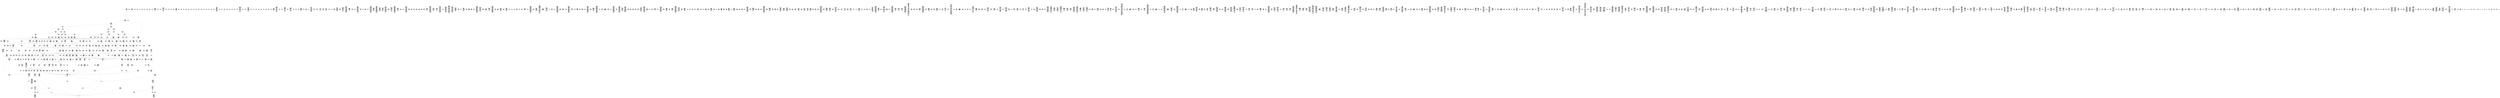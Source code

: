 /* Generated by GvGen v.1.0 (https://www.github.com/stricaud/gvgen) */

digraph G {
compound=true;
   node1 [label="[anywhere]"];
   node2 [label="# 0x0
PUSHX Data
PUSHX Data
MSTORE
CALLVALUE
ISZERO
PUSHX Data
JUMPI
"];
   node3 [label="# 0xc
PUSHX Data
REVERT
"];
   node4 [label="# 0x10
JUMPDEST
PUSHX LogicData
CALLDATASIZE
LT
PUSHX Data
JUMPI
"];
   node5 [label="# 0x1a
PUSHX Data
CALLDATALOAD
PUSHX BitData
SHR
PUSHX LogicData
GT
PUSHX Data
JUMPI
"];
   node6 [label="# 0x2b
PUSHX LogicData
GT
PUSHX Data
JUMPI
"];
   node7 [label="# 0x36
PUSHX LogicData
GT
PUSHX Data
JUMPI
"];
   node8 [label="# 0x41
PUSHX LogicData
GT
PUSHX Data
JUMPI
"];
   node9 [label="# 0x4c
PUSHX LogicData
EQ
PUSHX Data
JUMPI
"];
   node10 [label="# 0x57
PUSHX LogicData
EQ
PUSHX Data
JUMPI
"];
   node11 [label="# 0x62
PUSHX LogicData
EQ
PUSHX Data
JUMPI
"];
   node12 [label="# 0x6d
PUSHX LogicData
EQ
PUSHX Data
JUMPI
"];
   node13 [label="# 0x78
PUSHX LogicData
EQ
PUSHX Data
JUMPI
"];
   node14 [label="# 0x83
PUSHX LogicData
EQ
PUSHX Data
JUMPI
"];
   node15 [label="# 0x8e
PUSHX Data
REVERT
"];
   node16 [label="# 0x92
JUMPDEST
PUSHX LogicData
EQ
PUSHX Data
JUMPI
"];
   node17 [label="# 0x9e
PUSHX LogicData
EQ
PUSHX Data
JUMPI
"];
   node18 [label="# 0xa9
PUSHX LogicData
EQ
PUSHX Data
JUMPI
"];
   node19 [label="# 0xb4
PUSHX LogicData
EQ
PUSHX Data
JUMPI
"];
   node20 [label="# 0xbf
PUSHX LogicData
EQ
PUSHX Data
JUMPI
"];
   node21 [label="# 0xca
PUSHX Data
REVERT
"];
   node22 [label="# 0xce
JUMPDEST
PUSHX LogicData
GT
PUSHX Data
JUMPI
"];
   node23 [label="# 0xda
PUSHX LogicData
EQ
PUSHX Data
JUMPI
"];
   node24 [label="# 0xe5
PUSHX LogicData
EQ
PUSHX Data
JUMPI
"];
   node25 [label="# 0xf0
PUSHX LogicData
EQ
PUSHX Data
JUMPI
"];
   node26 [label="# 0xfb
PUSHX LogicData
EQ
PUSHX Data
JUMPI
"];
   node27 [label="# 0x106
PUSHX LogicData
EQ
PUSHX Data
JUMPI
"];
   node28 [label="# 0x111
PUSHX Data
REVERT
"];
   node29 [label="# 0x115
JUMPDEST
PUSHX LogicData
EQ
PUSHX Data
JUMPI
"];
   node30 [label="# 0x121
PUSHX LogicData
EQ
PUSHX Data
JUMPI
"];
   node31 [label="# 0x12c
PUSHX LogicData
EQ
PUSHX Data
JUMPI
"];
   node32 [label="# 0x137
PUSHX LogicData
EQ
PUSHX Data
JUMPI
"];
   node33 [label="# 0x142
PUSHX LogicData
EQ
PUSHX Data
JUMPI
"];
   node34 [label="# 0x14d
PUSHX Data
REVERT
"];
   node35 [label="# 0x151
JUMPDEST
PUSHX LogicData
GT
PUSHX Data
JUMPI
"];
   node36 [label="# 0x15d
PUSHX LogicData
GT
PUSHX Data
JUMPI
"];
   node37 [label="# 0x168
PUSHX LogicData
EQ
PUSHX Data
JUMPI
"];
   node38 [label="# 0x173
PUSHX LogicData
EQ
PUSHX Data
JUMPI
"];
   node39 [label="# 0x17e
PUSHX LogicData
EQ
PUSHX Data
JUMPI
"];
   node40 [label="# 0x189
PUSHX LogicData
EQ
PUSHX Data
JUMPI
"];
   node41 [label="# 0x194
PUSHX LogicData
EQ
PUSHX Data
JUMPI
"];
   node42 [label="# 0x19f
PUSHX Data
REVERT
"];
   node43 [label="# 0x1a3
JUMPDEST
PUSHX LogicData
EQ
PUSHX Data
JUMPI
"];
   node44 [label="# 0x1af
PUSHX LogicData
EQ
PUSHX Data
JUMPI
"];
   node45 [label="# 0x1ba
PUSHX LogicData
EQ
PUSHX Data
JUMPI
"];
   node46 [label="# 0x1c5
PUSHX LogicData
EQ
PUSHX Data
JUMPI
"];
   node47 [label="# 0x1d0
PUSHX LogicData
EQ
PUSHX Data
JUMPI
"];
   node48 [label="# 0x1db
PUSHX Data
REVERT
"];
   node49 [label="# 0x1df
JUMPDEST
PUSHX LogicData
GT
PUSHX Data
JUMPI
"];
   node50 [label="# 0x1eb
PUSHX LogicData
EQ
PUSHX Data
JUMPI
"];
   node51 [label="# 0x1f6
PUSHX LogicData
EQ
PUSHX Data
JUMPI
"];
   node52 [label="# 0x201
PUSHX LogicData
EQ
PUSHX Data
JUMPI
"];
   node53 [label="# 0x20c
PUSHX LogicData
EQ
PUSHX Data
JUMPI
"];
   node54 [label="# 0x217
PUSHX LogicData
EQ
PUSHX Data
JUMPI
"];
   node55 [label="# 0x222
PUSHX Data
REVERT
"];
   node56 [label="# 0x226
JUMPDEST
PUSHX LogicData
EQ
PUSHX Data
JUMPI
"];
   node57 [label="# 0x232
PUSHX LogicData
EQ
PUSHX Data
JUMPI
"];
   node58 [label="# 0x23d
PUSHX LogicData
EQ
PUSHX Data
JUMPI
"];
   node59 [label="# 0x248
PUSHX LogicData
EQ
PUSHX Data
JUMPI
"];
   node60 [label="# 0x253
PUSHX LogicData
EQ
PUSHX Data
JUMPI
"];
   node61 [label="# 0x25e
PUSHX Data
REVERT
"];
   node62 [label="# 0x262
JUMPDEST
PUSHX LogicData
GT
PUSHX Data
JUMPI
"];
   node63 [label="# 0x26e
PUSHX LogicData
GT
PUSHX Data
JUMPI
"];
   node64 [label="# 0x279
PUSHX LogicData
GT
PUSHX Data
JUMPI
"];
   node65 [label="# 0x284
PUSHX LogicData
EQ
PUSHX Data
JUMPI
"];
   node66 [label="# 0x28f
PUSHX LogicData
EQ
PUSHX Data
JUMPI
"];
   node67 [label="# 0x29a
PUSHX LogicData
EQ
PUSHX Data
JUMPI
"];
   node68 [label="# 0x2a5
PUSHX LogicData
EQ
PUSHX Data
JUMPI
"];
   node69 [label="# 0x2b0
PUSHX LogicData
EQ
PUSHX Data
JUMPI
"];
   node70 [label="# 0x2bb
PUSHX LogicData
EQ
PUSHX Data
JUMPI
"];
   node71 [label="# 0x2c6
PUSHX Data
REVERT
"];
   node72 [label="# 0x2ca
JUMPDEST
PUSHX LogicData
EQ
PUSHX Data
JUMPI
"];
   node73 [label="# 0x2d6
PUSHX LogicData
EQ
PUSHX Data
JUMPI
"];
   node74 [label="# 0x2e1
PUSHX LogicData
EQ
PUSHX Data
JUMPI
"];
   node75 [label="# 0x2ec
PUSHX LogicData
EQ
PUSHX Data
JUMPI
"];
   node76 [label="# 0x2f7
PUSHX LogicData
EQ
PUSHX Data
JUMPI
"];
   node77 [label="# 0x302
PUSHX Data
REVERT
"];
   node78 [label="# 0x306
JUMPDEST
PUSHX LogicData
GT
PUSHX Data
JUMPI
"];
   node79 [label="# 0x312
PUSHX LogicData
EQ
PUSHX Data
JUMPI
"];
   node80 [label="# 0x31d
PUSHX LogicData
EQ
PUSHX Data
JUMPI
"];
   node81 [label="# 0x328
PUSHX LogicData
EQ
PUSHX Data
JUMPI
"];
   node82 [label="# 0x333
PUSHX LogicData
EQ
PUSHX Data
JUMPI
"];
   node83 [label="# 0x33e
PUSHX LogicData
EQ
PUSHX Data
JUMPI
"];
   node84 [label="# 0x349
PUSHX Data
REVERT
"];
   node85 [label="# 0x34d
JUMPDEST
PUSHX LogicData
EQ
PUSHX Data
JUMPI
"];
   node86 [label="# 0x359
PUSHX LogicData
EQ
PUSHX Data
JUMPI
"];
   node87 [label="# 0x364
PUSHX LogicData
EQ
PUSHX Data
JUMPI
"];
   node88 [label="# 0x36f
PUSHX LogicData
EQ
PUSHX Data
JUMPI
"];
   node89 [label="# 0x37a
PUSHX LogicData
EQ
PUSHX Data
JUMPI
"];
   node90 [label="# 0x385
PUSHX Data
REVERT
"];
   node91 [label="# 0x389
JUMPDEST
PUSHX LogicData
GT
PUSHX Data
JUMPI
"];
   node92 [label="# 0x395
PUSHX LogicData
GT
PUSHX Data
JUMPI
"];
   node93 [label="# 0x3a0
PUSHX LogicData
EQ
PUSHX Data
JUMPI
"];
   node94 [label="# 0x3ab
PUSHX LogicData
EQ
PUSHX Data
JUMPI
"];
   node95 [label="# 0x3b6
PUSHX LogicData
EQ
PUSHX Data
JUMPI
"];
   node96 [label="# 0x3c1
PUSHX LogicData
EQ
PUSHX Data
JUMPI
"];
   node97 [label="# 0x3cc
PUSHX LogicData
EQ
PUSHX Data
JUMPI
"];
   node98 [label="# 0x3d7
PUSHX Data
REVERT
"];
   node99 [label="# 0x3db
JUMPDEST
PUSHX LogicData
EQ
PUSHX Data
JUMPI
"];
   node100 [label="# 0x3e7
PUSHX LogicData
EQ
PUSHX Data
JUMPI
"];
   node101 [label="# 0x3f2
PUSHX LogicData
EQ
PUSHX Data
JUMPI
"];
   node102 [label="# 0x3fd
PUSHX LogicData
EQ
PUSHX Data
JUMPI
"];
   node103 [label="# 0x408
PUSHX LogicData
EQ
PUSHX Data
JUMPI
"];
   node104 [label="# 0x413
PUSHX Data
REVERT
"];
   node105 [label="# 0x417
JUMPDEST
PUSHX LogicData
GT
PUSHX Data
JUMPI
"];
   node106 [label="# 0x423
PUSHX LogicData
EQ
PUSHX Data
JUMPI
"];
   node107 [label="# 0x42e
PUSHX LogicData
EQ
PUSHX Data
JUMPI
"];
   node108 [label="# 0x439
PUSHX LogicData
EQ
PUSHX Data
JUMPI
"];
   node109 [label="# 0x444
PUSHX LogicData
EQ
PUSHX Data
JUMPI
"];
   node110 [label="# 0x44f
PUSHX LogicData
EQ
PUSHX Data
JUMPI
"];
   node111 [label="# 0x45a
PUSHX Data
REVERT
"];
   node112 [label="# 0x45e
JUMPDEST
PUSHX LogicData
EQ
PUSHX Data
JUMPI
"];
   node113 [label="# 0x46a
PUSHX LogicData
EQ
PUSHX Data
JUMPI
"];
   node114 [label="# 0x475
PUSHX LogicData
EQ
PUSHX Data
JUMPI
"];
   node115 [label="# 0x480
PUSHX LogicData
EQ
PUSHX Data
JUMPI
"];
   node116 [label="# 0x48b
PUSHX LogicData
EQ
PUSHX Data
JUMPI
"];
   node117 [label="# 0x496
JUMPDEST
PUSHX Data
REVERT
"];
   node118 [label="# 0x49b
JUMPDEST
PUSHX Data
PUSHX Data
CALLDATASIZE
PUSHX Data
PUSHX Data
JUMP
"];
   node119 [label="# 0x4a9
JUMPDEST
PUSHX Data
JUMP
"];
   node120 [label="# 0x4ae
JUMPDEST
PUSHX MemData
MLOAD
ISZERO
ISZERO
MSTORE
PUSHX ArithData
ADD
"];
   node121 [label="# 0x4ba
JUMPDEST
PUSHX MemData
MLOAD
SUB
RETURN
"];
   node122 [label="# 0x4c3
JUMPDEST
PUSHX Data
PUSHX Data
JUMP
"];
   node123 [label="# 0x4cb
JUMPDEST
PUSHX MemData
MLOAD
PUSHX Data
PUSHX Data
JUMP
"];
   node124 [label="# 0x4d8
JUMPDEST
PUSHX Data
PUSHX Data
CALLDATASIZE
PUSHX Data
PUSHX Data
JUMP
"];
   node125 [label="# 0x4e6
JUMPDEST
PUSHX Data
JUMP
"];
   node126 [label="# 0x4eb
JUMPDEST
PUSHX MemData
MLOAD
PUSHX ArithData
PUSHX BitData
PUSHX BitData
SHL
SUB
AND
MSTORE
PUSHX ArithData
ADD
PUSHX Data
JUMP
"];
   node127 [label="# 0x503
JUMPDEST
PUSHX Data
PUSHX Data
CALLDATASIZE
PUSHX Data
PUSHX Data
JUMP
"];
   node128 [label="# 0x511
JUMPDEST
PUSHX Data
JUMP
"];
   node129 [label="# 0x516
JUMPDEST
STOP
"];
   node130 [label="# 0x518
JUMPDEST
PUSHX Data
PUSHX Data
CALLDATASIZE
PUSHX Data
PUSHX Data
JUMP
"];
   node131 [label="# 0x526
JUMPDEST
PUSHX Data
JUMP
"];
   node132 [label="# 0x52b
JUMPDEST
PUSHX Data
PUSHX Data
CALLDATASIZE
PUSHX Data
PUSHX Data
JUMP
"];
   node133 [label="# 0x539
JUMPDEST
PUSHX Data
JUMP
"];
   node134 [label="# 0x53e
JUMPDEST
PUSHX StorData
SLOAD
"];
   node135 [label="# 0x542
JUMPDEST
PUSHX MemData
MLOAD
MSTORE
PUSHX ArithData
ADD
PUSHX Data
JUMP
"];
   node136 [label="# 0x550
JUMPDEST
PUSHX Data
PUSHX Data
CALLDATASIZE
PUSHX Data
PUSHX Data
JUMP
"];
   node137 [label="# 0x55e
JUMPDEST
PUSHX Data
JUMP
"];
   node138 [label="# 0x563
JUMPDEST
PUSHX Data
PUSHX Data
CALLDATASIZE
PUSHX Data
PUSHX Data
JUMP
"];
   node139 [label="# 0x571
JUMPDEST
PUSHX Data
JUMP
"];
   node140 [label="# 0x576
JUMPDEST
PUSHX Data
PUSHX Data
CALLDATASIZE
PUSHX Data
PUSHX Data
JUMP
"];
   node141 [label="# 0x584
JUMPDEST
PUSHX Data
JUMP
"];
   node142 [label="# 0x589
JUMPDEST
PUSHX Data
PUSHX Data
JUMP
"];
   node143 [label="# 0x5b0
JUMPDEST
PUSHX Data
PUSHX Data
CALLDATASIZE
PUSHX Data
PUSHX Data
JUMP
"];
   node144 [label="# 0x5be
JUMPDEST
PUSHX Data
MSTORE
PUSHX ArithData
PUSHX Data
MSTORE
PUSHX Data
SHA3
ADD
SLOAD
JUMP
"];
   node145 [label="# 0x5d4
JUMPDEST
PUSHX Data
PUSHX Data
CALLDATASIZE
PUSHX Data
PUSHX Data
JUMP
"];
   node146 [label="# 0x5e2
JUMPDEST
PUSHX Data
JUMP
"];
   node147 [label="# 0x5e7
JUMPDEST
PUSHX Data
PUSHX Data
JUMP
"];
   node148 [label="# 0x60e
JUMPDEST
PUSHX Data
PUSHX Data
CALLDATASIZE
PUSHX Data
PUSHX Data
JUMP
"];
   node149 [label="# 0x61c
JUMPDEST
PUSHX Data
JUMP
"];
   node150 [label="# 0x621
JUMPDEST
PUSHX Data
MLOAD
PUSHX ArithData
PUSHX BitData
PUSHX BitData
SHL
SUB
AND
MSTORE
PUSHX ArithData
ADD
MSTORE
ADD
PUSHX Data
JUMP
"];
   node151 [label="# 0x640
JUMPDEST
PUSHX Data
PUSHX Data
CALLDATASIZE
PUSHX Data
PUSHX Data
JUMP
"];
   node152 [label="# 0x64e
JUMPDEST
PUSHX Data
JUMP
"];
   node153 [label="# 0x653
JUMPDEST
PUSHX Data
PUSHX Data
CALLDATASIZE
PUSHX Data
PUSHX Data
JUMP
"];
   node154 [label="# 0x661
JUMPDEST
PUSHX Data
JUMP
"];
   node155 [label="# 0x666
JUMPDEST
PUSHX Data
PUSHX Data
CALLDATASIZE
PUSHX Data
PUSHX Data
JUMP
"];
   node156 [label="# 0x674
JUMPDEST
PUSHX Data
JUMP
"];
   node157 [label="# 0x679
JUMPDEST
PUSHX Data
PUSHX Data
CALLDATASIZE
PUSHX Data
PUSHX Data
JUMP
"];
   node158 [label="# 0x687
JUMPDEST
PUSHX Data
JUMP
"];
   node159 [label="# 0x68c
JUMPDEST
PUSHX Data
PUSHX Data
CALLDATASIZE
PUSHX Data
PUSHX Data
JUMP
"];
   node160 [label="# 0x69a
JUMPDEST
PUSHX Data
MSTORE
PUSHX Data
PUSHX Data
MSTORE
PUSHX Data
SHA3
SLOAD
JUMP
"];
   node161 [label="# 0x6ac
JUMPDEST
PUSHX Data
PUSHX Data
CALLDATASIZE
PUSHX Data
PUSHX Data
JUMP
"];
   node162 [label="# 0x6ba
JUMPDEST
PUSHX Data
JUMP
"];
   node163 [label="# 0x6bf
JUMPDEST
PUSHX Data
PUSHX Data
JUMP
"];
   node164 [label="# 0x6c7
JUMPDEST
PUSHX Data
PUSHX Data
CALLDATASIZE
PUSHX Data
PUSHX Data
JUMP
"];
   node165 [label="# 0x6d5
JUMPDEST
PUSHX Data
JUMP
"];
   node166 [label="# 0x6da
JUMPDEST
PUSHX Data
PUSHX Data
CALLDATASIZE
PUSHX Data
PUSHX Data
JUMP
"];
   node167 [label="# 0x6e8
JUMPDEST
PUSHX Data
JUMP
"];
   node168 [label="# 0x6ed
JUMPDEST
PUSHX Data
PUSHX Data
CALLDATASIZE
PUSHX Data
PUSHX Data
JUMP
"];
   node169 [label="# 0x6fb
JUMPDEST
PUSHX Data
JUMP
"];
   node170 [label="# 0x700
JUMPDEST
PUSHX Data
PUSHX Data
CALLDATASIZE
PUSHX Data
PUSHX Data
JUMP
"];
   node171 [label="# 0x70e
JUMPDEST
PUSHX Data
JUMP
"];
   node172 [label="# 0x713
JUMPDEST
PUSHX Data
PUSHX Data
CALLDATASIZE
PUSHX Data
PUSHX Data
JUMP
"];
   node173 [label="# 0x721
JUMPDEST
PUSHX Data
JUMP
"];
   node174 [label="# 0x726
JUMPDEST
PUSHX Data
PUSHX Data
CALLDATASIZE
PUSHX Data
PUSHX Data
JUMP
"];
   node175 [label="# 0x734
JUMPDEST
PUSHX Data
JUMP
"];
   node176 [label="# 0x739
JUMPDEST
PUSHX Data
PUSHX Data
CALLDATASIZE
PUSHX Data
PUSHX Data
JUMP
"];
   node177 [label="# 0x747
JUMPDEST
PUSHX Data
JUMP
"];
   node178 [label="# 0x74c
JUMPDEST
PUSHX Data
PUSHX Data
CALLDATASIZE
PUSHX Data
PUSHX Data
JUMP
"];
   node179 [label="# 0x75a
JUMPDEST
PUSHX Data
JUMP
"];
   node180 [label="# 0x75f
JUMPDEST
PUSHX Data
PUSHX Data
CALLDATASIZE
PUSHX Data
PUSHX Data
JUMP
"];
   node181 [label="# 0x76d
JUMPDEST
PUSHX Data
JUMP
"];
   node182 [label="# 0x772
JUMPDEST
PUSHX Data
PUSHX Data
CALLDATASIZE
PUSHX Data
PUSHX Data
JUMP
"];
   node183 [label="# 0x780
JUMPDEST
PUSHX Data
JUMP
"];
   node184 [label="# 0x785
JUMPDEST
PUSHX Data
PUSHX Data
CALLDATASIZE
PUSHX Data
PUSHX Data
JUMP
"];
   node185 [label="# 0x793
JUMPDEST
PUSHX Data
JUMP
"];
   node186 [label="# 0x798
JUMPDEST
PUSHX Data
PUSHX Data
CALLDATASIZE
PUSHX Data
PUSHX Data
JUMP
"];
   node187 [label="# 0x7a6
JUMPDEST
PUSHX Data
JUMP
"];
   node188 [label="# 0x7ab
JUMPDEST
PUSHX StorData
SLOAD
PUSHX BitData
AND
PUSHX Data
JUMP
"];
   node189 [label="# 0x7b6
JUMPDEST
PUSHX Data
PUSHX Data
CALLDATASIZE
PUSHX Data
PUSHX Data
JUMP
"];
   node190 [label="# 0x7c4
JUMPDEST
PUSHX Data
JUMP
"];
   node191 [label="# 0x7c9
JUMPDEST
PUSHX Data
PUSHX Data
CALLDATASIZE
PUSHX Data
PUSHX Data
JUMP
"];
   node192 [label="# 0x7d7
JUMPDEST
PUSHX Data
JUMP
"];
   node193 [label="# 0x7dc
JUMPDEST
PUSHX Data
PUSHX Data
CALLDATASIZE
PUSHX Data
PUSHX Data
JUMP
"];
   node194 [label="# 0x7ea
JUMPDEST
PUSHX Data
PUSHX Data
MSTORE
PUSHX Data
MSTORE
PUSHX Data
SHA3
SLOAD
PUSHX ArithData
ADD
SLOAD
PUSHX ArithData
PUSHX BitData
PUSHX BitData
SHL
SUB
AND
JUMP
"];
   node195 [label="# 0x80f
JUMPDEST
PUSHX Data
PUSHX Data
CALLDATASIZE
PUSHX Data
PUSHX Data
JUMP
"];
   node196 [label="# 0x81d
JUMPDEST
PUSHX Data
JUMP
"];
   node197 [label="# 0x822
JUMPDEST
PUSHX Data
PUSHX Data
CALLDATASIZE
PUSHX Data
PUSHX Data
JUMP
"];
   node198 [label="# 0x830
JUMPDEST
PUSHX Data
JUMP
"];
   node199 [label="# 0x835
JUMPDEST
PUSHX Data
PUSHX Data
JUMP
"];
   node200 [label="# 0x83d
JUMPDEST
PUSHX Data
PUSHX Data
CALLDATASIZE
PUSHX Data
PUSHX Data
JUMP
"];
   node201 [label="# 0x84b
JUMPDEST
PUSHX Data
JUMP
"];
   node202 [label="# 0x850
JUMPDEST
PUSHX Data
PUSHX Data
CALLDATASIZE
PUSHX Data
PUSHX Data
JUMP
"];
   node203 [label="# 0x85e
JUMPDEST
PUSHX Data
JUMP
"];
   node204 [label="# 0x863
JUMPDEST
PUSHX Data
PUSHX Data
JUMP
"];
   node205 [label="# 0x86b
JUMPDEST
PUSHX Data
PUSHX MemData
MLOAD
PUSHX Data
PUSHX Data
CODECOPY
MLOAD
MSTORE
JUMP
"];
   node206 [label="# 0x880
JUMPDEST
PUSHX Data
PUSHX Data
CALLDATASIZE
PUSHX Data
PUSHX Data
JUMP
"];
   node207 [label="# 0x88e
JUMPDEST
PUSHX Data
JUMP
"];
   node208 [label="# 0x893
JUMPDEST
PUSHX Data
PUSHX Data
CALLDATASIZE
PUSHX Data
PUSHX Data
JUMP
"];
   node209 [label="# 0x8a1
JUMPDEST
PUSHX Data
JUMP
"];
   node210 [label="# 0x8a6
JUMPDEST
PUSHX StorData
SLOAD
PUSHX ArithData
PUSHX BitData
PUSHX BitData
SHL
SUB
AND
PUSHX Data
JUMP
"];
   node211 [label="# 0x8b7
JUMPDEST
PUSHX Data
PUSHX Data
CALLDATASIZE
PUSHX Data
PUSHX Data
JUMP
"];
   node212 [label="# 0x8c5
JUMPDEST
PUSHX Data
JUMP
"];
   node213 [label="# 0x8ca
JUMPDEST
PUSHX Data
PUSHX Data
CALLDATASIZE
PUSHX Data
PUSHX Data
JUMP
"];
   node214 [label="# 0x8d8
JUMPDEST
PUSHX Data
JUMP
"];
   node215 [label="# 0x8dd
JUMPDEST
PUSHX Data
PUSHX Data
CALLDATASIZE
PUSHX Data
PUSHX Data
JUMP
"];
   node216 [label="# 0x8eb
JUMPDEST
PUSHX ArithData
PUSHX BitData
PUSHX BitData
SHL
SUB
AND
PUSHX Data
MSTORE
PUSHX Data
PUSHX Data
MSTORE
PUSHX Data
SHA3
AND
MSTORE
MSTORE
SHA3
SLOAD
PUSHX BitData
AND
JUMP
"];
   node217 [label="# 0x919
JUMPDEST
PUSHX Data
PUSHX Data
CALLDATASIZE
PUSHX Data
PUSHX Data
JUMP
"];
   node218 [label="# 0x927
JUMPDEST
PUSHX Data
JUMP
"];
   node219 [label="# 0x92c
JUMPDEST
PUSHX Data
PUSHX Data
CALLDATASIZE
PUSHX Data
PUSHX Data
JUMP
"];
   node220 [label="# 0x93a
JUMPDEST
PUSHX Data
JUMP
"];
   node221 [label="# 0x93f
JUMPDEST
PUSHX Data
PUSHX Data
JUMP
"];
   node222 [label="# 0x947
JUMPDEST
PUSHX Data
PUSHX Data
CALLDATASIZE
PUSHX Data
PUSHX Data
JUMP
"];
   node223 [label="# 0x955
JUMPDEST
PUSHX Data
MSTORE
PUSHX Data
PUSHX Data
MSTORE
PUSHX Data
SHA3
SLOAD
PUSHX ArithData
PUSHX BitData
PUSHX BitData
SHL
SUB
AND
ISZERO
ISZERO
JUMP
"];
   node224 [label="# 0x972
JUMPDEST
PUSHX Data
PUSHX Data
CALLDATASIZE
PUSHX Data
PUSHX Data
JUMP
"];
   node225 [label="# 0x980
JUMPDEST
PUSHX Data
JUMP
"];
   node226 [label="# 0x985
JUMPDEST
PUSHX Data
PUSHX Data
CALLDATASIZE
PUSHX Data
PUSHX Data
JUMP
"];
   node227 [label="# 0x993
JUMPDEST
PUSHX Data
JUMP
"];
   node228 [label="# 0x998
JUMPDEST
PUSHX Data
PUSHX Data
JUMP
"];
   node229 [label="# 0x9a0
JUMPDEST
PUSHX Data
PUSHX Data
CALLDATASIZE
PUSHX Data
PUSHX Data
JUMP
"];
   node230 [label="# 0x9ae
JUMPDEST
PUSHX Data
JUMP
"];
   node231 [label="# 0x9b3
JUMPDEST
PUSHX Data
PUSHX Data
JUMP
"];
   node232 [label="# 0x9da
JUMPDEST
PUSHX Data
PUSHX Data
JUMP
"];
   node233 [label="# 0x9e2
JUMPDEST
PUSHX Data
PUSHX Data
CALLDATASIZE
PUSHX Data
PUSHX Data
JUMP
"];
   node234 [label="# 0x9f0
JUMPDEST
PUSHX Data
JUMP
"];
   node235 [label="# 0x9f5
JUMPDEST
PUSHX StorData
SLOAD
PUSHX Data
PUSHX ArithData
PUSHX BitData
PUSHX BitData
SHL
SUB
AND
JUMP
"];
   node236 [label="# 0xa08
JUMPDEST
PUSHX Data
PUSHX Data
CALLDATASIZE
PUSHX Data
PUSHX Data
JUMP
"];
   node237 [label="# 0xa16
JUMPDEST
PUSHX Data
JUMP
"];
   node238 [label="# 0xa1b
JUMPDEST
PUSHX Data
PUSHX Data
CALLDATASIZE
PUSHX Data
PUSHX Data
JUMP
"];
   node239 [label="# 0xa29
JUMPDEST
PUSHX Data
JUMP
"];
   node240 [label="# 0xa2e
JUMPDEST
PUSHX Data
PUSHX Data
CALLDATASIZE
PUSHX Data
PUSHX Data
JUMP
"];
   node241 [label="# 0xa3c
JUMPDEST
PUSHX Data
JUMP
"];
   node242 [label="# 0xa41
JUMPDEST
PUSHX Data
PUSHX Data
CALLDATASIZE
PUSHX Data
PUSHX Data
JUMP
"];
   node243 [label="# 0xa4f
JUMPDEST
PUSHX Data
JUMP
"];
   node244 [label="# 0xa54
JUMPDEST
PUSHX Data
PUSHX MemData
MLOAD
PUSHX Data
PUSHX Data
CODECOPY
MLOAD
MSTORE
JUMP
"];
   node245 [label="# 0xa69
JUMPDEST
PUSHX Data
PUSHX Data
CALLDATASIZE
PUSHX Data
PUSHX Data
JUMP
"];
   node246 [label="# 0xa77
JUMPDEST
PUSHX Data
JUMP
"];
   node247 [label="# 0xa7c
JUMPDEST
PUSHX Data
PUSHX Data
JUMP
"];
   node248 [label="# 0xa84
JUMPDEST
PUSHX Data
PUSHX Data
CALLDATASIZE
PUSHX Data
PUSHX Data
JUMP
"];
   node249 [label="# 0xa92
JUMPDEST
PUSHX Data
PUSHX Data
MSTORE
PUSHX Data
MSTORE
PUSHX Data
SHA3
SLOAD
JUMP
"];
   node250 [label="# 0xaa4
JUMPDEST
PUSHX Data
PUSHX Data
JUMP
"];
   node251 [label="# 0xacb
JUMPDEST
PUSHX Data
PUSHX Data
CALLDATASIZE
PUSHX Data
PUSHX Data
JUMP
"];
   node252 [label="# 0xad9
JUMPDEST
PUSHX ArithData
PUSHX BitData
PUSHX BitData
SHL
SUB
AND
PUSHX Data
MSTORE
PUSHX Data
PUSHX Data
MSTORE
PUSHX Data
SHA3
AND
MSTORE
MSTORE
SHA3
SLOAD
PUSHX BitData
AND
JUMP
"];
   node253 [label="# 0xb07
JUMPDEST
PUSHX Data
PUSHX Data
CALLDATASIZE
PUSHX Data
PUSHX Data
JUMP
"];
   node254 [label="# 0xb15
JUMPDEST
PUSHX Data
JUMP
"];
   node255 [label="# 0xb1a
JUMPDEST
PUSHX Data
PUSHX Data
CALLDATASIZE
PUSHX Data
PUSHX Data
JUMP
"];
   node256 [label="# 0xb28
JUMPDEST
PUSHX Data
JUMP
"];
   node257 [label="# 0xb2d
JUMPDEST
PUSHX Data
MLOAD
MLOAD
PUSHX ArithData
PUSHX BitData
PUSHX BitData
SHL
SUB
AND
MSTORE
PUSHX ArithData
ADD
MLOAD
ADD
MSTORE
ADD
PUSHX Data
JUMP
"];
   node258 [label="# 0xb51
JUMPDEST
PUSHX Data
PUSHX Data
CALLDATASIZE
PUSHX Data
PUSHX Data
JUMP
"];
   node259 [label="# 0xb5f
JUMPDEST
PUSHX Data
JUMP
"];
   node260 [label="# 0xb64
JUMPDEST
PUSHX MemData
MLOAD
PUSHX ArithData
PUSHX BitData
PUSHX BitData
SHL
SUB
NOT
AND
MSTORE
PUSHX ArithData
ADD
PUSHX Data
JUMP
"];
   node261 [label="# 0xb7d
JUMPDEST
PUSHX Data
PUSHX Data
CALLDATASIZE
PUSHX Data
PUSHX Data
JUMP
"];
   node262 [label="# 0xb8b
JUMPDEST
PUSHX Data
JUMP
"];
   node263 [label="# 0xb90
JUMPDEST
PUSHX Data
PUSHX Data
CALLDATASIZE
PUSHX Data
PUSHX Data
JUMP
"];
   node264 [label="# 0xb9e
JUMPDEST
PUSHX Data
JUMP
"];
   node265 [label="# 0xba3
JUMPDEST
PUSHX Data
PUSHX Data
CALLDATASIZE
PUSHX Data
PUSHX Data
JUMP
"];
   node266 [label="# 0xbb1
JUMPDEST
PUSHX Data
JUMP
"];
   node267 [label="# 0xbb6
JUMPDEST
PUSHX Data
PUSHX Data
CALLDATASIZE
PUSHX Data
PUSHX Data
JUMP
"];
   node268 [label="# 0xbc4
JUMPDEST
PUSHX Data
MSTORE
PUSHX Data
PUSHX Data
MSTORE
PUSHX Data
SHA3
SLOAD
TIMESTAMP
LT
JUMP
"];
   node269 [label="# 0xbd8
JUMPDEST
PUSHX Data
PUSHX Data
JUMP
"];
   node270 [label="# 0xbff
JUMPDEST
PUSHX Data
PUSHX Data
CALLDATASIZE
PUSHX Data
PUSHX Data
JUMP
"];
   node271 [label="# 0xc0d
JUMPDEST
PUSHX Data
JUMP
"];
   node272 [label="# 0xc12
JUMPDEST
PUSHX Data
PUSHX Data
PUSHX Data
JUMP
"];
   node273 [label="# 0xc1d
JUMPDEST
JUMP
"];
   node274 [label="# 0xc23
JUMPDEST
PUSHX Data
PUSHX StorData
SLOAD
PUSHX Data
PUSHX Data
JUMP
"];
   node275 [label="# 0xc32
JUMPDEST
PUSHX ArithData
ADD
PUSHX ArithData
DIV
MUL
PUSHX ArithData
ADD
PUSHX MemData
MLOAD
ADD
PUSHX Data
MSTORE
MSTORE
PUSHX ArithData
ADD
SLOAD
PUSHX Data
PUSHX Data
JUMP
"];
   node276 [label="# 0xc5e
JUMPDEST
ISZERO
PUSHX Data
JUMPI
"];
   node277 [label="# 0xc65
PUSHX LogicData
LT
PUSHX Data
JUMPI
"];
   node278 [label="# 0xc6d
PUSHX ArithData
SLOAD
DIV
MUL
MSTORE
PUSHX ArithData
ADD
PUSHX Data
JUMP
"];
   node279 [label="# 0xc80
JUMPDEST
ADD
PUSHX Data
MSTORE
PUSHX Data
PUSHX Data
SHA3
"];
   node280 [label="# 0xc8e
JUMPDEST
SLOAD
MSTORE
PUSHX ArithData
ADD
PUSHX ArithData
ADD
GT
PUSHX Data
JUMPI
"];
   node281 [label="# 0xca2
SUB
PUSHX BitData
AND
ADD
"];
   node282 [label="# 0xcab
JUMPDEST
JUMP
"];
   node283 [label="# 0xcb5
JUMPDEST
PUSHX Data
PUSHX Data
PUSHX Data
JUMP
"];
   node284 [label="# 0xcc0
JUMPDEST
PUSHX Data
MSTORE
PUSHX Data
PUSHX Data
MSTORE
PUSHX Data
SHA3
SLOAD
PUSHX ArithData
PUSHX BitData
PUSHX BitData
SHL
SUB
AND
JUMP
"];
   node285 [label="# 0xcdc
JUMPDEST
PUSHX Data
PUSHX Data
PUSHX Data
JUMP
"];
   node286 [label="# 0xce7
JUMPDEST
PUSHX ArithData
PUSHX BitData
PUSHX BitData
SHL
SUB
AND
PUSHX ArithData
PUSHX BitData
PUSHX BitData
SHL
SUB
AND
EQ
ISZERO
PUSHX Data
JUMPI
"];
   node287 [label="# 0xd04
PUSHX MemData
MLOAD
PUSHX BitData
PUSHX BitData
SHL
MSTORE
PUSHX Data
PUSHX ArithData
ADD
MSTORE
PUSHX Data
PUSHX ArithData
ADD
MSTORE
PUSHX Data
PUSHX ArithData
ADD
MSTORE
PUSHX BitData
PUSHX BitData
SHL
PUSHX ArithData
ADD
MSTORE
PUSHX ArithData
ADD
"];
   node288 [label="# 0xd51
JUMPDEST
PUSHX MemData
MLOAD
SUB
REVERT
"];
   node289 [label="# 0xd5a
JUMPDEST
CALLER
PUSHX ArithData
PUSHX BitData
PUSHX BitData
SHL
SUB
AND
EQ
PUSHX Data
JUMPI
"];
   node290 [label="# 0xd6c
PUSHX Data
CALLER
PUSHX Data
JUMP
"];
   node291 [label="# 0xd76
JUMPDEST
PUSHX Data
JUMPI
"];
   node292 [label="# 0xd7b
PUSHX MemData
MLOAD
PUSHX BitData
PUSHX BitData
SHL
MSTORE
PUSHX Data
PUSHX ArithData
ADD
MSTORE
PUSHX Data
PUSHX ArithData
ADD
MSTORE
PUSHX Data
PUSHX ArithData
ADD
MSTORE
PUSHX Data
PUSHX ArithData
ADD
MSTORE
PUSHX ArithData
ADD
PUSHX Data
JUMP
"];
   node293 [label="# 0xde8
JUMPDEST
PUSHX Data
PUSHX Data
JUMP
"];
   node294 [label="# 0xdf2
JUMPDEST
JUMP
"];
   node295 [label="# 0xdf7
JUMPDEST
PUSHX Data
PUSHX Data
PUSHX Data
JUMP
"];
   node296 [label="# 0xe02
JUMPDEST
PUSHX Data
JUMPI
"];
   node297 [label="# 0xe07
PUSHX MemData
MLOAD
PUSHX BitData
PUSHX BitData
SHL
MSTORE
PUSHX Data
PUSHX ArithData
ADD
MSTORE
PUSHX Data
PUSHX ArithData
ADD
MSTORE
PUSHX Data
PUSHX ArithData
ADD
MSTORE
PUSHX BitData
PUSHX BitData
SHL
PUSHX ArithData
ADD
MSTORE
PUSHX ArithData
ADD
PUSHX Data
JUMP
"];
   node298 [label="# 0xe62
JUMPDEST
PUSHX Data
MSTORE
PUSHX Data
PUSHX Data
MSTORE
PUSHX Data
SHA3
SLOAD
TIMESTAMP
LT
PUSHX Data
JUMPI
"];
   node299 [label="# 0xe78
PUSHX MemData
MLOAD
PUSHX BitData
PUSHX BitData
SHL
MSTORE
PUSHX Data
PUSHX ArithData
ADD
MSTORE
PUSHX Data
PUSHX ArithData
ADD
MSTORE
PUSHX Data
PUSHX ArithData
ADD
MSTORE
PUSHX BitData
PUSHX BitData
SHL
PUSHX ArithData
ADD
MSTORE
PUSHX ArithData
ADD
PUSHX Data
JUMP
"];
   node300 [label="# 0xed2
JUMPDEST
PUSHX Data
MSTORE
PUSHX Data
PUSHX Data
MSTORE
PUSHX Data
SHA3
SLOAD
PUSHX ArithData
PUSHX BitData
PUSHX BitData
SHL
SUB
AND
JUMP
"];
   node301 [label="# 0xeee
JUMPDEST
PUSHX Data
MSTORE
PUSHX Data
PUSHX Data
MSTORE
PUSHX Data
SHA3
SLOAD
TIMESTAMP
LT
ISZERO
PUSHX Data
JUMPI
"];
   node302 [label="# 0xf05
PUSHX MemData
MLOAD
PUSHX BitData
PUSHX BitData
SHL
MSTORE
PUSHX Data
PUSHX ArithData
ADD
MSTORE
PUSHX Data
PUSHX ArithData
ADD
MSTORE
PUSHX BitData
PUSHX BitData
SHL
PUSHX ArithData
ADD
MSTORE
PUSHX ArithData
ADD
PUSHX Data
JUMP
"];
   node303 [label="# 0xf47
JUMPDEST
PUSHX Data
PUSHX Data
PUSHX Data
JUMP
"];
   node304 [label="# 0xf52
JUMPDEST
PUSHX ArithData
PUSHX BitData
PUSHX BitData
SHL
SUB
AND
PUSHX ArithData
PUSHX BitData
PUSHX BitData
SHL
SUB
AND
EQ
ISZERO
PUSHX Data
JUMPI
"];
   node305 [label="# 0xf6f
PUSHX MemData
MLOAD
PUSHX BitData
PUSHX BitData
SHL
MSTORE
PUSHX Data
PUSHX ArithData
ADD
MSTORE
PUSHX Data
PUSHX ArithData
ADD
MSTORE
PUSHX Data
PUSHX ArithData
ADD
MSTORE
PUSHX BitData
PUSHX BitData
SHL
PUSHX ArithData
ADD
MSTORE
PUSHX ArithData
ADD
PUSHX Data
JUMP
"];
   node306 [label="# 0xfc6
JUMPDEST
CALLER
PUSHX ArithData
PUSHX BitData
PUSHX BitData
SHL
SUB
AND
EQ
PUSHX Data
JUMPI
"];
   node307 [label="# 0xfd8
PUSHX Data
CALLER
PUSHX Data
JUMP
"];
   node308 [label="# 0xfe2
JUMPDEST
PUSHX Data
JUMPI
"];
   node309 [label="# 0xfe7
PUSHX MemData
MLOAD
PUSHX BitData
PUSHX BitData
SHL
MSTORE
PUSHX Data
PUSHX ArithData
ADD
MSTORE
PUSHX Data
PUSHX ArithData
ADD
MSTORE
PUSHX Data
PUSHX ArithData
ADD
MSTORE
PUSHX Data
PUSHX ArithData
ADD
MSTORE
PUSHX ArithData
ADD
PUSHX Data
JUMP
"];
   node310 [label="# 0x1054
JUMPDEST
PUSHX Data
PUSHX Data
JUMP
"];
   node311 [label="# 0x105f
JUMPDEST
PUSHX Data
PUSHX Data
JUMP
"];
   node312 [label="# 0x1067
JUMPDEST
PUSHX Data
PUSHX Data
JUMP
"];
   node313 [label="# 0x1071
JUMPDEST
JUMP
"];
   node314 [label="# 0x1075
JUMPDEST
PUSHX Data
PUSHX Data
JUMP
"];
   node315 [label="# 0x107d
JUMPDEST
PUSHX Data
PUSHX Data
JUMP
"];
   node316 [label="# 0x1087
JUMPDEST
PUSHX Data
PUSHX Data
JUMP
"];
   node317 [label="# 0x1092
JUMPDEST
CALLER
PUSHX Data
PUSHX Data
JUMP
"];
   node318 [label="# 0x109c
JUMPDEST
PUSHX ArithData
PUSHX BitData
PUSHX BitData
SHL
SUB
AND
EQ
PUSHX Data
JUMPI
"];
   node319 [label="# 0x10ab
PUSHX MemData
MLOAD
PUSHX BitData
PUSHX BitData
SHL
MSTORE
PUSHX Data
PUSHX ArithData
ADD
MSTORE
PUSHX Data
PUSHX ArithData
ADD
MSTORE
PUSHX Data
PUSHX ArithData
ADD
MSTORE
PUSHX BitData
PUSHX BitData
SHL
PUSHX ArithData
ADD
MSTORE
PUSHX ArithData
ADD
PUSHX Data
JUMP
"];
   node320 [label="# 0x1106
JUMPDEST
PUSHX ArithData
PUSHX BitData
PUSHX BitData
SHL
SUB
AND
PUSHX Data
PUSHX Data
JUMP
"];
   node321 [label="# 0x1119
JUMPDEST
PUSHX ArithData
PUSHX BitData
PUSHX BitData
SHL
SUB
AND
EQ
PUSHX Data
JUMPI
"];
   node322 [label="# 0x1128
PUSHX MemData
MLOAD
PUSHX BitData
PUSHX BitData
SHL
MSTORE
PUSHX Data
PUSHX ArithData
ADD
MSTORE
PUSHX ArithData
ADD
MSTORE
PUSHX Data
PUSHX ArithData
ADD
MSTORE
PUSHX BitData
PUSHX BitData
SHL
PUSHX ArithData
ADD
MSTORE
PUSHX ArithData
ADD
PUSHX Data
JUMP
"];
   node323 [label="# 0x117b
JUMPDEST
PUSHX Data
JUMP
"];
   node324 [label="# 0x1180
JUMPDEST
JUMP
"];
   node325 [label="# 0x1183
JUMPDEST
PUSHX Data
MSTORE
PUSHX Data
PUSHX Data
MSTORE
PUSHX MemData
SHA3
SSTORE
MLOAD
PUSHX ArithData
PUSHX BitData
PUSHX BitData
SHL
SUB
AND
CALLER
PUSHX Data
LOGX
PUSHX Data
CALLER
PUSHX Data
PUSHX Data
JUMP
"];
   node326 [label="# 0x11d5
JUMPDEST
PUSHX Data
MSTORE
PUSHX Data
PUSHX ArithData
MSTORE
PUSHX Data
SHA3
MLOAD
ADD
MSTORE
SLOAD
PUSHX ArithData
PUSHX BitData
PUSHX BitData
SHL
SUB
AND
MSTORE
PUSHX BitData
PUSHX BitData
SHL
DIV
PUSHX ArithData
PUSHX BitData
PUSHX BitData
SHL
SUB
AND
ADD
MSTORE
PUSHX Data
JUMPI
"];
   node327 [label="# 0x121b
PUSHX Data
MLOAD
ADD
MSTORE
PUSHX StorData
SLOAD
PUSHX ArithData
PUSHX BitData
PUSHX BitData
SHL
SUB
AND
MSTORE
PUSHX BitData
PUSHX BitData
SHL
DIV
PUSHX ArithData
PUSHX BitData
PUSHX BitData
SHL
SUB
AND
PUSHX ArithData
ADD
MSTORE
"];
   node328 [label="# 0x124a
JUMPDEST
PUSHX ArithData
ADD
MLOAD
PUSHX Data
PUSHX Data
PUSHX Data
PUSHX ArithData
PUSHX BitData
PUSHX BitData
SHL
SUB
AND
PUSHX Data
JUMP
"];
   node329 [label="# 0x1269
JUMPDEST
PUSHX Data
PUSHX Data
JUMP
"];
   node330 [label="# 0x1273
JUMPDEST
MLOAD
JUMP
"];
   node331 [label="# 0x1281
JUMPDEST
PUSHX Data
MSTORE
PUSHX ArithData
PUSHX Data
MSTORE
PUSHX Data
SHA3
ADD
SLOAD
PUSHX Data
PUSHX Data
JUMP
"];
   node332 [label="# 0x129d
JUMPDEST
PUSHX Data
PUSHX Data
JUMP
"];
   node333 [label="# 0x12a7
JUMPDEST
PUSHX Data
PUSHX Data
PUSHX Data
PUSHX Data
JUMP
"];
   node334 [label="# 0x12b4
JUMPDEST
PUSHX Data
PUSHX Data
PUSHX Data
JUMP
"];
   node335 [label="# 0x12bf
JUMPDEST
LT
PUSHX Data
JUMPI
"];
   node336 [label="# 0x12c6
PUSHX MemData
MLOAD
PUSHX BitData
PUSHX BitData
SHL
MSTORE
PUSHX Data
PUSHX ArithData
ADD
MSTORE
PUSHX Data
PUSHX ArithData
ADD
MSTORE
PUSHX Data
PUSHX ArithData
ADD
MSTORE
PUSHX BitData
PUSHX BitData
SHL
PUSHX ArithData
ADD
MSTORE
PUSHX ArithData
ADD
PUSHX Data
JUMP
"];
   node337 [label="# 0x1321
JUMPDEST
PUSHX ArithData
PUSHX BitData
PUSHX BitData
SHL
SUB
AND
PUSHX Data
MSTORE
PUSHX Data
PUSHX Data
MSTORE
PUSHX Data
SHA3
MSTORE
MSTORE
SHA3
SLOAD
JUMP
"];
   node338 [label="# 0x134a
JUMPDEST
PUSHX Data
PUSHX Data
PUSHX Data
JUMP
"];
   node339 [label="# 0x1374
JUMPDEST
MLOAD
PUSHX Data
PUSHX Data
PUSHX ArithData
ADD
PUSHX Data
JUMP
"];
   node340 [label="# 0x1387
JUMPDEST
PUSHX ArithData
PUSHX BitData
PUSHX BitData
SHL
SUB
AND
CALLER
EQ
PUSHX Data
JUMPI
"];
   node341 [label="# 0x1398
PUSHX MemData
MLOAD
PUSHX BitData
PUSHX BitData
SHL
MSTORE
PUSHX Data
PUSHX ArithData
ADD
MSTORE
PUSHX Data
PUSHX ArithData
ADD
MSTORE
PUSHX Data
PUSHX ArithData
ADD
MSTORE
PUSHX BitData
PUSHX BitData
SHL
PUSHX ArithData
ADD
MSTORE
PUSHX ArithData
ADD
PUSHX Data
JUMP
"];
   node342 [label="# 0x13f7
JUMPDEST
PUSHX Data
PUSHX Data
JUMP
"];
   node343 [label="# 0x1401
JUMPDEST
PUSHX Data
PUSHX Data
PUSHX Data
JUMP
"];
   node344 [label="# 0x142b
JUMPDEST
PUSHX Data
PUSHX Data
JUMP
"];
   node345 [label="# 0x1433
JUMPDEST
PUSHX MemData
MLOAD
PUSHX Data
PUSHX Data
CODECOPY
MLOAD
MSTORE
PUSHX Data
PUSHX Data
JUMP
"];
   node346 [label="# 0x144b
JUMPDEST
PUSHX Data
PUSHX Data
JUMP
"];
   node347 [label="# 0x1455
JUMPDEST
PUSHX Data
PUSHX MemData
MLOAD
PUSHX ArithData
ADD
PUSHX Data
MSTORE
PUSHX Data
MSTORE
PUSHX Data
JUMP
"];
   node348 [label="# 0x1470
JUMPDEST
PUSHX Data
CALLER
"];
   node349 [label="# 0x1475
JUMPDEST
PUSHX Data
JUMP
"];
   node350 [label="# 0x147b
JUMPDEST
PUSHX Data
JUMPI
"];
   node351 [label="# 0x1481
PUSHX Data
PUSHX Data
CALLER
PUSHX Data
JUMP
"];
   node352 [label="# 0x14ab
JUMPDEST
PUSHX Data
JUMPI
"];
   node353 [label="# 0x14b1
CALLER
PUSHX Data
PUSHX Data
JUMP
"];
   node354 [label="# 0x14bb
JUMPDEST
PUSHX ArithData
PUSHX BitData
PUSHX BitData
SHL
SUB
AND
EQ
"];
   node355 [label="# 0x14c6
JUMPDEST
PUSHX Data
JUMPI
"];
   node356 [label="# 0x14cb
PUSHX MemData
MLOAD
PUSHX BitData
PUSHX BitData
SHL
MSTORE
PUSHX Data
PUSHX ArithData
ADD
MSTORE
PUSHX Data
PUSHX ArithData
ADD
MSTORE
PUSHX Data
PUSHX ArithData
ADD
MSTORE
PUSHX BitData
PUSHX BitData
SHL
PUSHX ArithData
ADD
MSTORE
PUSHX ArithData
ADD
PUSHX Data
JUMP
"];
   node357 [label="# 0x1523
JUMPDEST
PUSHX Data
PUSHX Data
JUMP
"];
   node358 [label="# 0x152c
JUMPDEST
PUSHX MemData
MLOAD
PUSHX Data
PUSHX Data
CODECOPY
MLOAD
MSTORE
PUSHX Data
PUSHX Data
JUMP
"];
   node359 [label="# 0x1544
JUMPDEST
PUSHX MemData
MLOAD
PUSHX BitData
PUSHX BitData
SHL
MSTORE
PUSHX ArithData
PUSHX BitData
PUSHX BitData
SHL
SUB
AND
PUSHX ArithData
ADD
MSTORE
PUSHX ArithData
ADD
MSTORE
AND
PUSHX Data
PUSHX ArithData
ADD
PUSHX Data
PUSHX MemData
MLOAD
SUB
PUSHX Data
GAS
CALL
ISZERO
ISZERO
PUSHX Data
JUMPI
"];
   node360 [label="# 0x158a
RETURNDATASIZE
PUSHX Data
RETURNDATACOPY
RETURNDATASIZE
PUSHX Data
REVERT
"];
   node361 [label="# 0x1593
JUMPDEST
PUSHX MemData
MLOAD
RETURNDATASIZE
PUSHX BitData
NOT
PUSHX ArithData
ADD
AND
ADD
PUSHX Data
MSTORE
ADD
PUSHX Data
PUSHX Data
JUMP
"];
   node362 [label="# 0x15b7
JUMPDEST
JUMP
"];
   node363 [label="# 0x15be
JUMPDEST
PUSHX Data
PUSHX Data
PUSHX Data
JUMP
"];
   node364 [label="# 0x15c9
JUMPDEST
PUSHX Data
JUMPI
"];
   node365 [label="# 0x15ce
PUSHX MemData
MLOAD
PUSHX BitData
PUSHX BitData
SHL
MSTORE
PUSHX Data
PUSHX ArithData
ADD
MSTORE
PUSHX Data
PUSHX ArithData
ADD
MSTORE
PUSHX Data
PUSHX ArithData
ADD
MSTORE
PUSHX BitData
PUSHX BitData
SHL
PUSHX ArithData
ADD
MSTORE
PUSHX ArithData
ADD
PUSHX Data
JUMP
"];
   node366 [label="# 0x1630
JUMPDEST
PUSHX Data
PUSHX Data
PUSHX Data
JUMP
"];
   node367 [label="# 0x163b
JUMPDEST
PUSHX Data
PUSHX Data
PUSHX StorData
SLOAD
JUMP
"];
   node368 [label="# 0x1646
JUMPDEST
LT
PUSHX Data
JUMPI
"];
   node369 [label="# 0x164d
PUSHX MemData
MLOAD
PUSHX BitData
PUSHX BitData
SHL
MSTORE
PUSHX Data
PUSHX ArithData
ADD
MSTORE
PUSHX Data
PUSHX ArithData
ADD
MSTORE
PUSHX Data
PUSHX ArithData
ADD
MSTORE
PUSHX BitData
PUSHX BitData
SHL
PUSHX ArithData
ADD
MSTORE
PUSHX ArithData
ADD
PUSHX Data
JUMP
"];
   node370 [label="# 0x16a9
JUMPDEST
PUSHX StorData
SLOAD
LT
PUSHX Data
JUMPI
"];
   node371 [label="# 0x16b5
PUSHX Data
PUSHX Data
JUMP
"];
   node372 [label="# 0x16bc
JUMPDEST
PUSHX Data
MSTORE
PUSHX Data
PUSHX Data
SHA3
ADD
SLOAD
JUMP
"];
   node373 [label="# 0x16ce
JUMPDEST
PUSHX Data
PUSHX Data
JUMP
"];
   node374 [label="# 0x16d6
JUMPDEST
PUSHX Data
PUSHX Data
PUSHX Data
JUMP
"];
   node375 [label="# 0x16e1
JUMPDEST
PUSHX Data
JUMPI
"];
   node376 [label="# 0x16e6
PUSHX MemData
MLOAD
PUSHX BitData
PUSHX BitData
SHL
MSTORE
PUSHX Data
PUSHX ArithData
ADD
MSTORE
PUSHX Data
PUSHX ArithData
ADD
MSTORE
PUSHX Data
PUSHX ArithData
ADD
MSTORE
PUSHX BitData
PUSHX BitData
SHL
PUSHX ArithData
ADD
MSTORE
PUSHX ArithData
ADD
PUSHX Data
JUMP
"];
   node377 [label="# 0x173c
JUMPDEST
PUSHX Data
PUSHX Data
PUSHX Data
JUMP
"];
   node378 [label="# 0x1747
JUMPDEST
PUSHX MemData
MLOAD
PUSHX ArithData
PUSHX BitData
PUSHX BitData
SHL
SUB
AND
PUSHX Data
PUSHX Data
LOGX
JUMP
"];
   node379 [label="# 0x177f
JUMPDEST
PUSHX StorData
SLOAD
PUSHX MemData
MLOAD
PUSHX BitData
PUSHX BitData
SHL
MSTORE
PUSHX ArithData
ADD
MSTORE
PUSHX ArithData
PUSHX BitData
PUSHX BitData
SHL
SUB
AND
PUSHX Data
PUSHX ArithData
ADD
PUSHX Data
PUSHX MemData
MLOAD
SUB
PUSHX Data
EXTCODESIZE
ISZERO
ISZERO
PUSHX Data
JUMPI
"];
   node380 [label="# 0x17c1
PUSHX Data
REVERT
"];
   node381 [label="# 0x17c5
JUMPDEST
GAS
CALL
ISZERO
ISZERO
PUSHX Data
JUMPI
"];
   node382 [label="# 0x17d0
RETURNDATASIZE
PUSHX Data
RETURNDATACOPY
RETURNDATASIZE
PUSHX Data
REVERT
"];
   node383 [label="# 0x17d9
JUMPDEST
PUSHX Data
CALLER
PUSHX Data
JUMP
"];
   node384 [label="# 0x17e3
JUMPDEST
PUSHX Data
JUMPI
"];
   node385 [label="# 0x17e8
PUSHX MemData
MLOAD
PUSHX BitData
PUSHX BitData
SHL
MSTORE
PUSHX Data
PUSHX ArithData
ADD
MSTORE
PUSHX Data
PUSHX ArithData
ADD
MSTORE
PUSHX Data
PUSHX ArithData
ADD
MSTORE
PUSHX BitData
PUSHX BitData
SHL
PUSHX ArithData
ADD
MSTORE
PUSHX ArithData
ADD
PUSHX Data
JUMP
"];
   node386 [label="# 0x1846
JUMPDEST
TIMESTAMP
GT
PUSHX Data
JUMPI
"];
   node387 [label="# 0x184e
PUSHX MemData
MLOAD
PUSHX BitData
PUSHX BitData
SHL
MSTORE
PUSHX Data
PUSHX ArithData
ADD
MSTORE
PUSHX Data
PUSHX ArithData
ADD
MSTORE
PUSHX Data
PUSHX ArithData
ADD
MSTORE
PUSHX Data
PUSHX ArithData
ADD
MSTORE
PUSHX ArithData
ADD
PUSHX Data
JUMP
"];
   node388 [label="# 0x18bb
JUMPDEST
PUSHX Data
MSTORE
PUSHX Data
PUSHX Data
MSTORE
PUSHX Data
SHA3
SLOAD
TIMESTAMP
LT
ISZERO
PUSHX Data
JUMPI
"];
   node389 [label="# 0x18d2
PUSHX MemData
MLOAD
PUSHX BitData
PUSHX BitData
SHL
MSTORE
PUSHX Data
PUSHX ArithData
ADD
MSTORE
PUSHX Data
PUSHX ArithData
ADD
MSTORE
PUSHX BitData
PUSHX BitData
SHL
PUSHX ArithData
ADD
MSTORE
PUSHX ArithData
ADD
PUSHX Data
JUMP
"];
   node390 [label="# 0x1914
JUMPDEST
PUSHX Data
CALLER
PUSHX Data
JUMP
"];
   node391 [label="# 0x1920
JUMPDEST
PUSHX Data
PUSHX Data
JUMP
"];
   node392 [label="# 0x1928
JUMPDEST
PUSHX Data
PUSHX Data
JUMP
"];
   node393 [label="# 0x1933
JUMPDEST
PUSHX Data
PUSHX Data
JUMP
"];
   node394 [label="# 0x193b
JUMPDEST
PUSHX Data
PUSHX Data
JUMP
"];
   node395 [label="# 0x1944
JUMPDEST
PUSHX Data
MSTORE
PUSHX Data
PUSHX Data
MSTORE
PUSHX Data
SHA3
SLOAD
PUSHX ArithData
PUSHX BitData
PUSHX BitData
SHL
SUB
AND
PUSHX Data
JUMPI
"];
   node396 [label="# 0x1962
PUSHX MemData
MLOAD
PUSHX BitData
PUSHX BitData
SHL
MSTORE
PUSHX Data
PUSHX ArithData
ADD
MSTORE
PUSHX Data
PUSHX ArithData
ADD
MSTORE
PUSHX BitData
PUSHX BitData
SHL
PUSHX ArithData
ADD
MSTORE
PUSHX ArithData
ADD
PUSHX Data
JUMP
"];
   node397 [label="# 0x19a4
JUMPDEST
PUSHX Data
PUSHX Data
CALLER
PUSHX Data
JUMP
"];
   node398 [label="# 0x19ce
JUMPDEST
PUSHX Data
JUMPI
"];
   node399 [label="# 0x19d4
CALLER
PUSHX Data
PUSHX Data
JUMP
"];
   node400 [label="# 0x19de
JUMPDEST
PUSHX ArithData
PUSHX BitData
PUSHX BitData
SHL
SUB
AND
EQ
"];
   node401 [label="# 0x19e9
JUMPDEST
PUSHX Data
JUMPI
"];
   node402 [label="# 0x19ee
PUSHX MemData
MLOAD
PUSHX BitData
PUSHX BitData
SHL
MSTORE
PUSHX Data
PUSHX ArithData
ADD
MSTORE
PUSHX Data
PUSHX ArithData
ADD
MSTORE
PUSHX Data
PUSHX ArithData
ADD
MSTORE
PUSHX ArithData
ADD
PUSHX Data
JUMP
"];
   node403 [label="# 0x1a35
JUMPDEST
PUSHX Data
PUSHX Data
JUMP
"];
   node404 [label="# 0x1a3e
JUMPDEST
PUSHX MemData
MLOAD
PUSHX Data
PUSHX Data
CODECOPY
MLOAD
MSTORE
PUSHX Data
PUSHX Data
JUMP
"];
   node405 [label="# 0x1a56
JUMPDEST
PUSHX Data
PUSHX Data
JUMP
"];
   node406 [label="# 0x1a62
JUMPDEST
PUSHX Data
PUSHX ArithData
PUSHX BitData
PUSHX BitData
SHL
SUB
AND
PUSHX Data
JUMPI
"];
   node407 [label="# 0x1a73
PUSHX MemData
MLOAD
PUSHX BitData
PUSHX BitData
SHL
MSTORE
PUSHX Data
PUSHX ArithData
ADD
MSTORE
PUSHX Data
PUSHX ArithData
ADD
MSTORE
PUSHX Data
PUSHX ArithData
ADD
MSTORE
PUSHX BitData
PUSHX BitData
SHL
PUSHX ArithData
ADD
MSTORE
PUSHX ArithData
ADD
PUSHX Data
JUMP
"];
   node408 [label="# 0x1acc
JUMPDEST
PUSHX ArithData
PUSHX BitData
PUSHX BitData
SHL
SUB
AND
PUSHX Data
MSTORE
PUSHX Data
PUSHX Data
MSTORE
PUSHX Data
SHA3
SLOAD
JUMP
"];
   node409 [label="# 0x1ae8
JUMPDEST
PUSHX Data
PUSHX Data
JUMP
"];
   node410 [label="# 0x1af0
JUMPDEST
PUSHX Data
PUSHX Data
PUSHX Data
JUMP
"];
   node411 [label="# 0x1afa
JUMPDEST
JUMP
"];
   node412 [label="# 0x1afc
JUMPDEST
PUSHX MemData
MLOAD
PUSHX Data
PUSHX Data
CODECOPY
MLOAD
MSTORE
PUSHX Data
PUSHX Data
JUMP
"];
   node413 [label="# 0x1b14
JUMPDEST
PUSHX Data
"];
   node414 [label="# 0x1b17
JUMPDEST
LT
ISZERO
PUSHX Data
JUMPI
"];
   node415 [label="# 0x1b20
PUSHX Data
LT
PUSHX Data
JUMPI
"];
   node416 [label="# 0x1b2e
PUSHX Data
PUSHX Data
JUMP
"];
   node417 [label="# 0x1b35
JUMPDEST
PUSHX ArithData
MUL
ADD
CALLDATALOAD
PUSHX Data
JUMP
"];
   node418 [label="# 0x1b41
JUMPDEST
PUSHX Data
PUSHX Data
JUMP
"];
   node419 [label="# 0x1b4b
JUMPDEST
PUSHX Data
JUMP
"];
   node420 [label="# 0x1b53
JUMPDEST
PUSHX Data
PUSHX Data
PUSHX Data
PUSHX Data
JUMP
"];
   node421 [label="# 0x1b60
JUMPDEST
PUSHX Data
PUSHX Data
PUSHX Data
JUMP
"];
   node422 [label="# 0x1b8a
JUMPDEST
PUSHX Data
PUSHX Data
JUMP
"];
   node423 [label="# 0x1b92
JUMPDEST
PUSHX MemData
MLOAD
PUSHX Data
PUSHX Data
CODECOPY
MLOAD
MSTORE
PUSHX Data
PUSHX Data
JUMP
"];
   node424 [label="# 0x1baa
JUMPDEST
PUSHX Data
PUSHX Data
JUMP
"];
   node425 [label="# 0x1bb5
JUMPDEST
JUMP
"];
   node426 [label="# 0x1bbb
JUMPDEST
PUSHX Data
PUSHX Data
JUMP
"];
   node427 [label="# 0x1bc3
JUMPDEST
PUSHX Data
MSTORE
PUSHX Data
PUSHX Data
MSTORE
PUSHX Data
SHA3
SSTORE
JUMP
"];
   node428 [label="# 0x1bd4
JUMPDEST
PUSHX Data
PUSHX Data
PUSHX Data
JUMP
"];
   node429 [label="# 0x1bfe
JUMPDEST
PUSHX Data
PUSHX Data
JUMP
"];
   node430 [label="# 0x1c07
JUMPDEST
PUSHX Data
MSTORE
PUSHX Data
PUSHX Data
MSTORE
PUSHX Data
SHA3
PUSHX Data
PUSHX Data
JUMP
"];
   node431 [label="# 0x1c1f
JUMPDEST
JUMP
"];
   node432 [label="# 0x1c26
JUMPDEST
PUSHX Data
MSTORE
PUSHX Data
PUSHX Data
MSTORE
PUSHX Data
SHA3
PUSHX ArithData
PUSHX BitData
PUSHX BitData
SHL
SUB
AND
MSTORE
MSTORE
SHA3
SLOAD
PUSHX BitData
AND
JUMP
"];
   node433 [label="# 0x1c51
JUMPDEST
PUSHX MemData
MLOAD
PUSHX Data
PUSHX Data
CODECOPY
MLOAD
MSTORE
PUSHX Data
PUSHX Data
JUMP
"];
   node434 [label="# 0x1c69
JUMPDEST
PUSHX Data
PUSHX Data
JUMP
"];
   node435 [label="# 0x1c75
JUMPDEST
PUSHX Data
PUSHX StorData
SLOAD
PUSHX Data
PUSHX Data
JUMP
"];
   node436 [label="# 0x1c84
JUMPDEST
PUSHX Data
PUSHX Data
JUMP
"];
   node437 [label="# 0x1c8c
JUMPDEST
PUSHX Data
PUSHX Data
PUSHX Data
JUMP
"];
   node438 [label="# 0x1c97
JUMPDEST
PUSHX Data
JUMPI
"];
   node439 [label="# 0x1c9c
PUSHX MemData
MLOAD
PUSHX BitData
PUSHX BitData
SHL
MSTORE
PUSHX Data
PUSHX ArithData
ADD
MSTORE
PUSHX Data
PUSHX ArithData
ADD
MSTORE
PUSHX Data
PUSHX ArithData
ADD
MSTORE
PUSHX ArithData
ADD
PUSHX Data
JUMP
"];
   node440 [label="# 0x1ce3
JUMPDEST
PUSHX Data
PUSHX Data
PUSHX Data
JUMP
"];
   node441 [label="# 0x1cee
JUMPDEST
PUSHX MemData
MLOAD
PUSHX ArithData
PUSHX BitData
PUSHX BitData
SHL
SUB
AND
PUSHX Data
PUSHX Data
LOGX
JUMP
"];
   node442 [label="# 0x1d26
JUMPDEST
PUSHX Data
PUSHX Data
JUMP
"];
   node443 [label="# 0x1d2e
JUMPDEST
PUSHX Data
PUSHX Data
PUSHX Data
JUMP
"];
   node444 [label="# 0x1d39
JUMPDEST
ISZERO
PUSHX Data
JUMPI
"];
   node445 [label="# 0x1d3f
PUSHX MemData
MLOAD
PUSHX BitData
PUSHX BitData
SHL
MSTORE
PUSHX Data
PUSHX ArithData
ADD
MSTORE
PUSHX Data
PUSHX ArithData
ADD
MSTORE
PUSHX Data
PUSHX ArithData
ADD
MSTORE
PUSHX BitData
PUSHX BitData
SHL
PUSHX ArithData
ADD
MSTORE
PUSHX ArithData
ADD
PUSHX Data
JUMP
"];
   node446 [label="# 0x1d99
JUMPDEST
PUSHX Data
PUSHX Data
PUSHX Data
JUMP
"];
   node447 [label="# 0x1da4
JUMPDEST
PUSHX MemData
MLOAD
PUSHX ArithData
PUSHX BitData
PUSHX BitData
SHL
SUB
AND
PUSHX Data
PUSHX Data
LOGX
JUMP
"];
   node448 [label="# 0x1ddc
JUMPDEST
PUSHX Data
CALLER
PUSHX Data
JUMP
"];
   node449 [label="# 0x1de7
JUMPDEST
PUSHX Data
PUSHX Data
JUMP
"];
   node450 [label="# 0x1def
JUMPDEST
PUSHX Data
PUSHX Data
PUSHX Data
SSTORE
JUMP
"];
   node451 [label="# 0x1df9
JUMPDEST
PUSHX Data
PUSHX Data
JUMP
"];
   node452 [label="# 0x1e05
JUMPDEST
PUSHX Data
MSTORE
PUSHX Data
PUSHX Data
MSTORE
PUSHX Data
SHA3
SLOAD
PUSHX ArithData
PUSHX BitData
PUSHX BitData
SHL
SUB
AND
PUSHX Data
JUMPI
"];
   node453 [label="# 0x1e22
PUSHX MemData
MLOAD
PUSHX BitData
PUSHX BitData
SHL
MSTORE
PUSHX ArithData
ADD
PUSHX Data
PUSHX Data
JUMP
"];
   node454 [label="# 0x1e39
JUMPDEST
PUSHX Data
MSTORE
PUSHX Data
PUSHX Data
MSTORE
PUSHX Data
SHA3
SLOAD
PUSHX ArithData
PUSHX BitData
PUSHX BitData
SHL
SUB
AND
JUMP
"];
   node455 [label="# 0x1e55
JUMPDEST
PUSHX Data
PUSHX Data
PUSHX Data
JUMP
"];
   node456 [label="# 0x1e60
JUMPDEST
PUSHX Data
PUSHX Data
PUSHX Data
JUMP
"];
   node457 [label="# 0x1e6a
JUMPDEST
PUSHX LogicData
MLOAD
GT
PUSHX Data
JUMPI
"];
   node458 [label="# 0x1e76
PUSHX MemData
MLOAD
PUSHX ArithData
ADD
PUSHX Data
MSTORE
PUSHX Data
MSTORE
PUSHX Data
JUMP
"];
   node459 [label="# 0x1e8a
JUMPDEST
PUSHX Data
PUSHX Data
JUMP
"];
   node460 [label="# 0x1e94
JUMPDEST
PUSHX MemData
MLOAD
PUSHX ArithData
ADD
PUSHX Data
PUSHX Data
JUMP
"];
   node461 [label="# 0x1ea5
JUMPDEST
PUSHX MemData
MLOAD
PUSHX ArithData
SUB
SUB
MSTORE
PUSHX Data
MSTORE
JUMP
"];
   node462 [label="# 0x1ebb
JUMPDEST
PUSHX Data
MSTORE
PUSHX Data
PUSHX Data
MSTORE
PUSHX Data
SHA3
PUSHX Data
PUSHX Data
JUMP
"];
   node463 [label="# 0x1ed2
JUMPDEST
PUSHX Data
PUSHX Data
JUMP
"];
   node464 [label="# 0x1eda
JUMPDEST
PUSHX Data
PUSHX Data
PUSHX Data
JUMP
"];
   node465 [label="# 0x1ee5
JUMPDEST
ISZERO
PUSHX Data
JUMPI
"];
   node466 [label="# 0x1eeb
PUSHX MemData
MLOAD
PUSHX BitData
PUSHX BitData
SHL
MSTORE
PUSHX Data
PUSHX ArithData
ADD
MSTORE
PUSHX Data
PUSHX ArithData
ADD
MSTORE
PUSHX Data
PUSHX ArithData
ADD
MSTORE
PUSHX BitData
PUSHX BitData
SHL
PUSHX ArithData
ADD
MSTORE
PUSHX ArithData
ADD
PUSHX Data
JUMP
"];
   node467 [label="# 0x1f3d
JUMPDEST
PUSHX Data
PUSHX Data
PUSHX Data
JUMP
"];
   node468 [label="# 0x1f48
JUMPDEST
PUSHX MemData
MLOAD
PUSHX ArithData
PUSHX BitData
PUSHX BitData
SHL
SUB
AND
PUSHX Data
PUSHX Data
LOGX
JUMP
"];
   node469 [label="# 0x1f80
JUMPDEST
PUSHX Data
MSTORE
PUSHX ArithData
PUSHX Data
MSTORE
PUSHX Data
SHA3
ADD
SLOAD
PUSHX Data
PUSHX Data
JUMP
"];
   node470 [label="# 0x1f9c
JUMPDEST
PUSHX Data
PUSHX Data
JUMP
"];
   node471 [label="# 0x1fa6
JUMPDEST
PUSHX StorData
SLOAD
PUSHX Data
PUSHX Data
JUMP
"];
   node472 [label="# 0x1fb3
JUMPDEST
PUSHX ArithData
ADD
PUSHX ArithData
DIV
MUL
PUSHX ArithData
ADD
PUSHX MemData
MLOAD
ADD
PUSHX Data
MSTORE
MSTORE
PUSHX ArithData
ADD
SLOAD
PUSHX Data
PUSHX Data
JUMP
"];
   node473 [label="# 0x1fdf
JUMPDEST
ISZERO
PUSHX Data
JUMPI
"];
   node474 [label="# 0x1fe6
PUSHX LogicData
LT
PUSHX Data
JUMPI
"];
   node475 [label="# 0x1fee
PUSHX ArithData
SLOAD
DIV
MUL
MSTORE
PUSHX ArithData
ADD
PUSHX Data
JUMP
"];
   node476 [label="# 0x2001
JUMPDEST
ADD
PUSHX Data
MSTORE
PUSHX Data
PUSHX Data
SHA3
"];
   node477 [label="# 0x200f
JUMPDEST
SLOAD
MSTORE
PUSHX ArithData
ADD
PUSHX ArithData
ADD
GT
PUSHX Data
JUMPI
"];
   node478 [label="# 0x2023
SUB
PUSHX BitData
AND
ADD
"];
   node479 [label="# 0x202c
JUMPDEST
JUMP
"];
   node480 [label="# 0x2034
JUMPDEST
PUSHX MemData
MLOAD
PUSHX Data
PUSHX Data
CODECOPY
MLOAD
MSTORE
PUSHX Data
PUSHX Data
JUMP
"];
   node481 [label="# 0x204c
JUMPDEST
GT
PUSHX Data
JUMPI
"];
   node482 [label="# 0x2054
PUSHX Data
PUSHX Data
JUMP
"];
   node483 [label="# 0x205d
JUMPDEST
PUSHX Data
PUSHX Data
JUMP
"];
   node484 [label="# 0x2067
JUMPDEST
PUSHX Data
JUMP
"];
   node485 [label="# 0x206f
JUMPDEST
PUSHX Data
MLOAD
ADD
MSTORE
PUSHX Data
MSTORE
PUSHX ArithData
ADD
MSTORE
PUSHX Data
MSTORE
PUSHX Data
PUSHX Data
MSTORE
PUSHX Data
SHA3
SLOAD
LT
PUSHX Data
JUMPI
"];
   node486 [label="# 0x2099
PUSHX MemData
MLOAD
PUSHX BitData
PUSHX BitData
SHL
MSTORE
PUSHX Data
PUSHX ArithData
ADD
MSTORE
PUSHX Data
PUSHX ArithData
ADD
MSTORE
PUSHX Data
PUSHX ArithData
ADD
MSTORE
PUSHX BitData
PUSHX BitData
SHL
PUSHX ArithData
ADD
MSTORE
PUSHX ArithData
ADD
PUSHX Data
JUMP
"];
   node487 [label="# 0x20f6
JUMPDEST
PUSHX Data
MSTORE
PUSHX Data
PUSHX Data
MSTORE
PUSHX Data
SHA3
SLOAD
LT
PUSHX Data
JUMPI
"];
   node488 [label="# 0x210f
PUSHX Data
PUSHX Data
JUMP
"];
   node489 [label="# 0x2116
JUMPDEST
PUSHX Data
MSTORE
PUSHX ArithData
SHA3
PUSHX Data
MLOAD
ADD
MSTORE
PUSHX ArithData
MUL
ADD
SLOAD
PUSHX ArithData
PUSHX BitData
PUSHX BitData
SHL
SUB
AND
MSTORE
PUSHX ArithData
ADD
SLOAD
ADD
MSTORE
JUMP
"];
   node490 [label="# 0x2151
JUMPDEST
PUSHX Data
PUSHX Data
CALLER
PUSHX Data
JUMP
"];
   node491 [label="# 0x215c
JUMPDEST
PUSHX Data
JUMPI
"];
   node492 [label="# 0x2161
PUSHX MemData
MLOAD
PUSHX BitData
PUSHX BitData
SHL
MSTORE
PUSHX Data
PUSHX ArithData
ADD
MSTORE
PUSHX Data
PUSHX ArithData
ADD
MSTORE
PUSHX Data
PUSHX ArithData
ADD
MSTORE
PUSHX BitData
PUSHX BitData
SHL
PUSHX ArithData
ADD
MSTORE
PUSHX ArithData
ADD
PUSHX Data
JUMP
"];
   node493 [label="# 0x21c4
JUMPDEST
PUSHX ArithData
PUSHX BitData
PUSHX BitData
SHL
SUB
AND
ISZERO
PUSHX Data
JUMPI
"];
   node494 [label="# 0x21d4
PUSHX ArithData
PUSHX BitData
PUSHX BitData
SHL
SUB
AND
PUSHX Data
PUSHX Data
JUMP
"];
   node495 [label="# 0x21e6
JUMPDEST
PUSHX ArithData
PUSHX BitData
PUSHX BitData
SHL
SUB
AND
EQ
PUSHX Data
JUMPI
"];
   node496 [label="# 0x21f5
PUSHX MemData
MLOAD
PUSHX BitData
PUSHX BitData
SHL
MSTORE
PUSHX Data
PUSHX ArithData
ADD
MSTORE
PUSHX Data
PUSHX ArithData
ADD
MSTORE
PUSHX Data
PUSHX ArithData
ADD
MSTORE
PUSHX BitData
PUSHX BitData
SHL
PUSHX ArithData
ADD
MSTORE
PUSHX ArithData
ADD
PUSHX Data
JUMP
"];
   node497 [label="# 0x224f
JUMPDEST
PUSHX Data
MSTORE
PUSHX Data
PUSHX ArithData
MSTORE
PUSHX Data
SHA3
SLOAD
CALLER
MSTORE
PUSHX Data
MSTORE
SHA3
MSTORE
MSTORE
SHA3
SSTORE
MSTORE
MLOAD
ADD
MSTORE
MSTORE
ADD
MSTORE
PUSHX ArithData
ADD
SSTORE
MSTORE
SHA3
MLOAD
PUSHX ArithData
MUL
ADD
SLOAD
PUSHX ArithData
PUSHX BitData
PUSHX BitData
SHL
SUB
NOT
AND
PUSHX ArithData
PUSHX BitData
PUSHX BitData
SHL
SUB
AND
OR
SSTORE
MLOAD
ADD
SSTORE
PUSHX Data
JUMP
"];
   node498 [label="# 0x22c8
JUMPDEST
PUSHX Data
CALLER
PUSHX Data
JUMP
"];
   node499 [label="# 0x22d3
JUMPDEST
PUSHX BitData
PUSHX BitData
SHL
JUMP
"];
   node500 [label="# 0x22e6
JUMPDEST
PUSHX Data
PUSHX Data
JUMP
"];
   node501 [label="# 0x22ee
JUMPDEST
PUSHX ArithData
PUSHX BitData
PUSHX BitData
SHL
SUB
AND
PUSHX Data
JUMPI
"];
   node502 [label="# 0x22fd
PUSHX MemData
MLOAD
PUSHX BitData
PUSHX BitData
SHL
MSTORE
PUSHX Data
PUSHX ArithData
ADD
MSTORE
PUSHX Data
PUSHX ArithData
ADD
MSTORE
PUSHX Data
PUSHX ArithData
ADD
MSTORE
PUSHX BitData
PUSHX BitData
SHL
PUSHX ArithData
ADD
MSTORE
PUSHX ArithData
ADD
PUSHX Data
JUMP
"];
   node503 [label="# 0x2353
JUMPDEST
PUSHX Data
PUSHX Data
JUMP
"];
   node504 [label="# 0x235c
JUMPDEST
PUSHX MemData
MLOAD
PUSHX Data
PUSHX Data
CODECOPY
MLOAD
MSTORE
PUSHX Data
PUSHX Data
JUMP
"];
   node505 [label="# 0x2374
JUMPDEST
PUSHX Data
PUSHX Data
JUMP
"];
   node506 [label="# 0x237e
JUMPDEST
PUSHX Data
CALLER
PUSHX Data
JUMP
"];
   node507 [label="# 0x2389
JUMPDEST
PUSHX MemData
MLOAD
PUSHX Data
PUSHX Data
CODECOPY
MLOAD
MSTORE
PUSHX Data
PUSHX Data
JUMP
"];
   node508 [label="# 0x23a1
JUMPDEST
PUSHX Data
"];
   node509 [label="# 0x23a4
JUMPDEST
MLOAD
LT
ISZERO
PUSHX Data
JUMPI
"];
   node510 [label="# 0x23ae
PUSHX ArithData
PUSHX BitData
PUSHX BitData
SHL
SUB
AND
PUSHX Data
ADDRESS
MLOAD
LT
PUSHX Data
JUMPI
"];
   node511 [label="# 0x23c9
PUSHX Data
PUSHX Data
JUMP
"];
   node512 [label="# 0x23d0
JUMPDEST
PUSHX ArithData
MUL
ADD
ADD
MLOAD
PUSHX MemData
MLOAD
PUSHX ArithData
PUSHX BitData
PUSHX BitData
SHL
SUB
NOT
PUSHX BitData
SHL
AND
MSTORE
PUSHX ArithData
PUSHX BitData
PUSHX BitData
SHL
SUB
AND
PUSHX ArithData
ADD
MSTORE
AND
PUSHX ArithData
ADD
MSTORE
PUSHX ArithData
ADD
MSTORE
PUSHX ArithData
ADD
PUSHX Data
PUSHX MemData
MLOAD
SUB
PUSHX Data
EXTCODESIZE
ISZERO
ISZERO
PUSHX Data
JUMPI
"];
   node513 [label="# 0x2426
PUSHX Data
REVERT
"];
   node514 [label="# 0x242a
JUMPDEST
GAS
CALL
ISZERO
ISZERO
PUSHX Data
JUMPI
"];
   node515 [label="# 0x2435
RETURNDATASIZE
PUSHX Data
RETURNDATACOPY
RETURNDATASIZE
PUSHX Data
REVERT
"];
   node516 [label="# 0x243e
JUMPDEST
PUSHX Data
PUSHX Data
JUMP
"];
   node517 [label="# 0x244c
JUMPDEST
PUSHX Data
JUMP
"];
   node518 [label="# 0x2453
JUMPDEST
PUSHX Data
PUSHX Data
JUMP
"];
   node519 [label="# 0x245d
JUMPDEST
PUSHX Data
JUMPI
"];
   node520 [label="# 0x2462
PUSHX Data
MSTORE
PUSHX BitData
PUSHX Data
MSTORE
PUSHX MemData
SHA3
PUSHX ArithData
PUSHX BitData
PUSHX BitData
SHL
SUB
AND
MSTORE
MSTORE
SHA3
SLOAD
PUSHX BitData
NOT
AND
OR
SSTORE
MLOAD
CALLER
PUSHX Data
LOGX
JUMP
"];
   node521 [label="# 0x24be
JUMPDEST
PUSHX Data
PUSHX Data
PUSHX ArithData
PUSHX BitData
PUSHX BitData
SHL
SUB
AND
PUSHX Data
JUMP
"];
   node522 [label="# 0x24d3
JUMPDEST
PUSHX Data
PUSHX Data
PUSHX Data
PUSHX Data
PUSHX Data
JUMP
"];
   node523 [label="# 0x24e2
JUMPDEST
PUSHX Data
PUSHX Data
PUSHX Data
JUMP
"];
   node524 [label="# 0x24ed
JUMPDEST
PUSHX LogicData
GT
ISZERO
PUSHX Data
JUMPI
"];
   node525 [label="# 0x24fe
PUSHX Data
PUSHX Data
JUMP
"];
   node526 [label="# 0x2505
JUMPDEST
PUSHX MemData
MLOAD
MSTORE
PUSHX ArithData
ADD
PUSHX BitData
NOT
AND
PUSHX ArithData
ADD
ADD
PUSHX Data
MSTORE
ISZERO
PUSHX Data
JUMPI
"];
   node527 [label="# 0x2523
PUSHX ArithData
ADD
CALLDATASIZE
CALLDATACOPY
ADD
"];
   node528 [label="# 0x252f
JUMPDEST
PUSHX BitData
PUSHX BitData
SHL
PUSHX LogicData
MLOAD
LT
PUSHX Data
JUMPI
"];
   node529 [label="# 0x2543
PUSHX Data
PUSHX Data
JUMP
"];
   node530 [label="# 0x254a
JUMPDEST
PUSHX ArithData
ADD
ADD
PUSHX ArithData
PUSHX BitData
PUSHX BitData
SHL
SUB
NOT
AND
PUSHX BitData
BYTE
MSTORE8
PUSHX BitData
PUSHX BitData
SHL
PUSHX LogicData
MLOAD
LT
PUSHX Data
JUMPI
"];
   node531 [label="# 0x2572
PUSHX Data
PUSHX Data
JUMP
"];
   node532 [label="# 0x2579
JUMPDEST
PUSHX ArithData
ADD
ADD
PUSHX ArithData
PUSHX BitData
PUSHX BitData
SHL
SUB
NOT
AND
PUSHX BitData
BYTE
MSTORE8
PUSHX Data
PUSHX Data
PUSHX Data
PUSHX Data
JUMP
"];
   node533 [label="# 0x259d
JUMPDEST
PUSHX Data
PUSHX Data
PUSHX Data
JUMP
"];
   node534 [label="# 0x25a8
JUMPDEST
"];
   node535 [label="# 0x25ab
JUMPDEST
PUSHX LogicData
GT
ISZERO
PUSHX Data
JUMPI
"];
   node536 [label="# 0x25b5
PUSHX BitData
PUSHX BitData
SHL
PUSHX BitData
AND
PUSHX LogicData
LT
PUSHX Data
JUMPI
"];
   node537 [label="# 0x25d5
PUSHX Data
PUSHX Data
JUMP
"];
   node538 [label="# 0x25dc
JUMPDEST
BYTE
PUSHX BitData
SHL
MLOAD
LT
PUSHX Data
JUMPI
"];
   node539 [label="# 0x25eb
PUSHX Data
PUSHX Data
JUMP
"];
   node540 [label="# 0x25f2
JUMPDEST
PUSHX ArithData
ADD
ADD
PUSHX ArithData
PUSHX BitData
PUSHX BitData
SHL
SUB
NOT
AND
PUSHX BitData
BYTE
MSTORE8
PUSHX BitData
SHR
PUSHX Data
PUSHX Data
JUMP
"];
   node541 [label="# 0x2619
JUMPDEST
PUSHX Data
JUMP
"];
   node542 [label="# 0x2620
JUMPDEST
ISZERO
PUSHX Data
JUMPI
"];
   node543 [label="# 0x2628
PUSHX MemData
MLOAD
PUSHX BitData
PUSHX BitData
SHL
MSTORE
PUSHX Data
PUSHX ArithData
ADD
MSTORE
PUSHX ArithData
ADD
MSTORE
PUSHX Data
PUSHX ArithData
ADD
MSTORE
PUSHX ArithData
ADD
PUSHX Data
JUMP
"];
   node544 [label="# 0x266f
JUMPDEST
PUSHX Data
PUSHX Data
PUSHX Data
JUMP
"];
   node545 [label="# 0x267a
JUMPDEST
PUSHX Data
PUSHX Data
JUMP
"];
   node546 [label="# 0x2683
JUMPDEST
PUSHX Data
JUMPI
"];
   node547 [label="# 0x2688
PUSHX MemData
MLOAD
PUSHX BitData
PUSHX BitData
SHL
MSTORE
PUSHX Data
PUSHX ArithData
ADD
MSTORE
PUSHX Data
PUSHX ArithData
ADD
MSTORE
PUSHX BitData
PUSHX BitData
SHL
PUSHX ArithData
ADD
MSTORE
PUSHX ArithData
ADD
PUSHX Data
JUMP
"];
   node548 [label="# 0x26ca
JUMPDEST
PUSHX Data
MSTORE
PUSHX Data
PUSHX Data
MSTORE
PUSHX Data
SHA3
SLOAD
PUSHX ArithData
PUSHX BitData
PUSHX BitData
SHL
SUB
NOT
AND
PUSHX ArithData
PUSHX BitData
PUSHX BitData
SHL
SUB
AND
OR
SSTORE
PUSHX Data
PUSHX Data
JUMP
"];
   node549 [label="# 0x26ff
JUMPDEST
PUSHX ArithData
PUSHX BitData
PUSHX BitData
SHL
SUB
AND
PUSHX Data
PUSHX MemData
MLOAD
PUSHX MemData
MLOAD
SUB
LOGX
JUMP
"];
   node550 [label="# 0x2738
JUMPDEST
PUSHX Data
MSTORE
PUSHX Data
PUSHX Data
MSTORE
PUSHX Data
SHA3
SLOAD
PUSHX ArithData
PUSHX BitData
PUSHX BitData
SHL
SUB
AND
ISZERO
ISZERO
JUMP
"];
   node551 [label="# 0x2755
JUMPDEST
PUSHX Data
MSTORE
PUSHX Data
PUSHX Data
MSTORE
PUSHX MemData
SHA3
SLOAD
PUSHX ArithData
PUSHX BitData
PUSHX BitData
SHL
SUB
NOT
AND
PUSHX ArithData
PUSHX BitData
PUSHX BitData
SHL
SUB
AND
OR
SSTORE
MLOAD
AND
PUSHX Data
LOGX
JUMP
"];
   node552 [label="# 0x27b1
JUMPDEST
PUSHX StorData
SLOAD
PUSHX ArithData
PUSHX BitData
PUSHX BitData
SHL
SUB
AND
CALLER
EQ
PUSHX Data
JUMPI
"];
   node553 [label="# 0x27c4
PUSHX MemData
MLOAD
PUSHX BitData
PUSHX BitData
SHL
MSTORE
PUSHX Data
PUSHX ArithData
ADD
MSTORE
PUSHX ArithData
ADD
MSTORE
PUSHX Data
PUSHX ArithData
ADD
MSTORE
PUSHX ArithData
ADD
PUSHX Data
JUMP
"];
   node554 [label="# 0x280b
JUMPDEST
PUSHX LogicData
PUSHX ArithData
PUSHX BitData
PUSHX BitData
SHL
SUB
AND
GT
ISZERO
PUSHX Data
JUMPI
"];
   node555 [label="# 0x281f
PUSHX MemData
MLOAD
PUSHX BitData
PUSHX BitData
SHL
MSTORE
PUSHX ArithData
ADD
PUSHX Data
PUSHX Data
JUMP
"];
   node556 [label="# 0x2836
JUMPDEST
PUSHX ArithData
PUSHX BitData
PUSHX BitData
SHL
SUB
AND
PUSHX Data
JUMPI
"];
   node557 [label="# 0x2845
PUSHX MemData
MLOAD
PUSHX BitData
PUSHX BitData
SHL
MSTORE
PUSHX Data
PUSHX ArithData
ADD
MSTORE
PUSHX Data
PUSHX ArithData
ADD
MSTORE
PUSHX Data
PUSHX ArithData
ADD
MSTORE
PUSHX ArithData
ADD
PUSHX Data
JUMP
"];
   node558 [label="# 0x288c
JUMPDEST
PUSHX Data
MLOAD
ADD
MSTORE
PUSHX ArithData
PUSHX BitData
PUSHX BitData
SHL
SUB
AND
MSTORE
PUSHX ArithData
PUSHX BitData
PUSHX BitData
SHL
SUB
AND
PUSHX ArithData
ADD
MSTORE
PUSHX BitData
PUSHX BitData
SHL
MUL
OR
PUSHX Data
SSTORE
JUMP
"];
   node559 [label="# 0x28c5
JUMPDEST
PUSHX Data
MSTORE
PUSHX ArithData
PUSHX Data
MSTORE
PUSHX MemData
SHA3
ADD
SLOAD
SSTORE
MLOAD
PUSHX Data
LOGX
JUMP
"];
   node560 [label="# 0x2912
JUMPDEST
PUSHX Data
MSTORE
PUSHX Data
PUSHX Data
MSTORE
PUSHX Data
SHA3
SLOAD
PUSHX ArithData
PUSHX BitData
PUSHX BitData
SHL
SUB
AND
ISZERO
PUSHX Data
JUMPI
"];
   node561 [label="# 0x2930
PUSHX Data
MSTORE
PUSHX Data
PUSHX Data
MSTORE
PUSHX Data
SHA3
SLOAD
PUSHX ArithData
PUSHX BitData
PUSHX BitData
SHL
SUB
AND
CALLER
EQ
ISZERO
PUSHX Data
JUMPI
"];
   node562 [label="# 0x294f
PUSHX Data
PUSHX Data
JUMP
"];
   node563 [label="# 0x2959
JUMPDEST
PUSHX Data
PUSHX Data
CALLER
PUSHX Data
JUMP
"];
   node564 [label="# 0x2964
JUMPDEST
PUSHX Data
JUMPI
"];
   node565 [label="# 0x2969
PUSHX MemData
MLOAD
PUSHX BitData
PUSHX BitData
SHL
MSTORE
PUSHX ArithData
ADD
PUSHX Data
PUSHX Data
JUMP
"];
   node566 [label="# 0x2980
JUMPDEST
PUSHX Data
PUSHX Data
JUMP
"];
   node567 [label="# 0x298b
JUMPDEST
PUSHX Data
PUSHX Data
JUMP
"];
   node568 [label="# 0x2996
JUMPDEST
PUSHX Data
"];
   node569 [label="# 0x2999
JUMPDEST
PUSHX Data
MSTORE
PUSHX Data
PUSHX Data
MSTORE
PUSHX Data
SHA3
SLOAD
LT
ISZERO
PUSHX Data
JUMPI
"];
   node570 [label="# 0x29b0
PUSHX Data
MSTORE
PUSHX Data
PUSHX Data
MSTORE
PUSHX Data
SHA3
SLOAD
LT
PUSHX Data
JUMPI
"];
   node571 [label="# 0x29c8
PUSHX Data
PUSHX Data
JUMP
"];
   node572 [label="# 0x29cf
JUMPDEST
PUSHX Data
MSTORE
PUSHX Data
SHA3
PUSHX ArithData
MUL
ADD
SLOAD
MSTORE
PUSHX Data
MSTORE
PUSHX Data
SHA3
SLOAD
PUSHX ArithData
PUSHX BitData
PUSHX BitData
SHL
SUB
AND
PUSHX Data
LT
PUSHX Data
JUMPI
"];
   node573 [label="# 0x2a11
PUSHX Data
PUSHX Data
JUMP
"];
   node574 [label="# 0x2a18
JUMPDEST
PUSHX Data
MSTORE
PUSHX Data
SHA3
PUSHX ArithData
PUSHX ArithData
MUL
ADD
ADD
SLOAD
PUSHX MemData
MLOAD
PUSHX ArithData
PUSHX BitData
PUSHX BitData
SHL
SUB
NOT
PUSHX BitData
SHL
AND
MSTORE
PUSHX ArithData
PUSHX BitData
PUSHX BitData
SHL
SUB
AND
PUSHX ArithData
ADD
MSTORE
AND
PUSHX ArithData
ADD
MSTORE
PUSHX ArithData
ADD
MSTORE
PUSHX ArithData
ADD
PUSHX Data
PUSHX MemData
MLOAD
SUB
PUSHX Data
EXTCODESIZE
ISZERO
ISZERO
PUSHX Data
JUMPI
"];
   node575 [label="# 0x2a77
PUSHX Data
REVERT
"];
   node576 [label="# 0x2a7b
JUMPDEST
GAS
CALL
ISZERO
ISZERO
PUSHX Data
JUMPI
"];
   node577 [label="# 0x2a86
RETURNDATASIZE
PUSHX Data
RETURNDATACOPY
RETURNDATASIZE
PUSHX Data
REVERT
"];
   node578 [label="# 0x2a8f
JUMPDEST
PUSHX Data
PUSHX Data
JUMP
"];
   node579 [label="# 0x2a9e
JUMPDEST
PUSHX Data
JUMP
"];
   node580 [label="# 0x2aa6
JUMPDEST
PUSHX StorData
SLOAD
PUSHX ArithData
PUSHX BitData
PUSHX BitData
SHL
SUB
AND
ISZERO
PUSHX Data
JUMPI
"];
   node581 [label="# 0x2ab8
ISZERO
PUSHX Data
JUMPI
"];
   node582 [label="# 0x2abe
PUSHX ArithData
PUSHX BitData
PUSHX BitData
SHL
SUB
AND
ISZERO
PUSHX Data
JUMPI
"];
   node583 [label="# 0x2acd
PUSHX StorData
SLOAD
PUSHX MemData
MLOAD
PUSHX BitData
PUSHX BitData
SHL
MSTORE
CALLER
PUSHX ArithData
ADD
MSTORE
PUSHX ArithData
ADD
MSTORE
PUSHX Data
PUSHX ArithData
ADD
MSTORE
PUSHX Data
PUSHX ArithData
ADD
MSTORE
PUSHX ArithData
PUSHX BitData
PUSHX BitData
SHL
SUB
AND
PUSHX Data
PUSHX ArithData
ADD
PUSHX Data
PUSHX MemData
MLOAD
SUB
PUSHX Data
EXTCODESIZE
ISZERO
ISZERO
PUSHX Data
JUMPI
"];
   node584 [label="# 0x2b22
PUSHX Data
REVERT
"];
   node585 [label="# 0x2b26
JUMPDEST
GAS
CALL
ISZERO
ISZERO
PUSHX Data
JUMPI
"];
   node586 [label="# 0x2b31
RETURNDATASIZE
PUSHX Data
RETURNDATACOPY
RETURNDATASIZE
PUSHX Data
REVERT
"];
   node587 [label="# 0x2b3a
JUMPDEST
"];
   node588 [label="# 0x2b3f
JUMPDEST
PUSHX Data
JUMP
"];
   node589 [label="# 0x2b44
JUMPDEST
PUSHX StorData
SLOAD
PUSHX MemData
MLOAD
PUSHX BitData
PUSHX BitData
SHL
MSTORE
PUSHX ArithData
ADD
MSTORE
PUSHX ArithData
PUSHX BitData
PUSHX BitData
SHL
SUB
AND
PUSHX Data
PUSHX ArithData
ADD
PUSHX Data
PUSHX MemData
MLOAD
SUB
GAS
STATICCALL
ISZERO
ISZERO
PUSHX Data
JUMPI
"];
   node590 [label="# 0x2b84
RETURNDATASIZE
PUSHX Data
RETURNDATACOPY
RETURNDATASIZE
PUSHX Data
REVERT
"];
   node591 [label="# 0x2b8d
JUMPDEST
PUSHX MemData
MLOAD
RETURNDATASIZE
PUSHX BitData
NOT
PUSHX ArithData
ADD
AND
ADD
PUSHX Data
MSTORE
ADD
PUSHX Data
PUSHX Data
JUMP
"];
   node592 [label="# 0x2bb1
JUMPDEST
ISZERO
PUSHX Data
JUMPI
"];
   node593 [label="# 0x2bb7
PUSHX StorData
SLOAD
PUSHX MemData
MLOAD
PUSHX BitData
PUSHX BitData
SHL
MSTORE
PUSHX ArithData
ADD
MSTORE
PUSHX ArithData
PUSHX BitData
PUSHX BitData
SHL
SUB
AND
PUSHX Data
PUSHX ArithData
ADD
PUSHX Data
PUSHX MemData
MLOAD
SUB
PUSHX Data
EXTCODESIZE
ISZERO
ISZERO
PUSHX Data
JUMPI
"];
   node594 [label="# 0x2bf8
PUSHX Data
REVERT
"];
   node595 [label="# 0x2bfc
JUMPDEST
GAS
CALL
ISZERO
ISZERO
PUSHX Data
JUMPI
"];
   node596 [label="# 0x2c07
RETURNDATASIZE
PUSHX Data
RETURNDATACOPY
RETURNDATASIZE
PUSHX Data
REVERT
"];
   node597 [label="# 0x2c10
JUMPDEST
JUMP
"];
   node598 [label="# 0x2c1a
JUMPDEST
PUSHX Data
CALLER
PUSHX Data
JUMP
"];
   node599 [label="# 0x2c24
JUMPDEST
PUSHX Data
PUSHX Data
JUMP
"];
   node600 [label="# 0x2c2e
JUMPDEST
PUSHX Data
MSTORE
PUSHX Data
PUSHX Data
MSTORE
PUSHX Data
SHA3
PUSHX Data
PUSHX Data
JUMP
"];
   node601 [label="# 0x2c46
JUMPDEST
PUSHX ArithData
PUSHX BitData
PUSHX BitData
SHL
SUB
AND
PUSHX Data
MSTORE
PUSHX ArithData
ADD
PUSHX Data
MSTORE
PUSHX Data
SHA3
SLOAD
ISZERO
ISZERO
PUSHX Data
JUMP
"];
   node602 [label="# 0x2c68
JUMPDEST
PUSHX Data
PUSHX Data
JUMP
"];
   node603 [label="# 0x2c72
JUMPDEST
PUSHX Data
MSTORE
PUSHX Data
PUSHX Data
MSTORE
PUSHX Data
SHA3
PUSHX Data
PUSHX Data
JUMP
"];
   node604 [label="# 0x2c8a
JUMPDEST
PUSHX Data
PUSHX Data
JUMP
"];
   node605 [label="# 0x2c92
JUMPDEST
PUSHX StorData
SLOAD
PUSHX BitData
NOT
AND
SSTORE
PUSHX Data
CALLER
"];
   node606 [label="# 0x2cbf
JUMPDEST
PUSHX MemData
MLOAD
PUSHX ArithData
PUSHX BitData
PUSHX BitData
SHL
SUB
AND
MSTORE
PUSHX ArithData
ADD
PUSHX MemData
MLOAD
SUB
LOGX
JUMP
"];
   node607 [label="# 0x2cdc
JUMPDEST
PUSHX ArithData
PUSHX BitData
PUSHX BitData
SHL
SUB
AND
PUSHX Data
JUMPI
"];
   node608 [label="# 0x2ceb
PUSHX MemData
MLOAD
PUSHX BitData
PUSHX BitData
SHL
MSTORE
PUSHX Data
PUSHX ArithData
ADD
MSTORE
PUSHX ArithData
ADD
MSTORE
PUSHX Data
PUSHX ArithData
ADD
MSTORE
PUSHX ArithData
ADD
PUSHX Data
JUMP
"];
   node609 [label="# 0x2d32
JUMPDEST
PUSHX Data
PUSHX Data
JUMP
"];
   node610 [label="# 0x2d3b
JUMPDEST
ISZERO
PUSHX Data
JUMPI
"];
   node611 [label="# 0x2d41
PUSHX MemData
MLOAD
PUSHX BitData
PUSHX BitData
SHL
MSTORE
PUSHX Data
PUSHX ArithData
ADD
MSTORE
PUSHX Data
PUSHX ArithData
ADD
MSTORE
PUSHX Data
PUSHX ArithData
ADD
MSTORE
PUSHX ArithData
ADD
PUSHX Data
JUMP
"];
   node612 [label="# 0x2d88
JUMPDEST
PUSHX Data
PUSHX Data
PUSHX Data
JUMP
"];
   node613 [label="# 0x2d94
JUMPDEST
PUSHX ArithData
PUSHX BitData
PUSHX BitData
SHL
SUB
AND
PUSHX Data
MSTORE
PUSHX Data
PUSHX Data
MSTORE
PUSHX Data
SHA3
SLOAD
PUSHX Data
PUSHX Data
PUSHX Data
JUMP
"];
   node614 [label="# 0x2dbd
JUMPDEST
SSTORE
PUSHX Data
MSTORE
PUSHX Data
PUSHX Data
MSTORE
PUSHX MemData
SHA3
SLOAD
PUSHX ArithData
PUSHX BitData
PUSHX BitData
SHL
SUB
NOT
AND
PUSHX ArithData
PUSHX BitData
PUSHX BitData
SHL
SUB
AND
OR
SSTORE
MLOAD
PUSHX Data
LOGX
JUMP
"];
   node615 [label="# 0x2e1b
JUMPDEST
PUSHX Data
PUSHX Data
PUSHX Data
JUMP
"];
   node616 [label="# 0x2e27
JUMPDEST
PUSHX ArithData
PUSHX BitData
PUSHX BitData
SHL
SUB
AND
PUSHX ArithData
PUSHX BitData
PUSHX BitData
SHL
SUB
AND
EQ
PUSHX Data
JUMPI
"];
   node617 [label="# 0x2e44
PUSHX ArithData
PUSHX BitData
PUSHX BitData
SHL
SUB
AND
PUSHX Data
MSTORE
PUSHX Data
PUSHX Data
MSTORE
PUSHX Data
SHA3
AND
MSTORE
MSTORE
SHA3
SLOAD
PUSHX BitData
AND
"];
   node618 [label="# 0x2e6e
JUMPDEST
PUSHX Data
JUMPI
"];
   node619 [label="# 0x2e74
PUSHX ArithData
PUSHX BitData
PUSHX BitData
SHL
SUB
AND
PUSHX Data
PUSHX Data
JUMP
"];
   node620 [label="# 0x2e87
JUMPDEST
PUSHX ArithData
PUSHX BitData
PUSHX BitData
SHL
SUB
AND
EQ
"];
   node621 [label="# 0x2e92
JUMPDEST
JUMP
"];
   node622 [label="# 0x2e9a
JUMPDEST
PUSHX Data
PUSHX Data
JUMP
"];
   node623 [label="# 0x2ea3
JUMPDEST
PUSHX Data
PUSHX Data
PUSHX ArithData
PUSHX BitData
PUSHX BitData
SHL
SUB
AND
PUSHX Data
JUMP
"];
   node624 [label="# 0x2eb8
JUMPDEST
PUSHX Data
PUSHX Data
PUSHX Data
JUMP
"];
   node625 [label="# 0x2ec3
JUMPDEST
PUSHX Data
JUMPI
"];
   node626 [label="# 0x2ec8
PUSHX MemData
MLOAD
PUSHX BitData
PUSHX BitData
SHL
MSTORE
PUSHX Data
PUSHX ArithData
ADD
MSTORE
PUSHX Data
PUSHX ArithData
ADD
MSTORE
PUSHX Data
PUSHX ArithData
ADD
MSTORE
PUSHX BitData
PUSHX BitData
SHL
PUSHX ArithData
ADD
MSTORE
PUSHX ArithData
ADD
PUSHX Data
JUMP
"];
   node627 [label="# 0x2f2a
JUMPDEST
PUSHX Data
PUSHX Data
PUSHX Data
JUMP
"];
   node628 [label="# 0x2f35
JUMPDEST
PUSHX ArithData
PUSHX BitData
PUSHX BitData
SHL
SUB
AND
PUSHX ArithData
PUSHX BitData
PUSHX BitData
SHL
SUB
AND
EQ
PUSHX Data
JUMPI
"];
   node629 [label="# 0x2f52
PUSHX ArithData
PUSHX BitData
PUSHX BitData
SHL
SUB
AND
PUSHX Data
MSTORE
PUSHX Data
PUSHX Data
MSTORE
PUSHX Data
SHA3
AND
MSTORE
MSTORE
SHA3
SLOAD
PUSHX BitData
AND
"];
   node630 [label="# 0x2f7c
JUMPDEST
PUSHX Data
JUMPI
"];
   node631 [label="# 0x2f82
PUSHX ArithData
PUSHX BitData
PUSHX BitData
SHL
SUB
AND
PUSHX Data
PUSHX Data
JUMP
"];
   node632 [label="# 0x2f95
JUMPDEST
PUSHX ArithData
PUSHX BitData
PUSHX BitData
SHL
SUB
AND
PUSHX Data
PUSHX Data
JUMP
"];
   node633 [label="# 0x2fa8
JUMPDEST
PUSHX ArithData
PUSHX BitData
PUSHX BitData
SHL
SUB
AND
EQ
PUSHX Data
JUMPI
"];
   node634 [label="# 0x2fb7
PUSHX MemData
MLOAD
PUSHX BitData
PUSHX BitData
SHL
MSTORE
PUSHX Data
PUSHX ArithData
ADD
MSTORE
PUSHX Data
PUSHX ArithData
ADD
MSTORE
PUSHX Data
PUSHX ArithData
ADD
MSTORE
PUSHX BitData
PUSHX BitData
SHL
PUSHX ArithData
ADD
MSTORE
PUSHX ArithData
ADD
PUSHX Data
JUMP
"];
   node635 [label="# 0x3009
JUMPDEST
PUSHX Data
MSTORE
PUSHX Data
PUSHX ArithData
MSTORE
PUSHX MemData
SHA3
SSTORE
PUSHX Data
MSTORE
SHA3
SLOAD
PUSHX ArithData
PUSHX BitData
PUSHX BitData
SHL
SUB
NOT
AND
CALLER
OR
SSTORE
MLOAD
MSTORE
MLOAD
PUSHX ArithData
PUSHX BitData
PUSHX BitData
SHL
SUB
AND
AND
PUSHX Data
SUB
ADD
LOGX
PUSHX Data
PUSHX Data
JUMP
"];
   node636 [label="# 0x3084
JUMPDEST
PUSHX LogicData
PUSHX ArithData
PUSHX BitData
PUSHX BitData
SHL
SUB
AND
GT
ISZERO
PUSHX Data
JUMPI
"];
   node637 [label="# 0x3098
PUSHX MemData
MLOAD
PUSHX BitData
PUSHX BitData
SHL
MSTORE
PUSHX ArithData
ADD
PUSHX Data
PUSHX Data
JUMP
"];
   node638 [label="# 0x30af
JUMPDEST
PUSHX ArithData
PUSHX BitData
PUSHX BitData
SHL
SUB
AND
PUSHX Data
JUMPI
"];
   node639 [label="# 0x30be
PUSHX MemData
MLOAD
PUSHX BitData
PUSHX BitData
SHL
MSTORE
PUSHX Data
PUSHX ArithData
ADD
MSTORE
PUSHX Data
PUSHX ArithData
ADD
MSTORE
PUSHX Data
PUSHX ArithData
ADD
MSTORE
PUSHX ArithData
ADD
PUSHX Data
JUMP
"];
   node640 [label="# 0x3105
JUMPDEST
PUSHX Data
MLOAD
ADD
MSTORE
PUSHX ArithData
PUSHX BitData
PUSHX BitData
SHL
SUB
AND
MSTORE
PUSHX ArithData
PUSHX BitData
PUSHX BitData
SHL
SUB
AND
PUSHX ArithData
ADD
MSTORE
PUSHX Data
MSTORE
PUSHX Data
MSTORE
SHA3
MLOAD
MLOAD
AND
PUSHX BitData
PUSHX BitData
SHL
MUL
AND
OR
SSTORE
JUMP
"];
   node641 [label="# 0x314f
JUMPDEST
PUSHX MemData
MLOAD
PUSHX BitData
PUSHX BitData
SHL
MSTORE
ADDRESS
PUSHX ArithData
ADD
MSTORE
PUSHX ArithData
PUSHX BitData
PUSHX BitData
SHL
SUB
AND
PUSHX Data
PUSHX ArithData
ADD
PUSHX Data
PUSHX MemData
MLOAD
SUB
GAS
STATICCALL
ISZERO
ISZERO
PUSHX Data
JUMPI
"];
   node642 [label="# 0x318a
RETURNDATASIZE
PUSHX Data
RETURNDATACOPY
RETURNDATASIZE
PUSHX Data
REVERT
"];
   node643 [label="# 0x3193
JUMPDEST
PUSHX MemData
MLOAD
RETURNDATASIZE
PUSHX BitData
NOT
PUSHX ArithData
ADD
AND
ADD
PUSHX Data
MSTORE
ADD
PUSHX Data
PUSHX Data
JUMP
"];
   node644 [label="# 0x31b7
JUMPDEST
PUSHX StorData
SLOAD
PUSHX ArithData
PUSHX BitData
PUSHX BitData
SHL
SUB
NOT
AND
PUSHX ArithData
PUSHX BitData
PUSHX BitData
SHL
SUB
AND
OR
SSTORE
JUMP
"];
   node645 [label="# 0x31da
JUMPDEST
PUSHX Data
MSTORE
PUSHX Data
PUSHX Data
MSTORE
PUSHX Data
SHA3
SLOAD
PUSHX ArithData
PUSHX BitData
PUSHX BitData
SHL
SUB
AND
PUSHX Data
JUMPI
"];
   node646 [label="# 0x31f7
PUSHX MemData
MLOAD
PUSHX BitData
PUSHX BitData
SHL
MSTORE
PUSHX ArithData
ADD
PUSHX Data
PUSHX Data
JUMP
"];
   node647 [label="# 0x320e
JUMPDEST
PUSHX Data
MSTORE
PUSHX Data
PUSHX ArithData
MSTORE
PUSHX MemData
SHA3
SLOAD
PUSHX ArithData
ADD
SLOAD
MLOAD
ADD
MSTORE
MSTORE
PUSHX Data
PUSHX ArithData
PUSHX BitData
PUSHX BitData
SHL
SUB
AND
PUSHX Data
JUMP
"];
   node648 [label="# 0x324d
JUMPDEST
PUSHX Data
JUMPI
"];
   node649 [label="# 0x3252
PUSHX MemData
MLOAD
PUSHX BitData
PUSHX BitData
SHL
MSTORE
PUSHX ArithData
ADD
PUSHX Data
PUSHX Data
JUMP
"];
   node650 [label="# 0x3269
JUMPDEST
PUSHX Data
MSTORE
PUSHX Data
PUSHX Data
MSTORE
PUSHX Data
SHA3
SLOAD
PUSHX ArithData
PUSHX BitData
PUSHX BitData
SHL
SUB
NOT
AND
SSTORE
PUSHX ArithData
ADD
SSTORE
JUMP
"];
   node651 [label="# 0x328c
JUMPDEST
PUSHX Data
MSTORE
PUSHX Data
PUSHX ArithData
MSTORE
PUSHX MemData
SHA3
SLOAD
PUSHX ArithData
PUSHX BitData
PUSHX BitData
SHL
SUB
NOT
AND
PUSHX ArithData
PUSHX BitData
PUSHX BitData
SHL
SUB
AND
OR
SSTORE
PUSHX ArithData
ADD
SSTORE
MLOAD
ADD
MSTORE
MSTORE
PUSHX Data
PUSHX Data
JUMP
"];
   node652 [label="# 0x32d9
JUMPDEST
PUSHX Data
JUMPI
"];
   node653 [label="# 0x32de
PUSHX MemData
MLOAD
PUSHX BitData
PUSHX BitData
SHL
MSTORE
PUSHX ArithData
ADD
PUSHX Data
PUSHX Data
JUMP
"];
   node654 [label="# 0x32f5
JUMPDEST
PUSHX Data
PUSHX Data
JUMP
"];
   node655 [label="# 0x32ff
JUMPDEST
PUSHX StorData
SLOAD
PUSHX ArithData
PUSHX BitData
PUSHX BitData
SHL
SUB
AND
PUSHX ArithData
PUSHX BitData
PUSHX BitData
SHL
SUB
NOT
AND
OR
SSTORE
PUSHX MemData
MLOAD
AND
PUSHX Data
LOGX
JUMP
"];
   node656 [label="# 0x334f
JUMPDEST
PUSHX Data
PUSHX Data
JUMP
"];
   node657 [label="# 0x3357
JUMPDEST
PUSHX StorData
SLOAD
PUSHX BitData
NOT
AND
PUSHX BitData
OR
SSTORE
PUSHX Data
PUSHX Data
CALLER
JUMP
"];
   node658 [label="# 0x338c
JUMPDEST
PUSHX Data
PUSHX Data
JUMP
"];
   node659 [label="# 0x3396
JUMPDEST
PUSHX Data
PUSHX Data
PUSHX Data
JUMP
"];
   node660 [label="# 0x33a3
JUMPDEST
PUSHX Data
JUMPI
"];
   node661 [label="# 0x33a8
PUSHX MemData
MLOAD
PUSHX BitData
PUSHX BitData
SHL
MSTORE
PUSHX ArithData
ADD
PUSHX Data
PUSHX Data
JUMP
"];
   node662 [label="# 0x33bf
JUMPDEST
PUSHX LogicData
MSTORE
PUSHX Data
PUSHX Data
MSTORE
PUSHX Data
SHA3
SLOAD
GT
PUSHX Data
JUMPI
"];
   node663 [label="# 0x33d4
PUSHX MemData
MLOAD
PUSHX BitData
PUSHX BitData
SHL
MSTORE
PUSHX Data
PUSHX ArithData
ADD
MSTORE
PUSHX ArithData
ADD
MSTORE
PUSHX Data
PUSHX ArithData
ADD
MSTORE
PUSHX ArithData
ADD
PUSHX Data
JUMP
"];
   node664 [label="# 0x341b
JUMPDEST
PUSHX Data
MSTORE
PUSHX Data
PUSHX Data
MSTORE
PUSHX Data
SHA3
SLOAD
"];
   node665 [label="# 0x342c
JUMPDEST
LT
ISZERO
PUSHX Data
JUMPI
"];
   node666 [label="# 0x3435
PUSHX Data
MSTORE
PUSHX Data
PUSHX Data
MSTORE
PUSHX Data
SHA3
SLOAD
LT
PUSHX Data
JUMPI
"];
   node667 [label="# 0x344d
PUSHX Data
PUSHX Data
JUMP
"];
   node668 [label="# 0x3454
JUMPDEST
PUSHX Data
MSTORE
PUSHX Data
SHA3
PUSHX ArithData
MUL
ADD
SLOAD
MSTORE
PUSHX Data
MSTORE
PUSHX Data
SHA3
SLOAD
PUSHX ArithData
PUSHX BitData
PUSHX BitData
SHL
SUB
AND
PUSHX Data
LT
PUSHX Data
JUMPI
"];
   node669 [label="# 0x3492
PUSHX Data
PUSHX Data
JUMP
"];
   node670 [label="# 0x3499
JUMPDEST
PUSHX Data
MSTORE
PUSHX Data
PUSHX Data
SHA3
PUSHX ArithData
MUL
ADD
PUSHX ArithData
ADD
SLOAD
PUSHX MemData
MLOAD
PUSHX BitData
AND
PUSHX BitData
SHL
MSTORE
PUSHX ArithData
ADD
PUSHX Data
MSTORE
PUSHX ArithData
ADD
JUMP
"];
   node671 [label="# 0x34c9
JUMPDEST
PUSHX Data
PUSHX MemData
MLOAD
SUB
PUSHX Data
EXTCODESIZE
ISZERO
ISZERO
PUSHX Data
JUMPI
"];
   node672 [label="# 0x34df
PUSHX Data
REVERT
"];
   node673 [label="# 0x34e3
JUMPDEST
GAS
CALL
ISZERO
ISZERO
PUSHX Data
JUMPI
"];
   node674 [label="# 0x34ee
RETURNDATASIZE
PUSHX Data
RETURNDATACOPY
RETURNDATASIZE
PUSHX Data
REVERT
"];
   node675 [label="# 0x34f7
JUMPDEST
PUSHX Data
PUSHX Data
JUMP
"];
   node676 [label="# 0x3506
JUMPDEST
PUSHX Data
JUMP
"];
   node677 [label="# 0x350e
JUMPDEST
PUSHX Data
MSTORE
PUSHX Data
PUSHX Data
MSTORE
PUSHX Data
SHA3
PUSHX Data
PUSHX Data
JUMP
"];
   node678 [label="# 0x3526
JUMPDEST
PUSHX Data
PUSHX Data
PUSHX Data
JUMP
"];
   node679 [label="# 0x3532
JUMPDEST
TIMESTAMP
GT
PUSHX Data
JUMPI
"];
   node680 [label="# 0x353a
PUSHX MemData
MLOAD
PUSHX BitData
PUSHX BitData
SHL
MSTORE
PUSHX Data
PUSHX ArithData
ADD
MSTORE
PUSHX Data
PUSHX ArithData
ADD
MSTORE
PUSHX Data
PUSHX ArithData
ADD
MSTORE
PUSHX BitData
PUSHX BitData
SHL
PUSHX ArithData
ADD
MSTORE
PUSHX ArithData
ADD
PUSHX Data
JUMP
"];
   node681 [label="# 0x3598
JUMPDEST
PUSHX Data
PUSHX Data
JUMP
"];
   node682 [label="# 0x35a3
JUMPDEST
PUSHX Data
PUSHX Data
PUSHX Data
JUMP
"];
   node683 [label="# 0x35b0
JUMPDEST
PUSHX ArithData
PUSHX BitData
PUSHX BitData
SHL
SUB
AND
PUSHX ArithData
PUSHX BitData
PUSHX BitData
SHL
SUB
AND
EQ
ISZERO
PUSHX Data
JUMPI
"];
   node684 [label="# 0x35cb
PUSHX MemData
MLOAD
PUSHX BitData
PUSHX BitData
SHL
MSTORE
PUSHX Data
PUSHX ArithData
ADD
MSTORE
PUSHX Data
PUSHX ArithData
ADD
MSTORE
PUSHX Data
PUSHX ArithData
ADD
MSTORE
PUSHX ArithData
ADD
PUSHX Data
JUMP
"];
   node685 [label="# 0x3612
JUMPDEST
PUSHX ArithData
PUSHX BitData
PUSHX BitData
SHL
SUB
AND
PUSHX Data
MSTORE
PUSHX Data
PUSHX ArithData
MSTORE
PUSHX MemData
SHA3
AND
MSTORE
MSTORE
SHA3
SLOAD
PUSHX BitData
NOT
AND
ISZERO
ISZERO
OR
SSTORE
MLOAD
MSTORE
PUSHX Data
ADD
"];
   node686 [label="# 0x3673
JUMPDEST
PUSHX MemData
MLOAD
SUB
LOGX
JUMP
"];
   node687 [label="# 0x3680
JUMPDEST
PUSHX Data
MSTORE
PUSHX Data
PUSHX Data
MSTORE
PUSHX Data
SHA3
SLOAD
PUSHX ArithData
PUSHX BitData
PUSHX BitData
SHL
SUB
AND
ISZERO
PUSHX Data
JUMPI
"];
   node688 [label="# 0x369e
PUSHX Data
MSTORE
PUSHX Data
PUSHX Data
MSTORE
PUSHX Data
SHA3
SLOAD
PUSHX ArithData
PUSHX BitData
PUSHX BitData
SHL
SUB
AND
CALLER
EQ
ISZERO
PUSHX Data
JUMPI
"];
   node689 [label="# 0x36bd
PUSHX Data
PUSHX Data
JUMP
"];
   node690 [label="# 0x36c8
JUMPDEST
PUSHX Data
PUSHX Data
CALLER
PUSHX Data
JUMP
"];
   node691 [label="# 0x36d3
JUMPDEST
PUSHX Data
JUMPI
"];
   node692 [label="# 0x36d8
PUSHX MemData
MLOAD
PUSHX BitData
PUSHX BitData
SHL
MSTORE
PUSHX ArithData
ADD
PUSHX Data
PUSHX Data
JUMP
"];
   node693 [label="# 0x36ef
JUMPDEST
PUSHX Data
PUSHX Data
JUMP
"];
   node694 [label="# 0x36fb
JUMPDEST
PUSHX Data
PUSHX Data
JUMP
"];
   node695 [label="# 0x3707
JUMPDEST
PUSHX Data
"];
   node696 [label="# 0x370a
JUMPDEST
PUSHX Data
MSTORE
PUSHX Data
PUSHX Data
MSTORE
PUSHX Data
SHA3
SLOAD
LT
ISZERO
PUSHX Data
JUMPI
"];
   node697 [label="# 0x3721
PUSHX Data
MSTORE
PUSHX Data
PUSHX Data
MSTORE
PUSHX Data
SHA3
SLOAD
LT
PUSHX Data
JUMPI
"];
   node698 [label="# 0x3739
PUSHX Data
PUSHX Data
JUMP
"];
   node699 [label="# 0x3740
JUMPDEST
PUSHX Data
MSTORE
PUSHX Data
SHA3
PUSHX ArithData
MUL
ADD
SLOAD
MSTORE
PUSHX Data
MSTORE
PUSHX Data
SHA3
SLOAD
PUSHX ArithData
PUSHX BitData
PUSHX BitData
SHL
SUB
AND
PUSHX Data
LT
PUSHX Data
JUMPI
"];
   node700 [label="# 0x3782
PUSHX Data
PUSHX Data
JUMP
"];
   node701 [label="# 0x3789
JUMPDEST
PUSHX Data
MSTORE
PUSHX Data
PUSHX Data
SHA3
PUSHX ArithData
MUL
ADD
PUSHX ArithData
ADD
SLOAD
PUSHX MemData
MLOAD
PUSHX BitData
AND
PUSHX BitData
SHL
MSTORE
PUSHX ArithData
ADD
PUSHX Data
PUSHX Data
JUMP
"];
   node702 [label="# 0x37bb
JUMPDEST
PUSHX Data
PUSHX MemData
MLOAD
SUB
PUSHX Data
EXTCODESIZE
ISZERO
ISZERO
PUSHX Data
JUMPI
"];
   node703 [label="# 0x37d1
PUSHX Data
REVERT
"];
   node704 [label="# 0x37d5
JUMPDEST
GAS
CALL
ISZERO
ISZERO
PUSHX Data
JUMPI
"];
   node705 [label="# 0x37e0
RETURNDATASIZE
PUSHX Data
RETURNDATACOPY
RETURNDATASIZE
PUSHX Data
REVERT
"];
   node706 [label="# 0x37e9
JUMPDEST
PUSHX Data
PUSHX Data
JUMP
"];
   node707 [label="# 0x37f8
JUMPDEST
PUSHX Data
JUMP
"];
   node708 [label="# 0x3800
JUMPDEST
PUSHX Data
PUSHX Data
PUSHX Data
JUMP
"];
   node709 [label="# 0x380a
JUMPDEST
JUMP
"];
   node710 [label="# 0x380f
JUMPDEST
PUSHX Data
PUSHX Data
JUMPI
"];
   node711 [label="# 0x3817
PUSHX Data
MLOAD
ADD
MSTORE
PUSHX Data
MSTORE
PUSHX BitData
PUSHX BitData
SHL
PUSHX ArithData
ADD
MSTORE
JUMP
"];
   node712 [label="# 0x3833
JUMPDEST
PUSHX Data
"];
   node713 [label="# 0x3837
JUMPDEST
ISZERO
PUSHX Data
JUMPI
"];
   node714 [label="# 0x383e
PUSHX Data
PUSHX Data
JUMP
"];
   node715 [label="# 0x3847
JUMPDEST
PUSHX Data
PUSHX Data
PUSHX Data
JUMP
"];
   node716 [label="# 0x3856
JUMPDEST
PUSHX Data
JUMP
"];
   node717 [label="# 0x385d
JUMPDEST
PUSHX Data
PUSHX LogicData
GT
ISZERO
PUSHX Data
JUMPI
"];
   node718 [label="# 0x3871
PUSHX Data
PUSHX Data
JUMP
"];
   node719 [label="# 0x3878
JUMPDEST
PUSHX MemData
MLOAD
MSTORE
PUSHX ArithData
ADD
PUSHX BitData
NOT
AND
PUSHX ArithData
ADD
ADD
PUSHX Data
MSTORE
ISZERO
PUSHX Data
JUMPI
"];
   node720 [label="# 0x3896
PUSHX ArithData
ADD
CALLDATASIZE
CALLDATACOPY
ADD
"];
   node721 [label="# 0x38a2
JUMPDEST
"];
   node722 [label="# 0x38a6
JUMPDEST
ISZERO
PUSHX Data
JUMPI
"];
   node723 [label="# 0x38ad
PUSHX Data
PUSHX Data
PUSHX Data
JUMP
"];
   node724 [label="# 0x38b7
JUMPDEST
PUSHX Data
PUSHX Data
PUSHX Data
JUMP
"];
   node725 [label="# 0x38c4
JUMPDEST
PUSHX Data
PUSHX Data
PUSHX Data
JUMP
"];
   node726 [label="# 0x38cf
JUMPDEST
PUSHX BitData
SHL
MLOAD
LT
PUSHX Data
JUMPI
"];
   node727 [label="# 0x38dd
PUSHX Data
PUSHX Data
JUMP
"];
   node728 [label="# 0x38e4
JUMPDEST
PUSHX ArithData
ADD
ADD
PUSHX ArithData
PUSHX BitData
PUSHX BitData
SHL
SUB
NOT
AND
PUSHX BitData
BYTE
MSTORE8
PUSHX Data
PUSHX Data
PUSHX Data
JUMP
"];
   node729 [label="# 0x3906
JUMPDEST
PUSHX Data
JUMP
"];
   node730 [label="# 0x390d
JUMPDEST
PUSHX Data
PUSHX Data
SLOAD
JUMP
"];
   node731 [label="# 0x3917
JUMPDEST
PUSHX Data
MSTORE
PUSHX Data
PUSHX Data
MSTORE
PUSHX Data
SHA3
SLOAD
PUSHX Data
PUSHX Data
PUSHX Data
JUMP
"];
   node732 [label="# 0x3932
JUMPDEST
PUSHX ArithData
PUSHX BitData
PUSHX BitData
SHL
SUB
AND
PUSHX Data
MSTORE
PUSHX Data
PUSHX Data
MSTORE
PUSHX Data
SHA3
MSTORE
MSTORE
SHA3
SLOAD
MSTORE
PUSHX Data
MSTORE
SHA3
SLOAD
LT
PUSHX Data
JUMPI
"];
   node733 [label="# 0x3970
PUSHX Data
PUSHX Data
JUMP
"];
   node734 [label="# 0x3977
JUMPDEST
PUSHX Data
MSTORE
PUSHX ArithData
SHA3
PUSHX Data
MLOAD
ADD
MSTORE
PUSHX ArithData
MUL
ADD
SLOAD
PUSHX ArithData
PUSHX BitData
PUSHX BitData
SHL
SUB
AND
MSTORE
PUSHX ArithData
ADD
SLOAD
ADD
MSTORE
MSTORE
PUSHX Data
MSTORE
SHA3
SLOAD
LT
PUSHX Data
JUMPI
"];
   node735 [label="# 0x39c3
PUSHX Data
PUSHX Data
JUMP
"];
   node736 [label="# 0x39ca
JUMPDEST
PUSHX Data
MSTORE
PUSHX ArithData
SHA3
MLOAD
PUSHX ArithData
MUL
ADD
SLOAD
PUSHX ArithData
PUSHX BitData
PUSHX BitData
SHL
SUB
NOT
AND
PUSHX ArithData
PUSHX BitData
PUSHX BitData
SHL
SUB
AND
OR
SSTORE
ADD
MLOAD
PUSHX ArithData
ADD
SSTORE
SLOAD
AND
MSTORE
PUSHX Data
MSTORE
PUSHX Data
SHA3
ADD
SLOAD
MSTORE
MSTORE
SHA3
SSTORE
AND
MSTORE
MSTORE
SHA3
MSTORE
MSTORE
SHA3
SSTORE
MSTORE
PUSHX Data
MSTORE
SHA3
SLOAD
PUSHX Data
JUMPI
"];
   node737 [label="# 0x3a46
PUSHX Data
PUSHX Data
JUMP
"];
   node738 [label="# 0x3a4d
JUMPDEST
PUSHX Data
MSTORE
PUSHX Data
SHA3
PUSHX ArithData
PUSHX BitData
NOT
ADD
MUL
ADD
SLOAD
PUSHX ArithData
PUSHX BitData
PUSHX BitData
SHL
SUB
NOT
AND
SSTORE
PUSHX ArithData
ADD
SSTORE
SSTORE
JUMP
"];
   node739 [label="# 0x3a7e
JUMPDEST
SELFBALANCE
LT
ISZERO
PUSHX Data
JUMPI
"];
   node740 [label="# 0x3a87
PUSHX MemData
MLOAD
PUSHX BitData
PUSHX BitData
SHL
MSTORE
PUSHX Data
PUSHX ArithData
ADD
MSTORE
PUSHX Data
PUSHX ArithData
ADD
MSTORE
PUSHX Data
PUSHX ArithData
ADD
MSTORE
PUSHX ArithData
ADD
PUSHX Data
JUMP
"];
   node741 [label="# 0x3ace
JUMPDEST
PUSHX Data
PUSHX ArithData
PUSHX BitData
PUSHX BitData
SHL
SUB
AND
PUSHX MemData
MLOAD
PUSHX Data
PUSHX MemData
MLOAD
SUB
GAS
CALL
RETURNDATASIZE
PUSHX LogicData
EQ
PUSHX Data
JUMPI
"];
   node742 [label="# 0x3afa
PUSHX MemData
MLOAD
PUSHX BitData
NOT
PUSHX ArithData
RETURNDATASIZE
ADD
AND
ADD
PUSHX Data
MSTORE
RETURNDATASIZE
MSTORE
RETURNDATASIZE
PUSHX Data
PUSHX ArithData
ADD
RETURNDATACOPY
PUSHX Data
JUMP
"];
   node743 [label="# 0x3b1b
JUMPDEST
PUSHX Data
"];
   node744 [label="# 0x3b20
JUMPDEST
PUSHX Data
JUMPI
"];
   node745 [label="# 0x3b2a
PUSHX MemData
MLOAD
PUSHX BitData
PUSHX BitData
SHL
MSTORE
PUSHX Data
PUSHX ArithData
ADD
MSTORE
PUSHX Data
PUSHX ArithData
ADD
MSTORE
PUSHX Data
PUSHX ArithData
ADD
MSTORE
PUSHX Data
PUSHX ArithData
ADD
MSTORE
PUSHX ArithData
ADD
PUSHX Data
JUMP
"];
   node746 [label="# 0x3b97
JUMPDEST
PUSHX ArithData
PUSHX BitData
PUSHX BitData
SHL
SUB
AND
PUSHX ArithData
PUSHX BitData
PUSHX BitData
SHL
SUB
AND
EQ
ISZERO
PUSHX Data
JUMPI
"];
   node747 [label="# 0x3bb2
PUSHX MemData
MLOAD
PUSHX BitData
PUSHX BitData
SHL
MSTORE
PUSHX Data
PUSHX ArithData
ADD
MSTORE
PUSHX Data
PUSHX ArithData
ADD
MSTORE
PUSHX Data
PUSHX ArithData
ADD
MSTORE
PUSHX ArithData
ADD
PUSHX Data
JUMP
"];
   node748 [label="# 0x3bf9
JUMPDEST
PUSHX ArithData
PUSHX BitData
PUSHX BitData
SHL
SUB
AND
PUSHX Data
MSTORE
PUSHX Data
PUSHX ArithData
MSTORE
PUSHX MemData
SHA3
AND
MSTORE
MSTORE
SHA3
SLOAD
PUSHX BitData
NOT
AND
ISZERO
ISZERO
OR
SSTORE
MLOAD
MSTORE
PUSHX Data
ADD
PUSHX Data
JUMP
"];
   node749 [label="# 0x3c5e
JUMPDEST
PUSHX Data
MSTORE
PUSHX ArithData
ADD
PUSHX Data
MSTORE
PUSHX Data
SHA3
SLOAD
PUSHX Data
JUMPI
"];
   node750 [label="# 0x3c74
SLOAD
PUSHX ArithData
ADD
SSTORE
PUSHX Data
MSTORE
PUSHX Data
SHA3
ADD
SSTORE
SLOAD
MSTORE
ADD
MSTORE
PUSHX Data
SHA3
SSTORE
PUSHX Data
JUMP
"];
   node751 [label="# 0x3ca5
JUMPDEST
PUSHX Data
PUSHX Data
JUMP
"];
   node752 [label="# 0x3cad
JUMPDEST
PUSHX Data
PUSHX ArithData
PUSHX BitData
PUSHX BitData
SHL
SUB
NOT
AND
PUSHX BitData
PUSHX BitData
SHL
EQ
PUSHX Data
JUMPI
"];
   node753 [label="# 0x3cc9
PUSHX Data
PUSHX Data
JUMP
"];
   node754 [label="# 0x3cd2
JUMPDEST
PUSHX ArithData
PUSHX BitData
PUSHX BitData
SHL
SUB
AND
PUSHX Data
PUSHX Data
JUMP
"];
   node755 [label="# 0x3ce5
JUMPDEST
PUSHX ArithData
PUSHX BitData
PUSHX BitData
SHL
SUB
AND
EQ
PUSHX Data
JUMPI
"];
   node756 [label="# 0x3cf4
PUSHX MemData
MLOAD
PUSHX BitData
PUSHX BitData
SHL
MSTORE
PUSHX Data
PUSHX ArithData
ADD
MSTORE
PUSHX Data
PUSHX ArithData
ADD
MSTORE
PUSHX Data
PUSHX ArithData
ADD
MSTORE
PUSHX BitData
PUSHX BitData
SHL
PUSHX ArithData
ADD
MSTORE
PUSHX ArithData
ADD
PUSHX Data
JUMP
"];
   node757 [label="# 0x3d49
JUMPDEST
PUSHX ArithData
PUSHX BitData
PUSHX BitData
SHL
SUB
AND
PUSHX Data
JUMPI
"];
   node758 [label="# 0x3d58
PUSHX MemData
MLOAD
PUSHX BitData
PUSHX BitData
SHL
MSTORE
PUSHX Data
PUSHX ArithData
ADD
MSTORE
PUSHX ArithData
ADD
MSTORE
PUSHX Data
PUSHX ArithData
ADD
MSTORE
PUSHX BitData
PUSHX BitData
SHL
PUSHX ArithData
ADD
MSTORE
PUSHX ArithData
ADD
PUSHX Data
JUMP
"];
   node759 [label="# 0x3dab
JUMPDEST
PUSHX Data
PUSHX Data
JUMP
"];
   node760 [label="# 0x3db6
JUMPDEST
PUSHX Data
PUSHX Data
PUSHX Data
JUMP
"];
   node761 [label="# 0x3dc1
JUMPDEST
PUSHX ArithData
PUSHX BitData
PUSHX BitData
SHL
SUB
AND
PUSHX Data
MSTORE
PUSHX Data
PUSHX Data
MSTORE
PUSHX Data
SHA3
SLOAD
PUSHX Data
PUSHX Data
PUSHX Data
JUMP
"];
   node762 [label="# 0x3dea
JUMPDEST
SSTORE
PUSHX ArithData
PUSHX BitData
PUSHX BitData
SHL
SUB
AND
PUSHX Data
MSTORE
PUSHX Data
PUSHX Data
MSTORE
PUSHX Data
SHA3
SLOAD
PUSHX Data
PUSHX Data
PUSHX Data
JUMP
"];
   node763 [label="# 0x3e18
JUMPDEST
SSTORE
PUSHX Data
MSTORE
PUSHX Data
PUSHX Data
MSTORE
PUSHX MemData
SHA3
SLOAD
PUSHX ArithData
PUSHX BitData
PUSHX BitData
SHL
SUB
NOT
AND
PUSHX ArithData
PUSHX BitData
PUSHX BitData
SHL
SUB
AND
OR
SSTORE
MLOAD
AND
PUSHX Data
LOGX
JUMP
"];
   node764 [label="# 0x3e79
JUMPDEST
PUSHX Data
CALLER
PUSHX Data
JUMP
"];
   node765 [label="# 0x3e82
JUMPDEST
PUSHX Data
JUMPI
"];
   node766 [label="# 0x3e87
PUSHX MemData
MLOAD
PUSHX BitData
PUSHX BitData
SHL
MSTORE
PUSHX ArithData
ADD
PUSHX Data
PUSHX Data
JUMP
"];
   node767 [label="# 0x3e9e
JUMPDEST
PUSHX Data
PUSHX Data
JUMP
"];
   node768 [label="# 0x3ea9
JUMPDEST
PUSHX Data
PUSHX Data
JUMP
"];
   node769 [label="# 0x3eb3
JUMPDEST
PUSHX Data
JUMPI
"];
   node770 [label="# 0x3eb8
PUSHX Data
PUSHX ArithData
PUSHX BitData
PUSHX BitData
SHL
SUB
AND
PUSHX Data
PUSHX Data
JUMP
"];
   node771 [label="# 0x3ecb
JUMPDEST
PUSHX Data
PUSHX Data
PUSHX Data
JUMP
"];
   node772 [label="# 0x3ed6
JUMPDEST
PUSHX MemData
MLOAD
PUSHX ArithData
ADD
PUSHX Data
PUSHX Data
JUMP
"];
   node773 [label="# 0x3ee7
JUMPDEST
PUSHX MemData
MLOAD
PUSHX BitData
NOT
SUB
ADD
MSTORE
MSTORE
PUSHX BitData
PUSHX BitData
SHL
MSTORE
PUSHX Data
PUSHX ArithData
ADD
PUSHX Data
JUMP
"];
   node774 [label="# 0x3f0d
JUMPDEST
PUSHX Data
PUSHX Data
JUMP
"];
   node775 [label="# 0x3f17
JUMPDEST
ISZERO
PUSHX Data
JUMPI
"];
   node776 [label="# 0x3f1d
PUSHX Data
MSTORE
PUSHX Data
PUSHX Data
MSTORE
PUSHX MemData
SHA3
PUSHX ArithData
PUSHX BitData
PUSHX BitData
SHL
SUB
AND
MSTORE
MSTORE
SHA3
SLOAD
PUSHX BitData
NOT
AND
SSTORE
MLOAD
CALLER
PUSHX Data
LOGX
JUMP
"];
   node777 [label="# 0x3f74
JUMPDEST
PUSHX StorData
SLOAD
PUSHX BitData
AND
PUSHX Data
JUMPI
"];
   node778 [label="# 0x3f7f
PUSHX MemData
MLOAD
PUSHX BitData
PUSHX BitData
SHL
MSTORE
PUSHX Data
PUSHX ArithData
ADD
MSTORE
PUSHX Data
PUSHX ArithData
ADD
MSTORE
PUSHX BitData
PUSHX BitData
SHL
PUSHX ArithData
ADD
MSTORE
PUSHX ArithData
ADD
PUSHX Data
JUMP
"];
   node779 [label="# 0x3fbd
JUMPDEST
PUSHX Data
PUSHX Data
JUMP
"];
   node780 [label="# 0x3fc8
JUMPDEST
PUSHX Data
PUSHX Data
JUMP
"];
   node781 [label="# 0x3fd1
JUMPDEST
PUSHX Data
MSTORE
PUSHX ArithData
ADD
PUSHX Data
MSTORE
PUSHX Data
SHA3
SLOAD
ISZERO
PUSHX Data
JUMPI
"];
   node782 [label="# 0x3fe9
PUSHX Data
PUSHX Data
PUSHX Data
PUSHX Data
JUMP
"];
   node783 [label="# 0x3ff5
JUMPDEST
SLOAD
PUSHX Data
PUSHX Data
PUSHX Data
PUSHX Data
JUMP
"];
   node784 [label="# 0x4009
JUMPDEST
EQ
PUSHX Data
JUMPI
"];
   node785 [label="# 0x4013
PUSHX Data
PUSHX ArithData
ADD
SLOAD
LT
PUSHX Data
JUMPI
"];
   node786 [label="# 0x4022
PUSHX Data
PUSHX Data
JUMP
"];
   node787 [label="# 0x4029
JUMPDEST
PUSHX Data
MSTORE
PUSHX Data
PUSHX Data
SHA3
ADD
SLOAD
PUSHX ArithData
ADD
SLOAD
LT
PUSHX Data
JUMPI
"];
   node788 [label="# 0x4045
PUSHX Data
PUSHX Data
JUMP
"];
   node789 [label="# 0x404c
JUMPDEST
PUSHX Data
MSTORE
PUSHX Data
SHA3
ADD
SSTORE
MSTORE
PUSHX ArithData
ADD
MSTORE
PUSHX Data
SHA3
SSTORE
"];
   node790 [label="# 0x406e
JUMPDEST
SLOAD
PUSHX Data
JUMPI
"];
   node791 [label="# 0x4078
PUSHX Data
PUSHX Data
JUMP
"];
   node792 [label="# 0x407f
JUMPDEST
PUSHX ArithData
SUB
PUSHX Data
MSTORE
PUSHX Data
PUSHX Data
SHA3
ADD
PUSHX Data
SSTORE
SSTORE
PUSHX ArithData
ADD
PUSHX ArithData
MSTORE
PUSHX ArithData
ADD
MSTORE
PUSHX ArithData
ADD
PUSHX Data
SHA3
PUSHX Data
SSTORE
PUSHX Data
PUSHX Data
JUMP
"];
   node793 [label="# 0x40ba
JUMPDEST
PUSHX Data
PUSHX Data
JUMP
"];
   node794 [label="# 0x40c4
JUMPDEST
PUSHX MemData
MLOAD
PUSHX BitData
PUSHX BitData
SHL
MSTORE
PUSHX Data
PUSHX ArithData
PUSHX BitData
PUSHX BitData
SHL
SUB
AND
PUSHX Data
PUSHX Data
CALLER
PUSHX ArithData
ADD
PUSHX Data
JUMP
"];
   node795 [label="# 0x40fb
JUMPDEST
PUSHX Data
PUSHX MemData
MLOAD
SUB
PUSHX Data
GAS
CALL
ISZERO
PUSHX Data
JUMPI
"];
   node796 [label="# 0x4114
PUSHX MemData
MLOAD
PUSHX ArithData
RETURNDATASIZE
ADD
PUSHX BitData
NOT
AND
ADD
MSTORE
PUSHX Data
ADD
PUSHX Data
JUMP
"];
   node797 [label="# 0x4133
JUMPDEST
PUSHX Data
"];
   node798 [label="# 0x4136
JUMPDEST
PUSHX Data
JUMPI
"];
   node799 [label="# 0x413b
RETURNDATASIZE
ISZERO
PUSHX Data
JUMPI
"];
   node800 [label="# 0x4143
PUSHX MemData
MLOAD
PUSHX BitData
NOT
PUSHX ArithData
RETURNDATASIZE
ADD
AND
ADD
PUSHX Data
MSTORE
RETURNDATASIZE
MSTORE
RETURNDATASIZE
PUSHX Data
PUSHX ArithData
ADD
RETURNDATACOPY
PUSHX Data
JUMP
"];
   node801 [label="# 0x4164
JUMPDEST
PUSHX Data
"];
   node802 [label="# 0x4169
JUMPDEST
MLOAD
PUSHX Data
JUMPI
"];
   node803 [label="# 0x4171
PUSHX MemData
MLOAD
PUSHX BitData
PUSHX BitData
SHL
MSTORE
PUSHX ArithData
ADD
PUSHX Data
PUSHX Data
JUMP
"];
   node804 [label="# 0x4188
JUMPDEST
MLOAD
PUSHX ArithData
ADD
REVERT
"];
   node805 [label="# 0x4190
JUMPDEST
PUSHX ArithData
PUSHX BitData
PUSHX BitData
SHL
SUB
NOT
AND
PUSHX BitData
PUSHX BitData
SHL
EQ
JUMP
"];
   node806 [label="# 0x41ae
JUMPDEST
PUSHX StorData
SLOAD
PUSHX BitData
AND
ISZERO
PUSHX Data
JUMPI
"];
   node807 [label="# 0x41ba
PUSHX MemData
MLOAD
PUSHX BitData
PUSHX BitData
SHL
MSTORE
PUSHX Data
PUSHX ArithData
ADD
MSTORE
PUSHX Data
PUSHX ArithData
ADD
MSTORE
PUSHX BitData
PUSHX BitData
SHL
PUSHX ArithData
ADD
MSTORE
PUSHX ArithData
ADD
PUSHX Data
JUMP
"];
   node808 [label="# 0x41f4
JUMPDEST
PUSHX Data
PUSHX ArithData
PUSHX BitData
PUSHX BitData
SHL
SUB
AND
EXTCODESIZE
ISZERO
PUSHX Data
JUMPI
"];
   node809 [label="# 0x4207
PUSHX MemData
MLOAD
PUSHX BitData
PUSHX BitData
SHL
MSTORE
PUSHX ArithData
PUSHX BitData
PUSHX BitData
SHL
SUB
AND
PUSHX Data
PUSHX Data
CALLER
PUSHX ArithData
ADD
PUSHX Data
JUMP
"];
   node810 [label="# 0x4238
JUMPDEST
PUSHX Data
PUSHX MemData
MLOAD
SUB
PUSHX Data
GAS
CALL
ISZERO
PUSHX Data
JUMPI
"];
   node811 [label="# 0x4251
PUSHX MemData
MLOAD
PUSHX ArithData
RETURNDATASIZE
ADD
PUSHX BitData
NOT
AND
ADD
MSTORE
PUSHX Data
ADD
PUSHX Data
JUMP
"];
   node812 [label="# 0x4270
JUMPDEST
PUSHX Data
"];
   node813 [label="# 0x4273
JUMPDEST
PUSHX Data
JUMPI
"];
   node814 [label="# 0x4278
RETURNDATASIZE
ISZERO
PUSHX Data
JUMPI
"];
   node815 [label="# 0x4280
PUSHX MemData
MLOAD
PUSHX BitData
NOT
PUSHX ArithData
RETURNDATASIZE
ADD
AND
ADD
PUSHX Data
MSTORE
RETURNDATASIZE
MSTORE
RETURNDATASIZE
PUSHX Data
PUSHX ArithData
ADD
RETURNDATACOPY
PUSHX Data
JUMP
"];
   node816 [label="# 0x42a1
JUMPDEST
PUSHX Data
"];
   node817 [label="# 0x42a6
JUMPDEST
MLOAD
PUSHX Data
JUMPI
"];
   node818 [label="# 0x42ae
PUSHX MemData
MLOAD
PUSHX BitData
PUSHX BitData
SHL
MSTORE
PUSHX ArithData
ADD
PUSHX Data
PUSHX Data
JUMP
"];
   node819 [label="# 0x42c5
JUMPDEST
PUSHX ArithData
PUSHX BitData
PUSHX BitData
SHL
SUB
NOT
AND
PUSHX BitData
PUSHX BitData
SHL
EQ
PUSHX Data
JUMP
"];
   node820 [label="# 0x42df
JUMPDEST
PUSHX Data
JUMP
"];
   node821 [label="# 0x42ea
JUMPDEST
PUSHX Data
PUSHX ArithData
ADD
SLOAD
LT
PUSHX Data
JUMPI
"];
   node822 [label="# 0x42fa
PUSHX Data
PUSHX Data
JUMP
"];
   node823 [label="# 0x4301
JUMPDEST
PUSHX Data
MSTORE
PUSHX Data
PUSHX Data
SHA3
ADD
SLOAD
JUMP
"];
   node824 [label="# 0x4314
JUMPDEST
PUSHX Data
PUSHX Data
JUMP
"];
   node825 [label="# 0x431f
JUMPDEST
PUSHX Data
PUSHX Data
JUMP
"];
   node826 [label="# 0x432b
JUMPDEST
PUSHX Data
JUMPI
"];
   node827 [label="# 0x4330
PUSHX MemData
MLOAD
PUSHX BitData
PUSHX BitData
SHL
MSTORE
PUSHX ArithData
ADD
PUSHX Data
PUSHX Data
JUMP
"];
   node828 [label="# 0x4347
JUMPDEST
PUSHX Data
CALLER
PUSHX Data
JUMP
"];
   node829 [label="# 0x4351
JUMPDEST
PUSHX Data
JUMPI
"];
   node830 [label="# 0x4356
PUSHX MemData
MLOAD
PUSHX BitData
PUSHX BitData
SHL
MSTORE
PUSHX ArithData
ADD
PUSHX Data
PUSHX Data
JUMP
"];
   node831 [label="# 0x436d
JUMPDEST
PUSHX Data
PUSHX Data
JUMP
"];
   node832 [label="# 0x4379
JUMPDEST
PUSHX Data
PUSHX StorData
SLOAD
PUSHX Data
PUSHX Data
JUMP
"];
   node833 [label="# 0x4388
JUMPDEST
PUSHX Data
PUSHX ArithData
PUSHX BitData
PUSHX BitData
SHL
SUB
NOT
AND
PUSHX BitData
PUSHX BitData
SHL
EQ
PUSHX Data
JUMPI
"];
   node834 [label="# 0x43a4
PUSHX Data
PUSHX Data
JUMP
"];
   node835 [label="# 0x43ad
JUMPDEST
PUSHX Data
PUSHX Data
JUMP
"];
   node836 [label="# 0x43b8
JUMPDEST
PUSHX Data
MSTORE
PUSHX Data
PUSHX Data
MSTORE
PUSHX Data
SHA3
SLOAD
TIMESTAMP
LT
ISZERO
PUSHX Data
JUMPI
"];
   node837 [label="# 0x43cf
PUSHX MemData
MLOAD
PUSHX BitData
PUSHX BitData
SHL
MSTORE
PUSHX Data
PUSHX ArithData
ADD
MSTORE
PUSHX ArithData
ADD
MSTORE
PUSHX Data
PUSHX ArithData
ADD
MSTORE
PUSHX BitData
PUSHX BitData
SHL
PUSHX ArithData
ADD
MSTORE
PUSHX ArithData
ADD
PUSHX Data
JUMP
"];
   node838 [label="# 0x4422
JUMPDEST
PUSHX Data
PUSHX Data
JUMP
"];
   node839 [label="# 0x442b
JUMPDEST
PUSHX Data
MSTORE
PUSHX Data
PUSHX Data
MSTORE
PUSHX Data
SHA3
SLOAD
PUSHX ArithData
PUSHX BitData
PUSHX BitData
SHL
SUB
AND
ISZERO
PUSHX Data
JUMPI
"];
   node840 [label="# 0x444a
SLOAD
PUSHX ArithData
ADD
SLOAD
PUSHX MemData
MLOAD
PUSHX ArithData
ADD
MSTORE
PUSHX Data
MSTORE
PUSHX Data
PUSHX ArithData
PUSHX BitData
PUSHX BitData
SHL
SUB
AND
PUSHX Data
JUMP
"];
   node841 [label="# 0x4478
JUMPDEST
PUSHX Data
JUMPI
"];
   node842 [label="# 0x447d
PUSHX MemData
MLOAD
PUSHX BitData
PUSHX BitData
SHL
MSTORE
PUSHX ArithData
ADD
PUSHX Data
PUSHX Data
JUMP
"];
   node843 [label="# 0x4494
JUMPDEST
PUSHX Data
MSTORE
PUSHX Data
PUSHX Data
MSTORE
PUSHX Data
SHA3
SLOAD
PUSHX ArithData
PUSHX BitData
PUSHX BitData
SHL
SUB
NOT
AND
SSTORE
PUSHX ArithData
ADD
SSTORE
"];
   node844 [label="# 0x44b5
JUMPDEST
PUSHX Data
MSTORE
PUSHX Data
PUSHX Data
MSTORE
PUSHX Data
SHA3
SLOAD
ISZERO
PUSHX Data
JUMPI
"];
   node845 [label="# 0x44cb
PUSHX Data
"];
   node846 [label="# 0x44cd
JUMPDEST
LT
ISZERO
PUSHX Data
JUMPI
"];
   node847 [label="# 0x44d6
PUSHX Data
MSTORE
PUSHX Data
PUSHX Data
MSTORE
PUSHX Data
SHA3
SLOAD
LT
PUSHX Data
JUMPI
"];
   node848 [label="# 0x44ee
PUSHX Data
PUSHX Data
JUMP
"];
   node849 [label="# 0x44f5
JUMPDEST
PUSHX Data
MSTORE
PUSHX Data
SHA3
PUSHX ArithData
MUL
ADD
SLOAD
MSTORE
PUSHX Data
MSTORE
PUSHX Data
SHA3
SLOAD
PUSHX ArithData
PUSHX BitData
PUSHX BitData
SHL
SUB
AND
PUSHX Data
LT
PUSHX Data
JUMPI
"];
   node850 [label="# 0x4533
PUSHX Data
PUSHX Data
JUMP
"];
   node851 [label="# 0x453a
JUMPDEST
PUSHX Data
MSTORE
PUSHX Data
PUSHX Data
SHA3
PUSHX ArithData
MUL
ADD
PUSHX ArithData
ADD
SLOAD
PUSHX MemData
MLOAD
PUSHX BitData
AND
PUSHX BitData
SHL
MSTORE
PUSHX ArithData
ADD
PUSHX Data
MSTORE
PUSHX ArithData
ADD
JUMP
"];
   node852 [label="# 0x456a
JUMPDEST
PUSHX Data
PUSHX MemData
MLOAD
SUB
PUSHX Data
EXTCODESIZE
ISZERO
ISZERO
PUSHX Data
JUMPI
"];
   node853 [label="# 0x4580
PUSHX Data
REVERT
"];
   node854 [label="# 0x4584
JUMPDEST
GAS
CALL
ISZERO
ISZERO
PUSHX Data
JUMPI
"];
   node855 [label="# 0x458f
RETURNDATASIZE
PUSHX Data
RETURNDATACOPY
RETURNDATASIZE
PUSHX Data
REVERT
"];
   node856 [label="# 0x4598
JUMPDEST
PUSHX Data
PUSHX Data
JUMP
"];
   node857 [label="# 0x45a7
JUMPDEST
PUSHX Data
JUMP
"];
   node858 [label="# 0x45af
JUMPDEST
PUSHX Data
MSTORE
PUSHX Data
PUSHX Data
MSTORE
PUSHX Data
SHA3
PUSHX Data
PUSHX Data
JUMP
"];
   node859 [label="# 0x45c7
JUMPDEST
PUSHX Data
PUSHX ArithData
PUSHX BitData
PUSHX BitData
SHL
SUB
NOT
AND
PUSHX BitData
PUSHX BitData
SHL
EQ
PUSHX Data
JUMPI
"];
   node860 [label="# 0x45e3
PUSHX ArithData
PUSHX BitData
PUSHX BitData
SHL
SUB
NOT
AND
PUSHX BitData
PUSHX BitData
SHL
EQ
"];
   node861 [label="# 0x45f8
JUMPDEST
PUSHX Data
JUMPI
"];
   node862 [label="# 0x45fe
PUSHX Data
PUSHX Data
JUMP
"];
   node863 [label="# 0x4607
JUMPDEST
PUSHX Data
PUSHX Data
JUMP
"];
   node864 [label="# 0x4612
JUMPDEST
PUSHX StorData
SLOAD
PUSHX BitData
AND
ISZERO
PUSHX Data
JUMPI
"];
   node865 [label="# 0x461e
PUSHX MemData
MLOAD
PUSHX BitData
PUSHX BitData
SHL
MSTORE
PUSHX Data
PUSHX ArithData
ADD
MSTORE
PUSHX Data
PUSHX ArithData
ADD
MSTORE
PUSHX Data
PUSHX ArithData
ADD
MSTORE
PUSHX BitData
PUSHX BitData
SHL
PUSHX ArithData
ADD
MSTORE
PUSHX ArithData
ADD
PUSHX Data
JUMP
"];
   node866 [label="# 0x4679
JUMPDEST
PUSHX Data
PUSHX Data
PUSHX Data
JUMP
"];
   node867 [label="# 0x4684
JUMPDEST
PUSHX Data
PUSHX Data
JUMP
"];
   node868 [label="# 0x468f
JUMPDEST
PUSHX Data
MSTORE
PUSHX Data
PUSHX Data
MSTORE
PUSHX Data
SHA3
SSTORE
PUSHX Data
MSTORE
SHA3
SLOAD
PUSHX ArithData
PUSHX BitData
PUSHX BitData
SHL
SUB
NOT
AND
SSTORE
PUSHX Data
CALLER
PUSHX Data
PUSHX Data
JUMP
"];
   node869 [label="# 0x46c5
JUMPDEST
PUSHX Data
PUSHX ArithData
PUSHX BitData
PUSHX BitData
SHL
SUB
NOT
AND
PUSHX BitData
PUSHX BitData
SHL
EQ
PUSHX Data
JUMPI
"];
   node870 [label="# 0x46e1
PUSHX Data
PUSHX Data
JUMP
"];
   node871 [label="# 0x46ea
JUMPDEST
PUSHX ArithData
PUSHX BitData
PUSHX BitData
SHL
SUB
AND
PUSHX Data
JUMPI
"];
   node872 [label="# 0x46f9
PUSHX Data
PUSHX StorData
SLOAD
PUSHX Data
MSTORE
PUSHX Data
PUSHX Data
MSTORE
PUSHX Data
SHA3
SSTORE
PUSHX ArithData
ADD
SSTORE
MSTORE
PUSHX ArithData
ADD
SSTORE
JUMP
"];
   node873 [label="# 0x4740
JUMPDEST
PUSHX Data
JUMP
"];
   node874 [label="# 0x4745
JUMPDEST
PUSHX ArithData
PUSHX BitData
PUSHX BitData
SHL
SUB
AND
PUSHX ArithData
PUSHX BitData
PUSHX BitData
SHL
SUB
AND
EQ
PUSHX Data
JUMPI
"];
   node875 [label="# 0x475f
PUSHX Data
PUSHX Data
JUMP
"];
   node876 [label="# 0x4768
JUMPDEST
PUSHX ArithData
PUSHX BitData
PUSHX BitData
SHL
SUB
AND
PUSHX Data
JUMPI
"];
   node877 [label="# 0x4777
PUSHX Data
PUSHX Data
JUMP
"];
   node878 [label="# 0x477f
JUMPDEST
PUSHX ArithData
PUSHX BitData
PUSHX BitData
SHL
SUB
AND
PUSHX ArithData
PUSHX BitData
PUSHX BitData
SHL
SUB
AND
EQ
PUSHX Data
JUMPI
"];
   node879 [label="# 0x4799
PUSHX Data
PUSHX Data
JUMP
"];
   node880 [label="# 0x47a2
JUMPDEST
PUSHX Data
PUSHX Data
PUSHX Data
JUMP
"];
   node881 [label="# 0x47ad
JUMPDEST
PUSHX Data
PUSHX Data
PUSHX Data
JUMP
"];
   node882 [label="# 0x47bb
JUMPDEST
PUSHX Data
PUSHX Data
PUSHX Data
JUMP
"];
   node883 [label="# 0x47c6
JUMPDEST
PUSHX ArithData
PUSHX BitData
PUSHX BitData
SHL
SUB
AND
PUSHX Data
MSTORE
PUSHX Data
PUSHX Data
MSTORE
PUSHX Data
SHA3
SLOAD
PUSHX Data
PUSHX Data
PUSHX Data
JUMP
"];
   node884 [label="# 0x47ef
JUMPDEST
SSTORE
PUSHX Data
MSTORE
PUSHX Data
PUSHX Data
MSTORE
PUSHX MemData
SHA3
SLOAD
PUSHX ArithData
PUSHX BitData
PUSHX BitData
SHL
SUB
NOT
AND
SSTORE
MLOAD
PUSHX ArithData
PUSHX BitData
PUSHX BitData
SHL
SUB
AND
PUSHX Data
LOGX
JUMP
"];
   node885 [label="# 0x4849
JUMPDEST
PUSHX Data
PUSHX ArithData
PUSHX BitData
PUSHX BitData
SHL
SUB
NOT
AND
PUSHX BitData
PUSHX BitData
SHL
EQ
PUSHX Data
JUMPI
"];
   node886 [label="# 0x4865
PUSHX Data
PUSHX Data
JUMP
"];
   node887 [label="# 0x486e
JUMPDEST
PUSHX Data
PUSHX Data
PUSHX Data
PUSHX Data
JUMP
"];
   node888 [label="# 0x487b
JUMPDEST
PUSHX Data
PUSHX Data
JUMP
"];
   node889 [label="# 0x4885
JUMPDEST
PUSHX Data
MSTORE
PUSHX Data
PUSHX Data
MSTORE
PUSHX Data
SHA3
SLOAD
EQ
PUSHX Data
JUMPI
"];
   node890 [label="# 0x489f
PUSHX ArithData
PUSHX BitData
PUSHX BitData
SHL
SUB
AND
PUSHX Data
MSTORE
PUSHX Data
PUSHX Data
MSTORE
PUSHX Data
SHA3
MSTORE
MSTORE
SHA3
SLOAD
MSTORE
SHA3
SSTORE
MSTORE
PUSHX Data
MSTORE
SHA3
SSTORE
"];
   node891 [label="# 0x48d8
JUMPDEST
PUSHX Data
MSTORE
PUSHX Data
PUSHX Data
MSTORE
PUSHX Data
SHA3
SSTORE
PUSHX ArithData
PUSHX BitData
PUSHX BitData
SHL
SUB
AND
MSTORE
PUSHX Data
MSTORE
SHA3
MSTORE
MSTORE
SHA3
SSTORE
JUMP
"];
   node892 [label="# 0x490b
JUMPDEST
PUSHX StorData
SLOAD
PUSHX Data
PUSHX Data
PUSHX Data
PUSHX Data
JUMP
"];
   node893 [label="# 0x491d
JUMPDEST
PUSHX Data
MSTORE
PUSHX Data
PUSHX Data
MSTORE
PUSHX Data
SHA3
SLOAD
PUSHX StorData
SLOAD
LT
PUSHX Data
JUMPI
"];
   node894 [label="# 0x493e
PUSHX Data
PUSHX Data
JUMP
"];
   node895 [label="# 0x4945
JUMPDEST
PUSHX Data
MSTORE
PUSHX Data
PUSHX Data
SHA3
ADD
SLOAD
PUSHX StorData
SLOAD
LT
PUSHX Data
JUMPI
"];
   node896 [label="# 0x495f
PUSHX Data
PUSHX Data
JUMP
"];
   node897 [label="# 0x4966
JUMPDEST
PUSHX Data
MSTORE
PUSHX Data
SHA3
ADD
SSTORE
MSTORE
PUSHX Data
MSTORE
PUSHX Data
SHA3
SSTORE
MSTORE
SHA3
SSTORE
PUSHX StorData
SLOAD
PUSHX Data
JUMPI
"];
   node898 [label="# 0x4997
PUSHX Data
PUSHX Data
JUMP
"];
   node899 [label="# 0x499e
JUMPDEST
PUSHX ArithData
SUB
PUSHX Data
MSTORE
PUSHX Data
PUSHX Data
SHA3
ADD
PUSHX Data
SSTORE
SSTORE
JUMP
"];
   node900 [label="# 0x49ba
JUMPDEST
PUSHX Data
PUSHX Data
PUSHX Data
JUMP
"];
   node901 [label="# 0x49c5
JUMPDEST
PUSHX ArithData
PUSHX BitData
PUSHX BitData
SHL
SUB
AND
PUSHX Data
MSTORE
PUSHX Data
PUSHX Data
MSTORE
PUSHX Data
SHA3
MSTORE
MSTORE
SHA3
SSTORE
MSTORE
PUSHX Data
MSTORE
SHA3
SSTORE
JUMP
"];
   node902 [label="# 0x49fe
JUMPDEST
PUSHX Data
PUSHX ArithData
PUSHX BitData
PUSHX BitData
SHL
SUB
NOT
AND
PUSHX BitData
PUSHX BitData
SHL
EQ
PUSHX Data
JUMPI
"];
   node903 [label="# 0x4a1a
PUSHX BitData
PUSHX BitData
SHL
PUSHX ArithData
PUSHX BitData
PUSHX BitData
SHL
SUB
NOT
AND
EQ
PUSHX Data
JUMP
"];
   node904 [label="# 0x4a33
JUMPDEST
SLOAD
PUSHX Data
PUSHX Data
JUMP
"];
   node905 [label="# 0x4a3f
JUMPDEST
PUSHX Data
MSTORE
PUSHX Data
PUSHX Data
SHA3
PUSHX ArithData
ADD
PUSHX Data
DIV
ADD
PUSHX Data
JUMPI
"];
   node906 [label="# 0x4a59
PUSHX Data
SSTORE
PUSHX Data
JUMP
"];
   node907 [label="# 0x4a61
JUMPDEST
PUSHX LogicData
LT
PUSHX Data
JUMPI
"];
   node908 [label="# 0x4a6a
MLOAD
PUSHX BitData
NOT
AND
ADD
OR
SSTORE
PUSHX Data
JUMP
"];
   node909 [label="# 0x4a7a
JUMPDEST
ADD
PUSHX ArithData
ADD
SSTORE
ISZERO
PUSHX Data
JUMPI
"];
   node910 [label="# 0x4a89
ADD
"];
   node911 [label="# 0x4a8c
JUMPDEST
GT
ISZERO
PUSHX Data
JUMPI
"];
   node912 [label="# 0x4a95
MLOAD
SSTORE
PUSHX ArithData
ADD
PUSHX ArithData
ADD
PUSHX Data
JUMP
"];
   node913 [label="# 0x4aa7
JUMPDEST
PUSHX Data
PUSHX Data
JUMP
"];
   node914 [label="# 0x4ab3
JUMPDEST
JUMP
"];
   node915 [label="# 0x4ab7
JUMPDEST
SLOAD
PUSHX Data
SSTORE
PUSHX ArithData
MUL
PUSHX Data
MSTORE
PUSHX Data
PUSHX Data
SHA3
ADD
PUSHX Data
PUSHX Data
JUMP
"];
   node916 [label="# 0x4ad8
JUMPDEST
"];
   node917 [label="# 0x4ad9
JUMPDEST
GT
ISZERO
PUSHX Data
JUMPI
"];
   node918 [label="# 0x4ae2
PUSHX Data
SSTORE
PUSHX ArithData
ADD
PUSHX Data
JUMP
"];
   node919 [label="# 0x4aed
JUMPDEST
"];
   node920 [label="# 0x4aee
JUMPDEST
GT
ISZERO
PUSHX Data
JUMPI
"];
   node921 [label="# 0x4af7
SLOAD
PUSHX ArithData
PUSHX BitData
PUSHX BitData
SHL
SUB
NOT
AND
SSTORE
PUSHX Data
PUSHX ArithData
ADD
SSTORE
PUSHX ArithData
ADD
PUSHX Data
JUMP
"];
   node922 [label="# 0x4b13
JUMPDEST
PUSHX ArithData
PUSHX BitData
PUSHX BitData
SHL
SUB
NOT
AND
EQ
PUSHX Data
JUMPI
"];
   node923 [label="# 0x4b25
PUSHX Data
REVERT
"];
   node924 [label="# 0x4b29
JUMPDEST
PUSHX Data
PUSHX LogicData
SUB
SLT
ISZERO
PUSHX Data
JUMPI
"];
   node925 [label="# 0x4b37
PUSHX Data
REVERT
"];
   node926 [label="# 0x4b3b
JUMPDEST
CALLDATALOAD
PUSHX Data
PUSHX Data
JUMP
"];
   node927 [label="# 0x4b46
JUMPDEST
PUSHX Data
"];
   node928 [label="# 0x4b49
JUMPDEST
LT
ISZERO
PUSHX Data
JUMPI
"];
   node929 [label="# 0x4b52
ADD
MLOAD
ADD
MSTORE
PUSHX ArithData
ADD
PUSHX Data
JUMP
"];
   node930 [label="# 0x4b61
JUMPDEST
GT
ISZERO
PUSHX Data
JUMPI
"];
   node931 [label="# 0x4b6a
PUSHX Data
ADD
MSTORE
JUMP
"];
   node932 [label="# 0x4b72
JUMPDEST
PUSHX Data
MLOAD
MSTORE
PUSHX Data
PUSHX ArithData
ADD
PUSHX ArithData
ADD
PUSHX Data
JUMP
"];
   node933 [label="# 0x4b8a
JUMPDEST
PUSHX ArithData
ADD
PUSHX BitData
NOT
AND
ADD
PUSHX ArithData
ADD
JUMP
"];
   node934 [label="# 0x4b9e
JUMPDEST
PUSHX Data
MSTORE
PUSHX Data
PUSHX Data
PUSHX ArithData
ADD
PUSHX Data
JUMP
"];
   node935 [label="# 0x4bb1
JUMPDEST
PUSHX Data
PUSHX LogicData
SUB
SLT
ISZERO
PUSHX Data
JUMPI
"];
   node936 [label="# 0x4bbf
PUSHX Data
REVERT
"];
   node937 [label="# 0x4bc3
JUMPDEST
CALLDATALOAD
JUMP
"];
   node938 [label="# 0x4bca
JUMPDEST
PUSHX ArithData
PUSHX BitData
PUSHX BitData
SHL
SUB
AND
EQ
PUSHX Data
JUMPI
"];
   node939 [label="# 0x4bdb
PUSHX Data
REVERT
"];
   node940 [label="# 0x4bdf
JUMPDEST
PUSHX Data
PUSHX LogicData
SUB
SLT
ISZERO
PUSHX Data
JUMPI
"];
   node941 [label="# 0x4bee
PUSHX Data
REVERT
"];
   node942 [label="# 0x4bf2
JUMPDEST
CALLDATALOAD
PUSHX Data
PUSHX Data
JUMP
"];
   node943 [label="# 0x4bfd
JUMPDEST
PUSHX ArithData
ADD
CALLDATALOAD
JUMP
"];
   node944 [label="# 0x4c0b
JUMPDEST
CALLDATALOAD
PUSHX ArithData
PUSHX BitData
PUSHX BitData
SHL
SUB
AND
EQ
PUSHX Data
JUMPI
"];
   node945 [label="# 0x4c1e
PUSHX Data
REVERT
"];
   node946 [label="# 0x4c22
JUMPDEST
JUMP
"];
   node947 [label="# 0x4c27
JUMPDEST
PUSHX Data
PUSHX LogicData
SUB
SLT
ISZERO
PUSHX Data
JUMPI
"];
   node948 [label="# 0x4c36
PUSHX Data
REVERT
"];
   node949 [label="# 0x4c3a
JUMPDEST
CALLDATALOAD
PUSHX Data
PUSHX Data
JUMP
"];
   node950 [label="# 0x4c45
JUMPDEST
PUSHX Data
PUSHX ArithData
ADD
PUSHX Data
JUMP
"];
   node951 [label="# 0x4c53
JUMPDEST
JUMP
"];
   node952 [label="# 0x4c5c
JUMPDEST
PUSHX Data
PUSHX LogicData
SUB
SLT
ISZERO
PUSHX Data
JUMPI
"];
   node953 [label="# 0x4c6b
PUSHX Data
REVERT
"];
   node954 [label="# 0x4c6f
JUMPDEST
CALLDATALOAD
PUSHX ArithData
ADD
CALLDATALOAD
JUMP
"];
   node955 [label="# 0x4c7e
JUMPDEST
PUSHX Data
PUSHX Data
PUSHX LogicData
SUB
SLT
ISZERO
PUSHX Data
JUMPI
"];
   node956 [label="# 0x4c8f
PUSHX Data
REVERT
"];
   node957 [label="# 0x4c93
JUMPDEST
CALLDATALOAD
PUSHX Data
PUSHX Data
JUMP
"];
   node958 [label="# 0x4c9e
JUMPDEST
PUSHX ArithData
ADD
CALLDATALOAD
PUSHX Data
PUSHX Data
JUMP
"];
   node959 [label="# 0x4cae
JUMPDEST
PUSHX ArithData
ADD
CALLDATALOAD
JUMP
"];
   node960 [label="# 0x4cbf
JUMPDEST
PUSHX Data
PUSHX LogicData
SUB
SLT
ISZERO
PUSHX Data
JUMPI
"];
   node961 [label="# 0x4cce
PUSHX Data
REVERT
"];
   node962 [label="# 0x4cd2
JUMPDEST
CALLDATALOAD
PUSHX ArithData
ADD
CALLDATALOAD
PUSHX Data
PUSHX Data
JUMP
"];
   node963 [label="# 0x4ce4
JUMPDEST
JUMP
"];
   node964 [label="# 0x4cef
JUMPDEST
PUSHX Data
PUSHX LogicData
SUB
SLT
ISZERO
PUSHX Data
JUMPI
"];
   node965 [label="# 0x4cfd
PUSHX Data
REVERT
"];
   node966 [label="# 0x4d01
JUMPDEST
CALLDATALOAD
PUSHX Data
PUSHX Data
JUMP
"];
   node967 [label="# 0x4d0c
JUMPDEST
PUSHX BitData
PUSHX BitData
SHL
PUSHX Data
MSTORE
PUSHX Data
PUSHX Data
MSTORE
PUSHX Data
PUSHX Data
REVERT
"];
   node968 [label="# 0x4d22
JUMPDEST
PUSHX MemData
MLOAD
PUSHX ArithData
ADD
PUSHX BitData
NOT
AND
ADD
PUSHX LogicData
GT
LT
OR
ISZERO
PUSHX Data
JUMPI
"];
   node969 [label="# 0x4d44
PUSHX Data
PUSHX Data
JUMP
"];
   node970 [label="# 0x4d4b
JUMPDEST
PUSHX Data
MSTORE
JUMP
"];
   node971 [label="# 0x4d53
JUMPDEST
PUSHX Data
PUSHX LogicData
GT
ISZERO
PUSHX Data
JUMPI
"];
   node972 [label="# 0x4d66
PUSHX Data
PUSHX Data
JUMP
"];
   node973 [label="# 0x4d6d
JUMPDEST
PUSHX Data
PUSHX ArithData
ADD
PUSHX BitData
NOT
AND
PUSHX ArithData
ADD
PUSHX Data
JUMP
"];
   node974 [label="# 0x4d80
JUMPDEST
MSTORE
ADD
GT
ISZERO
PUSHX Data
JUMPI
"];
   node975 [label="# 0x4d90
PUSHX Data
REVERT
"];
   node976 [label="# 0x4d94
JUMPDEST
PUSHX ArithData
ADD
CALLDATACOPY
PUSHX Data
PUSHX ArithData
ADD
ADD
MSTORE
JUMP
"];
   node977 [label="# 0x4dab
JUMPDEST
PUSHX Data
PUSHX LogicData
SUB
SLT
ISZERO
PUSHX Data
JUMPI
"];
   node978 [label="# 0x4db9
PUSHX Data
REVERT
"];
   node979 [label="# 0x4dbd
JUMPDEST
CALLDATALOAD
PUSHX LogicData
GT
ISZERO
PUSHX Data
JUMPI
"];
   node980 [label="# 0x4dd0
PUSHX Data
REVERT
"];
   node981 [label="# 0x4dd4
JUMPDEST
ADD
PUSHX ArithData
ADD
SGT
PUSHX Data
JUMPI
"];
   node982 [label="# 0x4de1
PUSHX Data
REVERT
"];
   node983 [label="# 0x4de5
JUMPDEST
PUSHX Data
CALLDATALOAD
PUSHX ArithData
ADD
PUSHX Data
JUMP
"];
   node984 [label="# 0x4df4
JUMPDEST
PUSHX Data
PUSHX Data
PUSHX LogicData
SUB
SLT
ISZERO
PUSHX Data
JUMPI
"];
   node985 [label="# 0x4e05
PUSHX Data
REVERT
"];
   node986 [label="# 0x4e09
JUMPDEST
CALLDATALOAD
PUSHX Data
PUSHX Data
JUMP
"];
   node987 [label="# 0x4e14
JUMPDEST
PUSHX ArithData
ADD
CALLDATALOAD
PUSHX ArithData
ADD
CALLDATALOAD
JUMP
"];
   node988 [label="# 0x4e29
JUMPDEST
PUSHX Data
PUSHX Data
PUSHX LogicData
SUB
SLT
ISZERO
PUSHX Data
JUMPI
"];
   node989 [label="# 0x4e3a
PUSHX Data
REVERT
"];
   node990 [label="# 0x4e3e
JUMPDEST
CALLDATALOAD
PUSHX ArithData
ADD
CALLDATALOAD
PUSHX Data
PUSHX Data
JUMP
"];
   node991 [label="# 0x4e50
JUMPDEST
PUSHX Data
PUSHX ArithData
ADD
PUSHX Data
JUMP
"];
   node992 [label="# 0x4e5e
JUMPDEST
JUMP
"];
   node993 [label="# 0x4e67
JUMPDEST
PUSHX Data
PUSHX Data
PUSHX LogicData
SUB
SLT
ISZERO
PUSHX Data
JUMPI
"];
   node994 [label="# 0x4e79
PUSHX Data
REVERT
"];
   node995 [label="# 0x4e7d
JUMPDEST
CALLDATALOAD
PUSHX Data
PUSHX Data
JUMP
"];
   node996 [label="# 0x4e88
JUMPDEST
PUSHX ArithData
ADD
CALLDATALOAD
PUSHX ArithData
ADD
CALLDATALOAD
PUSHX Data
PUSHX Data
JUMP
"];
   node997 [label="# 0x4e9f
JUMPDEST
PUSHX ArithData
ADD
CALLDATALOAD
JUMP
"];
   node998 [label="# 0x4eaf
JUMPDEST
PUSHX Data
PUSHX Data
PUSHX LogicData
SUB
SLT
ISZERO
PUSHX Data
JUMPI
"];
   node999 [label="# 0x4ec0
PUSHX Data
REVERT
"];
   node1000 [label="# 0x4ec4
JUMPDEST
CALLDATALOAD
PUSHX Data
PUSHX Data
JUMP
"];
   node1001 [label="# 0x4ecf
JUMPDEST
PUSHX ArithData
ADD
CALLDATALOAD
PUSHX LogicData
GT
ISZERO
PUSHX Data
JUMPI
"];
   node1002 [label="# 0x4ee8
PUSHX Data
REVERT
"];
   node1003 [label="# 0x4eec
JUMPDEST
ADD
PUSHX ArithData
ADD
SLT
PUSHX Data
JUMPI
"];
   node1004 [label="# 0x4efc
PUSHX Data
REVERT
"];
   node1005 [label="# 0x4f00
JUMPDEST
CALLDATALOAD
GT
ISZERO
PUSHX Data
JUMPI
"];
   node1006 [label="# 0x4f0b
PUSHX Data
REVERT
"];
   node1007 [label="# 0x4f0f
JUMPDEST
PUSHX ArithData
PUSHX BitData
SHL
ADD
ADD
GT
ISZERO
PUSHX Data
JUMPI
"];
   node1008 [label="# 0x4f20
PUSHX Data
REVERT
"];
   node1009 [label="# 0x4f24
JUMPDEST
PUSHX ArithData
ADD
JUMP
"];
   node1010 [label="# 0x4f37
JUMPDEST
PUSHX Data
PUSHX ArithData
ADD
SLT
PUSHX Data
JUMPI
"];
   node1011 [label="# 0x4f44
PUSHX Data
REVERT
"];
   node1012 [label="# 0x4f48
JUMPDEST
PUSHX Data
CALLDATALOAD
PUSHX ArithData
ADD
PUSHX Data
JUMP
"];
   node1013 [label="# 0x4f57
JUMPDEST
PUSHX Data
PUSHX Data
PUSHX LogicData
SUB
SLT
ISZERO
PUSHX Data
JUMPI
"];
   node1014 [label="# 0x4f68
PUSHX Data
REVERT
"];
   node1015 [label="# 0x4f6c
JUMPDEST
CALLDATALOAD
PUSHX Data
PUSHX Data
JUMP
"];
   node1016 [label="# 0x4f77
JUMPDEST
PUSHX ArithData
ADD
CALLDATALOAD
PUSHX ArithData
ADD
CALLDATALOAD
PUSHX LogicData
GT
ISZERO
PUSHX Data
JUMPI
"];
   node1017 [label="# 0x4f96
PUSHX Data
REVERT
"];
   node1018 [label="# 0x4f9a
JUMPDEST
PUSHX Data
ADD
PUSHX Data
JUMP
"];
   node1019 [label="# 0x4fa6
JUMPDEST
JUMP
"];
   node1020 [label="# 0x4fb0
JUMPDEST
PUSHX Data
PUSHX LogicData
SUB
SLT
ISZERO
PUSHX Data
JUMPI
"];
   node1021 [label="# 0x4fbf
PUSHX Data
REVERT
"];
   node1022 [label="# 0x4fc3
JUMPDEST
CALLDATALOAD
PUSHX Data
PUSHX Data
JUMP
"];
   node1023 [label="# 0x4fce
JUMPDEST
PUSHX ArithData
ADD
CALLDATALOAD
PUSHX Data
PUSHX Data
JUMP
"];
   node1024 [label="# 0x4fde
JUMPDEST
PUSHX Data
PUSHX Data
PUSHX LogicData
SUB
SLT
ISZERO
PUSHX Data
JUMPI
"];
   node1025 [label="# 0x4ff0
PUSHX Data
REVERT
"];
   node1026 [label="# 0x4ff4
JUMPDEST
CALLDATALOAD
PUSHX Data
PUSHX Data
JUMP
"];
   node1027 [label="# 0x4fff
JUMPDEST
PUSHX ArithData
ADD
CALLDATALOAD
PUSHX ArithData
ADD
CALLDATALOAD
PUSHX ArithData
ADD
CALLDATALOAD
PUSHX LogicData
GT
ISZERO
PUSHX Data
JUMPI
"];
   node1028 [label="# 0x5025
PUSHX Data
REVERT
"];
   node1029 [label="# 0x5029
JUMPDEST
PUSHX Data
ADD
PUSHX Data
JUMP
"];
   node1030 [label="# 0x5035
JUMPDEST
JUMP
"];
   node1031 [label="# 0x5041
JUMPDEST
ISZERO
ISZERO
EQ
PUSHX Data
JUMPI
"];
   node1032 [label="# 0x504b
PUSHX Data
REVERT
"];
   node1033 [label="# 0x504f
JUMPDEST
PUSHX Data
PUSHX LogicData
SUB
SLT
ISZERO
PUSHX Data
JUMPI
"];
   node1034 [label="# 0x505e
PUSHX Data
REVERT
"];
   node1035 [label="# 0x5062
JUMPDEST
CALLDATALOAD
PUSHX Data
PUSHX Data
JUMP
"];
   node1036 [label="# 0x506d
JUMPDEST
PUSHX ArithData
ADD
CALLDATALOAD
PUSHX Data
PUSHX Data
JUMP
"];
   node1037 [label="# 0x507d
JUMPDEST
PUSHX Data
PUSHX Data
PUSHX LogicData
SUB
SLT
ISZERO
PUSHX Data
JUMPI
"];
   node1038 [label="# 0x508f
PUSHX Data
REVERT
"];
   node1039 [label="# 0x5093
JUMPDEST
CALLDATALOAD
PUSHX Data
PUSHX Data
JUMP
"];
   node1040 [label="# 0x509e
JUMPDEST
PUSHX ArithData
ADD
CALLDATALOAD
PUSHX Data
PUSHX Data
JUMP
"];
   node1041 [label="# 0x50ae
JUMPDEST
PUSHX ArithData
ADD
CALLDATALOAD
PUSHX ArithData
ADD
CALLDATALOAD
PUSHX LogicData
GT
ISZERO
PUSHX Data
JUMPI
"];
   node1042 [label="# 0x50cd
PUSHX Data
REVERT
"];
   node1043 [label="# 0x50d1
JUMPDEST
PUSHX Data
PUSHX Data
PUSHX Data
PUSHX LogicData
SUB
SLT
ISZERO
PUSHX Data
JUMPI
"];
   node1044 [label="# 0x50e6
PUSHX Data
REVERT
"];
   node1045 [label="# 0x50ea
JUMPDEST
CALLDATALOAD
PUSHX Data
PUSHX Data
JUMP
"];
   node1046 [label="# 0x50f5
JUMPDEST
PUSHX ArithData
ADD
CALLDATALOAD
PUSHX Data
PUSHX Data
JUMP
"];
   node1047 [label="# 0x5105
JUMPDEST
PUSHX ArithData
ADD
CALLDATALOAD
PUSHX ArithData
ADD
CALLDATALOAD
PUSHX ArithData
ADD
CALLDATALOAD
PUSHX LogicData
GT
ISZERO
PUSHX Data
JUMPI
"];
   node1048 [label="# 0x512c
PUSHX Data
REVERT
"];
   node1049 [label="# 0x5130
JUMPDEST
ADD
PUSHX ArithData
ADD
SLT
PUSHX Data
JUMPI
"];
   node1050 [label="# 0x5140
PUSHX Data
REVERT
"];
   node1051 [label="# 0x5144
JUMPDEST
CALLDATALOAD
GT
ISZERO
PUSHX Data
JUMPI
"];
   node1052 [label="# 0x514f
PUSHX Data
REVERT
"];
   node1053 [label="# 0x5153
JUMPDEST
PUSHX ArithData
ADD
ADD
GT
ISZERO
PUSHX Data
JUMPI
"];
   node1054 [label="# 0x5161
PUSHX Data
REVERT
"];
   node1055 [label="# 0x5165
JUMPDEST
PUSHX ArithData
ADD
JUMP
"];
   node1056 [label="# 0x517b
JUMPDEST
PUSHX Data
PUSHX Data
PUSHX LogicData
SUB
SLT
ISZERO
PUSHX Data
JUMPI
"];
   node1057 [label="# 0x518c
PUSHX Data
REVERT
"];
   node1058 [label="# 0x5190
JUMPDEST
CALLDATALOAD
PUSHX Data
PUSHX Data
JUMP
"];
   node1059 [label="# 0x519b
JUMPDEST
PUSHX ArithData
ADD
CALLDATALOAD
PUSHX Data
PUSHX Data
JUMP
"];
   node1060 [label="# 0x51ac
JUMPDEST
PUSHX ArithData
ADD
CALLDATALOAD
PUSHX LogicData
GT
ISZERO
PUSHX Data
JUMPI
"];
   node1061 [label="# 0x51c5
PUSHX Data
REVERT
"];
   node1062 [label="# 0x51c9
JUMPDEST
ADD
PUSHX ArithData
ADD
SLT
PUSHX Data
JUMPI
"];
   node1063 [label="# 0x51d9
PUSHX Data
REVERT
"];
   node1064 [label="# 0x51dd
JUMPDEST
CALLDATALOAD
GT
ISZERO
PUSHX Data
JUMPI
"];
   node1065 [label="# 0x51e8
PUSHX Data
PUSHX Data
JUMP
"];
   node1066 [label="# 0x51ef
JUMPDEST
PUSHX BitData
SHL
PUSHX Data
ADD
PUSHX Data
JUMP
"];
   node1067 [label="# 0x5200
JUMPDEST
MSTORE
ADD
ADD
ADD
GT
ISZERO
PUSHX Data
JUMPI
"];
   node1068 [label="# 0x5216
PUSHX Data
REVERT
"];
   node1069 [label="# 0x521a
JUMPDEST
ADD
"];
   node1070 [label="# 0x521f
JUMPDEST
LT
ISZERO
PUSHX Data
JUMPI
"];
   node1071 [label="# 0x5228
CALLDATALOAD
MSTORE
ADD
ADD
PUSHX Data
JUMP
"];
   node1072 [label="# 0x5238
JUMPDEST
JUMP
"];
   node1073 [label="# 0x5248
JUMPDEST
PUSHX BitData
SHR
AND
PUSHX Data
JUMPI
"];
   node1074 [label="# 0x5256
PUSHX BitData
AND
"];
   node1075 [label="# 0x525c
JUMPDEST
PUSHX LogicData
LT
EQ
ISZERO
PUSHX Data
JUMPI
"];
   node1076 [label="# 0x5268
PUSHX BitData
PUSHX BitData
SHL
PUSHX Data
MSTORE
PUSHX Data
PUSHX Data
MSTORE
PUSHX Data
PUSHX Data
REVERT
"];
   node1077 [label="# 0x527d
JUMPDEST
JUMP
"];
   node1078 [label="# 0x5283
JUMPDEST
PUSHX BitData
PUSHX BitData
SHL
PUSHX Data
MSTORE
PUSHX Data
PUSHX Data
MSTORE
PUSHX Data
PUSHX Data
REVERT
"];
   node1079 [label="# 0x5299
JUMPDEST
PUSHX Data
PUSHX BitData
NOT
DIV
GT
ISZERO
ISZERO
AND
ISZERO
PUSHX Data
JUMPI
"];
   node1080 [label="# 0x52ac
PUSHX Data
PUSHX Data
JUMP
"];
   node1081 [label="# 0x52b3
JUMPDEST
MUL
JUMP
"];
   node1082 [label="# 0x52b8
JUMPDEST
PUSHX BitData
PUSHX BitData
SHL
PUSHX Data
MSTORE
PUSHX Data
PUSHX Data
MSTORE
PUSHX Data
PUSHX Data
REVERT
"];
   node1083 [label="# 0x52ce
JUMPDEST
PUSHX Data
PUSHX Data
JUMPI
"];
   node1084 [label="# 0x52d6
PUSHX Data
PUSHX Data
JUMP
"];
   node1085 [label="# 0x52dd
JUMPDEST
DIV
JUMP
"];
   node1086 [label="# 0x52e2
JUMPDEST
PUSHX Data
PUSHX LogicData
SUB
SLT
ISZERO
PUSHX Data
JUMPI
"];
   node1087 [label="# 0x52f0
PUSHX Data
REVERT
"];
   node1088 [label="# 0x52f4
JUMPDEST
MLOAD
PUSHX Data
PUSHX Data
JUMP
"];
   node1089 [label="# 0x52ff
JUMPDEST
PUSHX BitData
PUSHX BitData
SHL
PUSHX Data
MSTORE
PUSHX Data
PUSHX Data
MSTORE
PUSHX Data
PUSHX Data
REVERT
"];
   node1090 [label="# 0x5315
JUMPDEST
PUSHX Data
PUSHX BitData
NOT
EQ
ISZERO
PUSHX Data
JUMPI
"];
   node1091 [label="# 0x5322
PUSHX Data
PUSHX Data
JUMP
"];
   node1092 [label="# 0x5329
JUMPDEST
PUSHX ArithData
ADD
JUMP
"];
   node1093 [label="# 0x5330
JUMPDEST
PUSHX ArithData
MSTORE
PUSHX Data
ADD
MSTORE
PUSHX Data
PUSHX ArithData
ADD
MSTORE
PUSHX BitData
PUSHX BitData
SHL
PUSHX ArithData
ADD
MSTORE
PUSHX ArithData
ADD
JUMP
"];
   node1094 [label="# 0x5371
JUMPDEST
PUSHX Data
MLOAD
PUSHX Data
PUSHX ArithData
ADD
PUSHX Data
JUMP
"];
   node1095 [label="# 0x5383
JUMPDEST
MLOAD
ADD
PUSHX Data
PUSHX ArithData
ADD
PUSHX Data
JUMP
"];
   node1096 [label="# 0x5397
JUMPDEST
ADD
JUMP
"];
   node1097 [label="# 0x53a0
JUMPDEST
PUSHX Data
NOT
GT
ISZERO
PUSHX Data
JUMPI
"];
   node1098 [label="# 0x53ac
PUSHX Data
PUSHX Data
JUMP
"];
   node1099 [label="# 0x53b3
JUMPDEST
ADD
JUMP
"];
   node1100 [label="# 0x53b8
JUMPDEST
PUSHX Data
PUSHX Data
JUMPI
"];
   node1101 [label="# 0x53c0
PUSHX Data
PUSHX Data
JUMP
"];
   node1102 [label="# 0x53c7
JUMPDEST
PUSHX BitData
NOT
ADD
JUMP
"];
   node1103 [label="# 0x53cf
JUMPDEST
PUSHX ArithData
MSTORE
PUSHX Data
ADD
MSTORE
PUSHX Data
PUSHX ArithData
ADD
MSTORE
PUSHX BitData
PUSHX BitData
SHL
PUSHX ArithData
ADD
MSTORE
PUSHX ArithData
ADD
JUMP
"];
   node1104 [label="# 0x5419
JUMPDEST
PUSHX ArithData
MSTORE
PUSHX Data
ADD
MSTORE
PUSHX Data
PUSHX ArithData
ADD
MSTORE
PUSHX BitData
PUSHX BitData
SHL
PUSHX ArithData
ADD
MSTORE
PUSHX ArithData
ADD
JUMP
"];
   node1105 [label="# 0x546b
JUMPDEST
PUSHX Data
PUSHX LogicData
SUB
SLT
ISZERO
PUSHX Data
JUMPI
"];
   node1106 [label="# 0x5479
PUSHX Data
REVERT
"];
   node1107 [label="# 0x547d
JUMPDEST
MLOAD
PUSHX Data
PUSHX Data
JUMP
"];
   node1108 [label="# 0x5488
JUMPDEST
PUSHX ArithData
MSTORE
PUSHX Data
ADD
MSTORE
PUSHX Data
PUSHX ArithData
ADD
MSTORE
PUSHX Data
PUSHX ArithData
ADD
MSTORE
PUSHX BitData
PUSHX BitData
SHL
PUSHX ArithData
ADD
MSTORE
PUSHX ArithData
ADD
JUMP
"];
   node1109 [label="# 0x54ef
JUMPDEST
PUSHX ArithData
MSTORE
PUSHX Data
ADD
MSTORE
PUSHX Data
PUSHX ArithData
ADD
MSTORE
PUSHX BitData
PUSHX BitData
SHL
PUSHX ArithData
ADD
MSTORE
PUSHX ArithData
ADD
JUMP
"];
   node1110 [label="# 0x5541
JUMPDEST
PUSHX ArithData
PUSHX BitData
PUSHX BitData
SHL
SUB
AND
MSTORE
AND
PUSHX ArithData
ADD
MSTORE
PUSHX ArithData
ADD
MSTORE
PUSHX ArithData
PUSHX ArithData
ADD
MSTORE
PUSHX Data
PUSHX Data
ADD
PUSHX Data
JUMP
"];
   node1111 [label="# 0x5574
JUMPDEST
JUMP
"];
   node1112 [label="# 0x557e
JUMPDEST
PUSHX Data
LT
ISZERO
PUSHX Data
JUMPI
"];
   node1113 [label="# 0x5589
PUSHX Data
PUSHX Data
JUMP
"];
   node1114 [label="# 0x5590
JUMPDEST
SUB
JUMP
"];
   node1115 [label="# 0x5595
JUMPDEST
PUSHX Data
PUSHX Data
JUMPI
"];
   node1116 [label="# 0x559d
PUSHX Data
PUSHX Data
JUMP
"];
   node1117 [label="# 0x55a4
JUMPDEST
MOD
JUMP
"];
   node1118 [label="# 0x55a9
JUMPDEST
PUSHX BitData
PUSHX BitData
SHL
PUSHX Data
MSTORE
PUSHX Data
PUSHX Data
MSTORE
PUSHX Data
PUSHX Data
REVERT
"];
   node1119 [label="# 0x55bf
JUMPDEST
PUSHX ArithData
MSTORE
PUSHX Data
ADD
MSTORE
PUSHX Data
PUSHX ArithData
ADD
MSTORE
PUSHX BitData
PUSHX BitData
SHL
PUSHX ArithData
ADD
MSTORE
PUSHX ArithData
ADD
JUMP
"];
   node1120 [label="# 0x560d
JUMPDEST
PUSHX Data
MSTORE
PUSHX Data
MLOAD
PUSHX Data
PUSHX ArithData
ADD
PUSHX ArithData
ADD
PUSHX Data
JUMP
"];
   node1121 [label="# 0x5645
JUMPDEST
PUSHX BitData
PUSHX BitData
SHL
PUSHX ArithData
ADD
ADD
MSTORE
MLOAD
PUSHX Data
PUSHX ArithData
ADD
PUSHX ArithData
ADD
PUSHX Data
JUMP
"];
   node1122 [label="# 0x5676
JUMPDEST
ADD
PUSHX ArithData
ADD
JUMP
"];
   node1123 [label="# 0x5682
JUMPDEST
PUSHX ArithData
PUSHX BitData
PUSHX BitData
SHL
SUB
AND
MSTORE
AND
PUSHX ArithData
ADD
MSTORE
PUSHX ArithData
ADD
MSTORE
PUSHX ArithData
ADD
MSTORE
PUSHX ArithData
PUSHX ArithData
ADD
MSTORE
PUSHX Data
PUSHX Data
ADD
PUSHX Data
JUMP
"];
   node1124 [label="# 0x56bc
JUMPDEST
JUMP
"];
   node1125 [label="# 0x56c7
JUMPDEST
PUSHX Data
PUSHX LogicData
SUB
SLT
ISZERO
PUSHX Data
JUMPI
"];
   node1126 [label="# 0x56d5
PUSHX Data
REVERT
"];
   node1127 [label="# 0x56d9
JUMPDEST
MLOAD
PUSHX Data
PUSHX Data
JUMP
"];
   node1128 [label="# 0x56e4
INVALID
"];
   node1129 [label="# 0x56e5
LT
INVALID
"];
   node1130 [label="# 0x56e7
INVALID
"];
   node1131 [label="# 0x56e8
INVALID
"];
   node1132 [label="# 0x56e9
PUSHX Data
INVALID
"];
   node1133 [label="# 0x56f6
MLOAD
PUSHX Data
INVALID
"];
   node1134 [label="# 0x5705
INVALID
"];
   node1135 [label="# 0x5707
CREATE
INVALID
"];
   node1136 [label="# 0x5709
INVALID
"];
   node1137 [label="# 0x570a
INVALID
"];
   node1138 [label="# 0x570b
PUSHX Data
JUMP
"];
   node1139 [label="# 0x5724
INVALID
"];
   node1140 [label="# 0x5725
LOGX
PUSHX Data
INVALID
"];
   node1141 [label="# 0x572d
SLT
SHA3
PUSHX Data
INVALID
"];
   node1142 [label="# 0x5746
PUSHX Data
NUMBER
STOP
"];
   node1143 [label="# 0x5756
ADDMOD
SIGNEXTEND
STOP
"];
   node1144 [label="# 0x5759
CALLER
"];
node2->node4;
node2->node3;
node4->node117;
node4->node5;
node5->node62;
node5->node6;
node6->node35;
node6->node7;
node7->node22;
node7->node8;
node8->node16;
node8->node9;
node9->node261;
node9->node10;
node10->node263;
node10->node11;
node11->node265;
node11->node12;
node12->node267;
node12->node13;
node13->node269;
node13->node14;
node14->node270;
node14->node15;
node16->node250;
node16->node17;
node17->node251;
node17->node18;
node18->node253;
node18->node19;
node19->node255;
node19->node20;
node20->node258;
node20->node21;
node22->node29;
node22->node23;
node23->node242;
node23->node24;
node24->node244;
node24->node25;
node25->node245;
node25->node26;
node26->node247;
node26->node27;
node27->node248;
node27->node28;
node29->node233;
node29->node30;
node30->node235;
node30->node31;
node31->node236;
node31->node32;
node32->node238;
node32->node33;
node33->node240;
node33->node34;
node35->node49;
node35->node36;
node36->node43;
node36->node37;
node37->node226;
node37->node38;
node38->node228;
node38->node39;
node39->node229;
node39->node40;
node40->node231;
node40->node41;
node41->node232;
node41->node42;
node43->node217;
node43->node44;
node44->node219;
node44->node45;
node45->node221;
node45->node46;
node46->node222;
node46->node47;
node47->node224;
node47->node48;
node49->node56;
node49->node50;
node50->node208;
node50->node51;
node51->node210;
node51->node52;
node52->node211;
node52->node53;
node53->node213;
node53->node54;
node54->node215;
node54->node55;
node56->node200;
node56->node57;
node57->node202;
node57->node58;
node58->node204;
node58->node59;
node59->node205;
node59->node60;
node60->node206;
node60->node61;
node62->node91;
node62->node63;
node63->node78;
node63->node64;
node64->node72;
node64->node65;
node65->node189;
node65->node66;
node66->node191;
node66->node67;
node67->node193;
node67->node68;
node68->node195;
node68->node69;
node69->node197;
node69->node70;
node70->node199;
node70->node71;
node72->node180;
node72->node73;
node73->node182;
node73->node74;
node74->node184;
node74->node75;
node75->node186;
node75->node76;
node76->node188;
node76->node77;
node78->node85;
node78->node79;
node79->node170;
node79->node80;
node80->node172;
node80->node81;
node81->node174;
node81->node82;
node82->node176;
node82->node83;
node83->node178;
node83->node84;
node85->node161;
node85->node86;
node86->node163;
node86->node87;
node87->node164;
node87->node88;
node88->node166;
node88->node89;
node89->node168;
node89->node90;
node91->node105;
node91->node92;
node92->node99;
node92->node93;
node93->node151;
node93->node94;
node94->node153;
node94->node95;
node95->node155;
node95->node96;
node96->node157;
node96->node97;
node97->node159;
node97->node98;
node99->node142;
node99->node100;
node100->node143;
node100->node101;
node101->node145;
node101->node102;
node102->node147;
node102->node103;
node103->node148;
node103->node104;
node105->node112;
node105->node106;
node106->node132;
node106->node107;
node107->node134;
node107->node108;
node108->node136;
node108->node109;
node109->node138;
node109->node110;
node110->node140;
node110->node111;
node112->node118;
node112->node113;
node113->node122;
node113->node114;
node114->node124;
node114->node115;
node115->node127;
node115->node116;
node116->node130;
node116->node117;
node118->node924;
node120->node121;
node122->node274;
node124->node935;
node126->node121;
node127->node940;
node130->node935;
node132->node940;
node134->node135;
node135->node121;
node136->node947;
node138->node952;
node140->node955;
node142->node135;
node143->node935;
node145->node940;
node147->node135;
node148->node952;
node151->node960;
node153->node964;
node155->node940;
node157->node977;
node159->node935;
node161->node960;
node163->node343;
node164->node940;
node166->node955;
node168->node935;
node170->node955;
node172->node935;
node174->node935;
node176->node935;
node178->node964;
node180->node935;
node182->node984;
node184->node988;
node186->node964;
node188->node120;
node189->node935;
node191->node935;
node193->node935;
node195->node993;
node197->node964;
node199->node409;
node200->node998;
node202->node964;
node204->node421;
node205->node135;
node206->node1013;
node208->node935;
node210->node126;
node211->node935;
node213->node952;
node215->node1020;
node217->node960;
node219->node1024;
node221->node435;
node222->node935;
node224->node964;
node226->node964;
node228->node135;
node229->node1033;
node231->node135;
node232->node449;
node233->node1037;
node235->node126;
node236->node935;
node238->node935;
node240->node935;
node242->node964;
node244->node135;
node245->node960;
node247->node471;
node248->node935;
node250->node135;
node251->node1020;
node253->node984;
node255->node952;
node258->node1043;
node261->node964;
node263->node940;
node265->node1033;
node267->node935;
node269->node135;
node270->node1056;
node274->node1073;
node313->node1;
node324->node1;
node343->node598;
node409->node552;
node411->node1;
node421->node598;
node432->node769;
node435->node1073;
node449->node552;
node471->node1073;
node522->node1079;
node552->node411;
node552->node553;
node553->node288;
node598->node768;
node768->node432;
node769->node313;
node769->node770;
node770->node522;
node922->node324;
node922->node923;
node924->node926;
node924->node925;
node926->node922;
node935->node937;
node935->node936;
node937->node1;
node938->node324;
node938->node939;
node940->node942;
node940->node941;
node942->node938;
node947->node949;
node947->node948;
node949->node938;
node952->node954;
node952->node953;
node954->node1;
node955->node957;
node955->node956;
node957->node938;
node960->node962;
node960->node961;
node962->node938;
node964->node966;
node964->node965;
node966->node938;
node968->node970;
node968->node969;
node969->node967;
node970->node1;
node971->node973;
node971->node972;
node972->node967;
node973->node968;
node977->node979;
node977->node978;
node979->node981;
node979->node980;
node981->node983;
node981->node982;
node983->node971;
node984->node986;
node984->node985;
node986->node938;
node988->node990;
node988->node989;
node990->node938;
node993->node995;
node993->node994;
node995->node938;
node998->node1000;
node998->node999;
node1000->node938;
node1013->node1015;
node1013->node1014;
node1015->node938;
node1020->node1022;
node1020->node1021;
node1022->node938;
node1024->node1026;
node1024->node1025;
node1026->node938;
node1033->node1035;
node1033->node1034;
node1035->node938;
node1037->node1039;
node1037->node1038;
node1039->node938;
node1043->node1045;
node1043->node1044;
node1045->node938;
node1056->node1058;
node1056->node1057;
node1058->node938;
node1073->node1075;
node1073->node1074;
node1074->node1075;
node1075->node1077;
node1075->node1076;
node1077->node1;
node1079->node1081;
node1079->node1080;
node1080->node1078;
node1081->node1;
}
